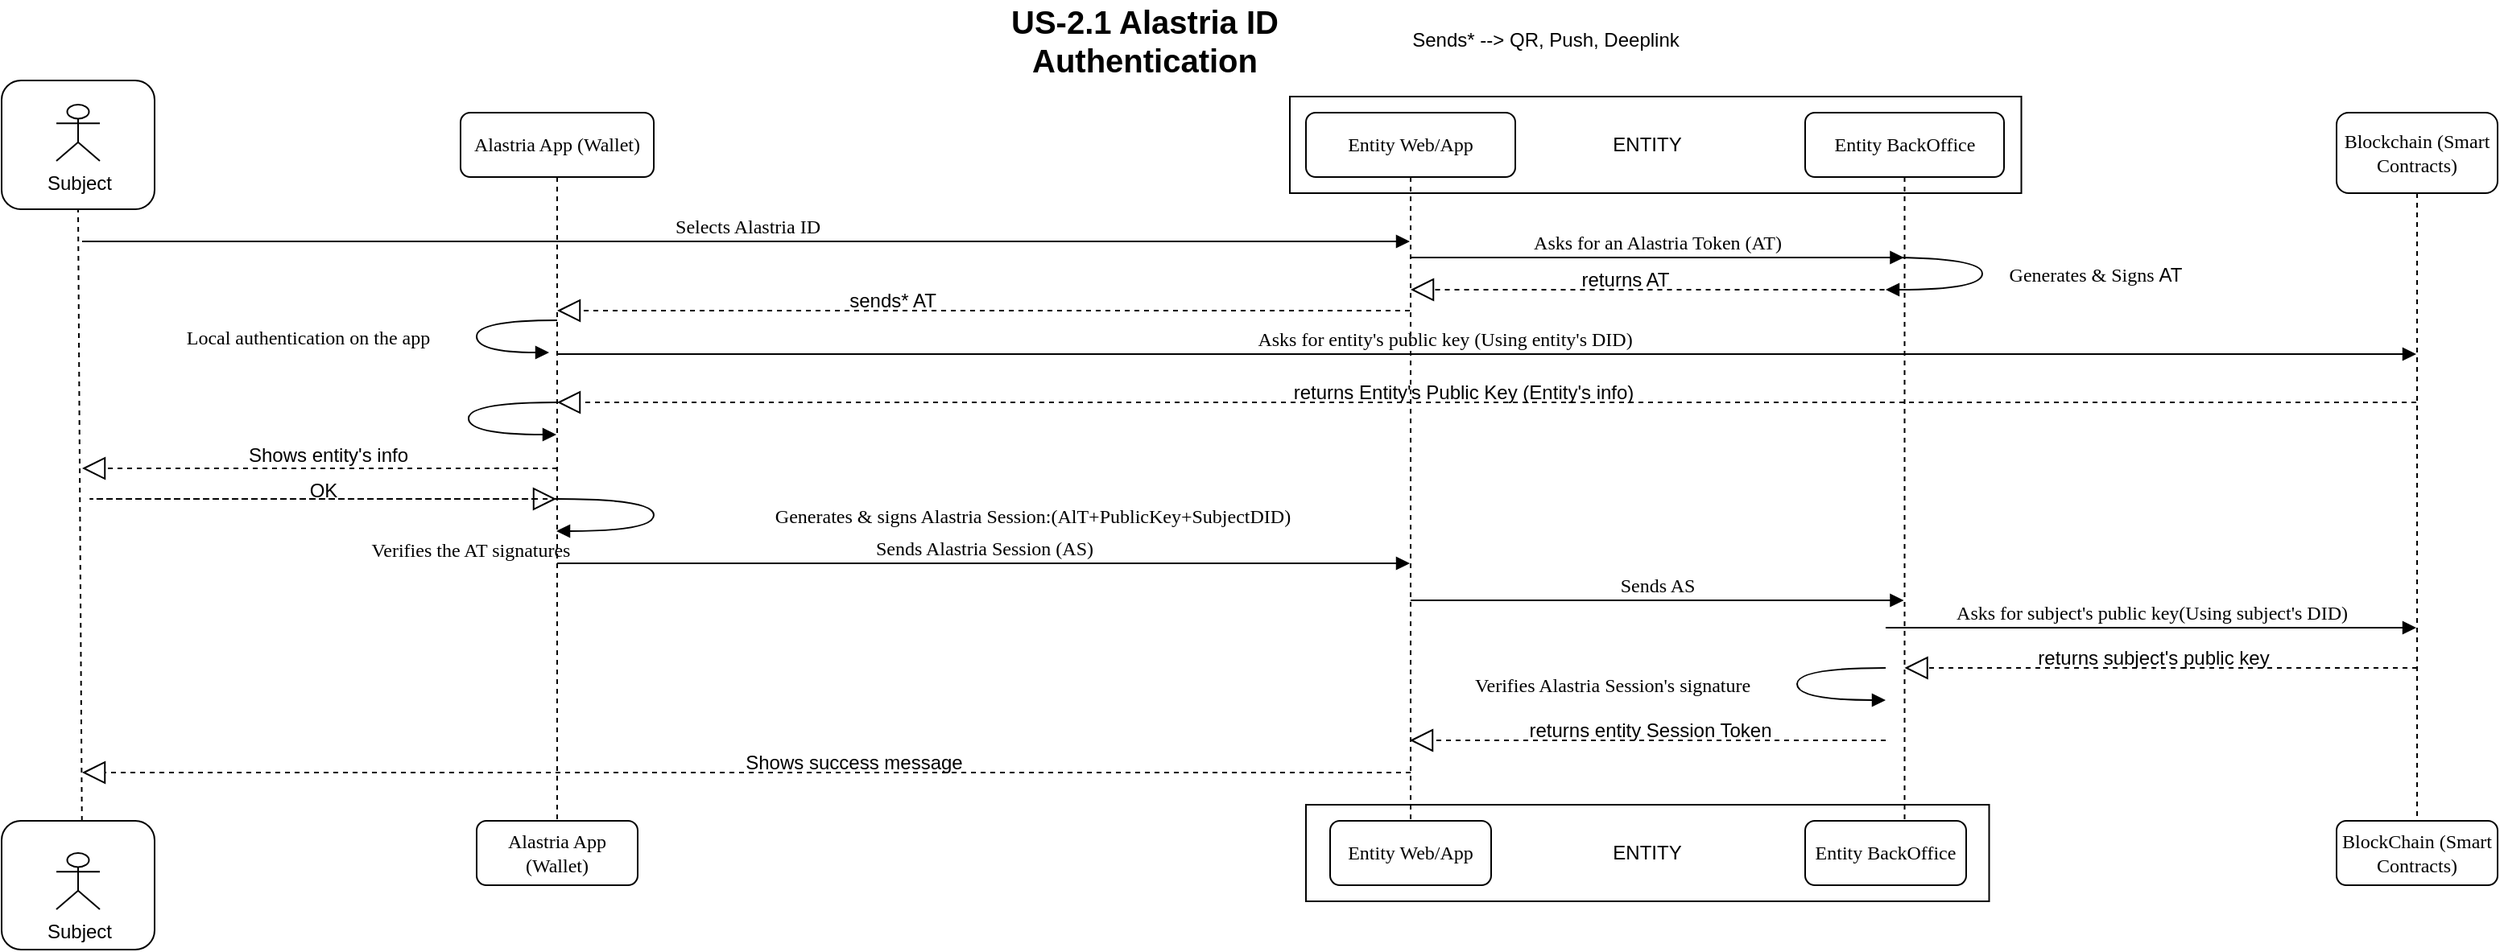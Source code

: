 <mxfile version="14.2.9" type="device" pages="12"><diagram name="US-2.1 Alastria ID Authentication" id="13e1069c-82ec-6db2-03f1-153e76fe0fe0"><mxGraphModel dx="2062" dy="1154" grid="1" gridSize="10" guides="1" tooltips="1" connect="1" arrows="1" fold="1" page="1" pageScale="1" pageWidth="1100" pageHeight="850" background="#ffffff" math="0" shadow="0"><root><mxCell id="0"/><mxCell id="1" parent="0"/><mxCell id="mxuEl9Kdq7h7hqXE7kzG-3" value="" style="rounded=0;whiteSpace=wrap;html=1;" parent="1" vertex="1"><mxGeometry x="910" y="510" width="424.25" height="60" as="geometry"/></mxCell><mxCell id="mxuEl9Kdq7h7hqXE7kzG-2" value="" style="rounded=0;whiteSpace=wrap;html=1;" parent="1" vertex="1"><mxGeometry x="900" y="70" width="454.25" height="60" as="geometry"/></mxCell><mxCell id="7baba1c4bc27f4b0-23" value="Asks for entity's public key (Using entity's DID)" style="html=1;verticalAlign=bottom;endArrow=block;labelBackgroundColor=none;fontFamily=Verdana;fontSize=12;" parent="1" source="7baba1c4bc27f4b0-2" target="eTmq1bHh71iV_q4jaD_C-1" edge="1"><mxGeometry x="-0.046" relative="1" as="geometry"><mxPoint x="441" y="430.96" as="sourcePoint"/><mxPoint x="870" y="409.5" as="targetPoint"/><Array as="points"><mxPoint x="550" y="230"/></Array><mxPoint as="offset"/></mxGeometry></mxCell><mxCell id="RL0Ny1xytY4YR4Ew9jv3-2" value="&lt;span style=&quot;font-family: &amp;#34;verdana&amp;#34;&quot;&gt;Alastria App (Wallet)&lt;/span&gt;" style="rounded=1;whiteSpace=wrap;html=1;" parent="1" vertex="1"><mxGeometry x="395" y="520" width="100" height="40" as="geometry"/></mxCell><mxCell id="RL0Ny1xytY4YR4Ew9jv3-3" value="&lt;span style=&quot;font-family: &amp;#34;verdana&amp;#34;&quot;&gt;Entity Web/App&lt;/span&gt;" style="rounded=1;whiteSpace=wrap;html=1;" parent="1" vertex="1"><mxGeometry x="925" y="520" width="100" height="40" as="geometry"/></mxCell><mxCell id="RL0Ny1xytY4YR4Ew9jv3-4" value="&lt;span style=&quot;font-family: &amp;#34;verdana&amp;#34;&quot;&gt;Entity BackOffice&lt;/span&gt;" style="rounded=1;whiteSpace=wrap;html=1;" parent="1" vertex="1"><mxGeometry x="1220" y="520" width="100" height="40" as="geometry"/></mxCell><mxCell id="RL0Ny1xytY4YR4Ew9jv3-5" value="Selects Alastria ID" style="html=1;verticalAlign=bottom;endArrow=block;labelBackgroundColor=none;fontFamily=Verdana;fontSize=12;edgeStyle=elbowEdgeStyle;elbow=vertical;" parent="1" target="7baba1c4bc27f4b0-3" edge="1"><mxGeometry relative="1" as="geometry"><mxPoint x="150" y="160" as="sourcePoint"/><mxPoint x="290" y="140" as="targetPoint"/><Array as="points"><mxPoint x="200" y="160"/><mxPoint x="220" y="140"/></Array></mxGeometry></mxCell><mxCell id="RL0Ny1xytY4YR4Ew9jv3-8" value="Local authentication on the app" style="html=1;verticalAlign=bottom;endArrow=block;labelBackgroundColor=none;fontFamily=Verdana;fontSize=12;elbow=vertical;edgeStyle=orthogonalEdgeStyle;curved=1;" parent="1" edge="1"><mxGeometry x="0.217" y="-105" relative="1" as="geometry"><mxPoint x="445" y="209" as="sourcePoint"/><mxPoint x="440" y="229" as="targetPoint"/><Array as="points"><mxPoint x="395" y="209"/><mxPoint x="395" y="229"/></Array><mxPoint x="-105" y="-105" as="offset"/></mxGeometry></mxCell><mxCell id="RL0Ny1xytY4YR4Ew9jv3-9" value="Verifies the AT signatures" style="html=1;verticalAlign=bottom;endArrow=block;labelBackgroundColor=none;fontFamily=Verdana;fontSize=12;elbow=vertical;edgeStyle=orthogonalEdgeStyle;curved=1;exitX=0.495;exitY=0.241;exitDx=0;exitDy=0;exitPerimeter=0;" parent="1" edge="1"><mxGeometry x="0.154" y="91" relative="1" as="geometry"><mxPoint x="445" y="260" as="sourcePoint"/><mxPoint x="444.5" y="280" as="targetPoint"/><Array as="points"><mxPoint x="390" y="260"/><mxPoint x="390" y="280"/></Array><mxPoint x="-90" y="81" as="offset"/></mxGeometry></mxCell><mxCell id="RL0Ny1xytY4YR4Ew9jv3-10" value="Generates &amp;amp; signs Alastria Session:(AlT+PublicKey+SubjectDID)" style="html=1;verticalAlign=bottom;endArrow=block;labelBackgroundColor=none;fontFamily=Verdana;fontSize=12;elbow=vertical;edgeStyle=orthogonalEdgeStyle;curved=1;exitX=0.495;exitY=0.241;exitDx=0;exitDy=0;exitPerimeter=0;" parent="1" edge="1"><mxGeometry x="0.143" y="-235" relative="1" as="geometry"><mxPoint x="445" y="320" as="sourcePoint"/><mxPoint x="444.5" y="340" as="targetPoint"/><Array as="points"><mxPoint x="505" y="320"/><mxPoint x="505" y="340"/></Array><mxPoint x="235" y="235" as="offset"/></mxGeometry></mxCell><mxCell id="7baba1c4bc27f4b0-4" value="Entity BackOffice" style="shape=umlLifeline;perimeter=lifelinePerimeter;whiteSpace=wrap;html=1;container=1;collapsible=0;recursiveResize=0;outlineConnect=0;rounded=1;shadow=0;comic=0;labelBackgroundColor=none;strokeColor=#000000;strokeWidth=1;fillColor=#FFFFFF;fontFamily=Verdana;fontSize=12;fontColor=#000000;align=center;" parent="1" vertex="1"><mxGeometry x="1220" y="80" width="123.5" height="440" as="geometry"/></mxCell><mxCell id="7baba1c4bc27f4b0-2" value="Alastria App (Wallet)" style="shape=umlLifeline;perimeter=lifelinePerimeter;whiteSpace=wrap;html=1;container=1;collapsible=0;recursiveResize=0;outlineConnect=0;rounded=1;shadow=0;comic=0;labelBackgroundColor=none;strokeColor=#000000;strokeWidth=1;fillColor=#FFFFFF;fontFamily=Verdana;fontSize=12;fontColor=#000000;align=center;" parent="1" vertex="1"><mxGeometry x="385" y="80" width="120" height="440" as="geometry"/></mxCell><mxCell id="7baba1c4bc27f4b0-3" value="Entity Web/App" style="shape=umlLifeline;perimeter=lifelinePerimeter;whiteSpace=wrap;html=1;container=1;collapsible=0;recursiveResize=0;outlineConnect=0;rounded=1;shadow=0;comic=0;labelBackgroundColor=none;strokeColor=#000000;strokeWidth=1;fillColor=#FFFFFF;fontFamily=Verdana;fontSize=12;fontColor=#000000;align=center;" parent="1" vertex="1"><mxGeometry x="910" y="80" width="130" height="440" as="geometry"/></mxCell><mxCell id="eTmq1bHh71iV_q4jaD_C-1" value="Blockchain (Smart Contracts)" style="shape=umlLifeline;perimeter=lifelinePerimeter;whiteSpace=wrap;html=1;container=1;collapsible=0;recursiveResize=0;outlineConnect=0;rounded=1;shadow=0;comic=0;labelBackgroundColor=none;strokeColor=#000000;strokeWidth=1;fillColor=#FFFFFF;fontFamily=Verdana;fontSize=12;fontColor=#000000;align=center;size=50;" parent="1" vertex="1"><mxGeometry x="1550" y="80" width="100" height="440" as="geometry"/></mxCell><mxCell id="eTmq1bHh71iV_q4jaD_C-2" value="Asks for an Alastria Token (AT)" style="html=1;verticalAlign=bottom;endArrow=block;labelBackgroundColor=none;fontFamily=Verdana;fontSize=12;" parent="1" source="7baba1c4bc27f4b0-3" target="7baba1c4bc27f4b0-4" edge="1"><mxGeometry relative="1" as="geometry"><mxPoint x="854.5" y="200" as="sourcePoint"/><mxPoint x="150" y="200" as="targetPoint"/><Array as="points"><mxPoint x="1000" y="170"/></Array></mxGeometry></mxCell><mxCell id="eTmq1bHh71iV_q4jaD_C-4" value="Generates &amp;amp; Signs&amp;nbsp;&lt;span style=&quot;font-family: &amp;#34;helvetica&amp;#34;&quot;&gt;AT&lt;/span&gt;" style="html=1;verticalAlign=bottom;endArrow=block;labelBackgroundColor=none;fontFamily=Verdana;fontSize=12;elbow=vertical;edgeStyle=orthogonalEdgeStyle;curved=1;exitX=0.495;exitY=0.241;exitDx=0;exitDy=0;exitPerimeter=0;" parent="1" edge="1"><mxGeometry x="0.143" y="-70" relative="1" as="geometry"><mxPoint x="1270" y="170" as="sourcePoint"/><mxPoint x="1270" y="190" as="targetPoint"/><Array as="points"><mxPoint x="1330" y="170"/><mxPoint x="1330" y="190"/></Array><mxPoint x="70" y="70" as="offset"/></mxGeometry></mxCell><mxCell id="eTmq1bHh71iV_q4jaD_C-5" value="&lt;span style=&quot;font-family: &amp;#34;verdana&amp;#34;&quot;&gt;BlockChain (Smart Contracts)&lt;/span&gt;" style="rounded=1;whiteSpace=wrap;html=1;" parent="1" vertex="1"><mxGeometry x="1550" y="520" width="100" height="40" as="geometry"/></mxCell><mxCell id="eTmq1bHh71iV_q4jaD_C-12" value="" style="group" parent="1" vertex="1" connectable="0"><mxGeometry x="604" y="183" width="89.5" height="26" as="geometry"/></mxCell><mxCell id="eTmq1bHh71iV_q4jaD_C-14" value="sends* AT" style="text;align=center;fontStyle=0;verticalAlign=middle;spacingLeft=3;spacingRight=3;strokeColor=none;rotatable=0;points=[[0,0.5],[1,0.5]];portConstraint=eastwest;" parent="eTmq1bHh71iV_q4jaD_C-12" vertex="1"><mxGeometry x="9.5" width="80" height="26" as="geometry"/></mxCell><mxCell id="eTmq1bHh71iV_q4jaD_C-13" value="" style="endArrow=block;dashed=1;endFill=0;endSize=12;html=1;" parent="1" source="7baba1c4bc27f4b0-3" target="7baba1c4bc27f4b0-2" edge="1"><mxGeometry width="160" relative="1" as="geometry"><mxPoint x="819.5" y="203" as="sourcePoint"/><mxPoint x="534.5" y="203" as="targetPoint"/><Array as="points"><mxPoint x="640" y="203"/></Array></mxGeometry></mxCell><mxCell id="eTmq1bHh71iV_q4jaD_C-17" value="" style="endArrow=block;dashed=1;endFill=0;endSize=12;html=1;" parent="1" source="eTmq1bHh71iV_q4jaD_C-1" target="7baba1c4bc27f4b0-2" edge="1"><mxGeometry width="160" relative="1" as="geometry"><mxPoint x="1460" y="360" as="sourcePoint"/><mxPoint x="1050" y="360" as="targetPoint"/><Array as="points"><mxPoint x="1530" y="260"/><mxPoint x="1440" y="260"/><mxPoint x="1220" y="260"/></Array></mxGeometry></mxCell><mxCell id="eTmq1bHh71iV_q4jaD_C-25" value="returns Entity's Public Key (Entity's info)" style="text;align=center;fontStyle=0;verticalAlign=middle;spacingLeft=3;spacingRight=3;strokeColor=none;rotatable=0;points=[[0,0.5],[1,0.5]];portConstraint=eastwest;" parent="1" vertex="1"><mxGeometry x="968" y="240" width="80" height="26" as="geometry"/></mxCell><mxCell id="eTmq1bHh71iV_q4jaD_C-27" value="" style="endArrow=block;dashed=1;endFill=0;endSize=12;html=1;" parent="1" target="7baba1c4bc27f4b0-2" edge="1"><mxGeometry width="160" relative="1" as="geometry"><mxPoint x="445" y="320" as="sourcePoint"/><mxPoint x="150" y="450" as="targetPoint"/><Array as="points"><mxPoint x="150" y="320"/></Array></mxGeometry></mxCell><mxCell id="eTmq1bHh71iV_q4jaD_C-28" value="OK" style="text;align=center;fontStyle=0;verticalAlign=middle;spacingLeft=3;spacingRight=3;strokeColor=none;rotatable=0;points=[[0,0.5],[1,0.5]];portConstraint=eastwest;" parent="1" vertex="1"><mxGeometry x="260" y="301" width="80" height="26" as="geometry"/></mxCell><mxCell id="eTmq1bHh71iV_q4jaD_C-10" value="" style="group" parent="1" vertex="1" connectable="0"><mxGeometry x="1059" y="170" width="89.5" height="26" as="geometry"/></mxCell><mxCell id="eTmq1bHh71iV_q4jaD_C-9" value="returns AT" style="text;align=center;fontStyle=0;verticalAlign=middle;spacingLeft=3;spacingRight=3;strokeColor=none;rotatable=0;points=[[0,0.5],[1,0.5]];portConstraint=eastwest;" parent="eTmq1bHh71iV_q4jaD_C-10" vertex="1"><mxGeometry x="9.5" width="80" height="26" as="geometry"/></mxCell><mxCell id="eTmq1bHh71iV_q4jaD_C-6" value="" style="endArrow=block;dashed=1;endFill=0;endSize=12;html=1;" parent="1" source="7baba1c4bc27f4b0-4" target="7baba1c4bc27f4b0-3" edge="1"><mxGeometry width="160" relative="1" as="geometry"><mxPoint x="1209" y="190" as="sourcePoint"/><mxPoint x="953.5" y="190" as="targetPoint"/><Array as="points"><mxPoint x="1059" y="190"/></Array></mxGeometry></mxCell><mxCell id="eTmq1bHh71iV_q4jaD_C-30" value="Sends Alastria Session (AS)" style="html=1;verticalAlign=bottom;endArrow=block;labelBackgroundColor=none;fontFamily=Verdana;fontSize=12;" parent="1" target="7baba1c4bc27f4b0-3" edge="1"><mxGeometry relative="1" as="geometry"><mxPoint x="445" y="360" as="sourcePoint"/><mxPoint x="710" y="360" as="targetPoint"/><Array as="points"><mxPoint x="470.5" y="360"/></Array></mxGeometry></mxCell><mxCell id="eTmq1bHh71iV_q4jaD_C-31" value="Sends AS" style="html=1;verticalAlign=bottom;endArrow=block;labelBackgroundColor=none;fontFamily=Verdana;fontSize=12;" parent="1" target="7baba1c4bc27f4b0-4" edge="1"><mxGeometry relative="1" as="geometry"><mxPoint x="975" y="383" as="sourcePoint"/><mxPoint x="1239.5" y="383" as="targetPoint"/><Array as="points"><mxPoint x="1000.5" y="383"/></Array></mxGeometry></mxCell><mxCell id="eTmq1bHh71iV_q4jaD_C-32" value="&lt;b&gt;&lt;font style=&quot;font-size: 20px&quot;&gt;US-2.1 Alastria ID Authentication&lt;/font&gt;&lt;/b&gt;" style="text;html=1;strokeColor=none;fillColor=none;align=center;verticalAlign=middle;whiteSpace=wrap;rounded=0;" parent="1" vertex="1"><mxGeometry x="660" y="10" width="300" height="50" as="geometry"/></mxCell><mxCell id="eTmq1bHh71iV_q4jaD_C-34" value="Asks for subject's public key(Using subject's DID)" style="html=1;verticalAlign=bottom;endArrow=block;labelBackgroundColor=none;fontFamily=Verdana;fontSize=12;" parent="1" target="eTmq1bHh71iV_q4jaD_C-1" edge="1"><mxGeometry relative="1" as="geometry"><mxPoint x="1270" y="400" as="sourcePoint"/><mxPoint x="1504.5" y="400" as="targetPoint"/><Array as="points"/></mxGeometry></mxCell><mxCell id="eTmq1bHh71iV_q4jaD_C-35" value="" style="endArrow=block;dashed=1;endFill=0;endSize=12;html=1;" parent="1" target="7baba1c4bc27f4b0-4" edge="1"><mxGeometry width="160" relative="1" as="geometry"><mxPoint x="1600" y="425" as="sourcePoint"/><mxPoint x="1340" y="425" as="targetPoint"/><Array as="points"><mxPoint x="1424.5" y="425"/></Array></mxGeometry></mxCell><mxCell id="eTmq1bHh71iV_q4jaD_C-36" value="" style="group" parent="1" vertex="1" connectable="0"><mxGeometry x="1387" y="405" width="89.5" height="26" as="geometry"/></mxCell><mxCell id="eTmq1bHh71iV_q4jaD_C-37" value="returns subject's public key" style="text;align=center;fontStyle=0;verticalAlign=middle;spacingLeft=3;spacingRight=3;strokeColor=none;rotatable=0;points=[[0,0.5],[1,0.5]];portConstraint=eastwest;" parent="eTmq1bHh71iV_q4jaD_C-36" vertex="1"><mxGeometry x="9.5" width="80" height="26" as="geometry"/></mxCell><mxCell id="eTmq1bHh71iV_q4jaD_C-38" value="Verifies Alastria Session's signature" style="html=1;verticalAlign=bottom;endArrow=block;labelBackgroundColor=none;fontFamily=Verdana;fontSize=12;elbow=vertical;edgeStyle=orthogonalEdgeStyle;curved=1;exitX=0.495;exitY=0.241;exitDx=0;exitDy=0;exitPerimeter=0;" parent="1" edge="1"><mxGeometry x="0.154" y="-115" relative="1" as="geometry"><mxPoint x="1270" y="425" as="sourcePoint"/><mxPoint x="1270" y="445" as="targetPoint"/><Array as="points"><mxPoint x="1215" y="425"/><mxPoint x="1215" y="445"/></Array><mxPoint x="-115" y="-115" as="offset"/></mxGeometry></mxCell><mxCell id="eTmq1bHh71iV_q4jaD_C-40" value="Sends* --&amp;gt; QR, Push, Deeplink" style="text;html=1;strokeColor=none;fillColor=none;align=center;verticalAlign=middle;whiteSpace=wrap;rounded=0;" parent="1" vertex="1"><mxGeometry x="954" y="25" width="210" height="20" as="geometry"/></mxCell><mxCell id="1IZUl3v7P4Pz4Kr2W-LA-7" value="" style="rounded=1;whiteSpace=wrap;html=1;" parent="1" vertex="1"><mxGeometry x="100" y="60" width="95" height="80" as="geometry"/></mxCell><mxCell id="1IZUl3v7P4Pz4Kr2W-LA-8" value="Subject" style="shape=umlActor;verticalLabelPosition=bottom;labelBackgroundColor=#ffffff;verticalAlign=top;html=1;outlineConnect=0;" parent="1" vertex="1"><mxGeometry x="134" y="75" width="27" height="35" as="geometry"/></mxCell><mxCell id="1IZUl3v7P4Pz4Kr2W-LA-9" value="" style="endArrow=none;dashed=1;html=1;entryX=0.5;entryY=1;entryDx=0;entryDy=0;" parent="1" target="1IZUl3v7P4Pz4Kr2W-LA-7" edge="1"><mxGeometry width="50" height="50" relative="1" as="geometry"><mxPoint x="149.875" y="520" as="sourcePoint"/><mxPoint x="150" y="580" as="targetPoint"/></mxGeometry></mxCell><mxCell id="1IZUl3v7P4Pz4Kr2W-LA-10" value="" style="rounded=1;whiteSpace=wrap;html=1;" parent="1" vertex="1"><mxGeometry x="100" y="520" width="95" height="80" as="geometry"/></mxCell><mxCell id="1IZUl3v7P4Pz4Kr2W-LA-11" value="Subject" style="shape=umlActor;verticalLabelPosition=bottom;labelBackgroundColor=#ffffff;verticalAlign=top;html=1;outlineConnect=0;" parent="1" vertex="1"><mxGeometry x="134" y="540" width="27" height="35" as="geometry"/></mxCell><mxCell id="qMUYO_GW-GMyDpkMmvG--1" value="" style="endArrow=block;dashed=1;endFill=0;endSize=12;html=1;" parent="1" edge="1"><mxGeometry width="160" relative="1" as="geometry"><mxPoint x="975" y="490" as="sourcePoint"/><mxPoint x="150" y="490" as="targetPoint"/><Array as="points"><mxPoint x="799.5" y="490"/></Array></mxGeometry></mxCell><mxCell id="qMUYO_GW-GMyDpkMmvG--2" value="" style="group" parent="1" vertex="1" connectable="0"><mxGeometry x="580" y="470" width="89.5" height="26" as="geometry"/></mxCell><mxCell id="qMUYO_GW-GMyDpkMmvG--3" value="Shows success message" style="text;align=center;fontStyle=0;verticalAlign=middle;spacingLeft=3;spacingRight=3;strokeColor=none;rotatable=0;points=[[0,0.5],[1,0.5]];portConstraint=eastwest;" parent="qMUYO_GW-GMyDpkMmvG--2" vertex="1"><mxGeometry x="9.5" width="80" height="26" as="geometry"/></mxCell><mxCell id="qMUYO_GW-GMyDpkMmvG--7" value="" style="endArrow=block;dashed=1;endFill=0;endSize=12;html=1;" parent="1" edge="1"><mxGeometry width="160" relative="1" as="geometry"><mxPoint x="1270" y="470" as="sourcePoint"/><mxPoint x="974.5" y="470" as="targetPoint"/><Array as="points"><mxPoint x="1094.5" y="470"/></Array></mxGeometry></mxCell><mxCell id="qMUYO_GW-GMyDpkMmvG--9" value="" style="group" parent="1" vertex="1" connectable="0"><mxGeometry x="1074.5" y="450" width="89.5" height="26" as="geometry"/></mxCell><mxCell id="qMUYO_GW-GMyDpkMmvG--10" value="returns entity Session Token" style="text;align=center;fontStyle=0;verticalAlign=middle;spacingLeft=3;spacingRight=3;strokeColor=none;rotatable=0;points=[[0,0.5],[1,0.5]];portConstraint=eastwest;" parent="qMUYO_GW-GMyDpkMmvG--9" vertex="1"><mxGeometry x="9.5" width="80" height="26" as="geometry"/></mxCell><mxCell id="qMUYO_GW-GMyDpkMmvG--11" value="" style="endArrow=block;dashed=1;endFill=0;endSize=12;html=1;" parent="1" edge="1"><mxGeometry width="160" relative="1" as="geometry"><mxPoint x="445" y="301" as="sourcePoint"/><mxPoint x="150" y="301" as="targetPoint"/><Array as="points"><mxPoint x="269.5" y="301"/></Array></mxGeometry></mxCell><mxCell id="qMUYO_GW-GMyDpkMmvG--12" value="" style="group" parent="1" vertex="1" connectable="0"><mxGeometry x="253.5" y="279" width="89.5" height="26" as="geometry"/></mxCell><mxCell id="qMUYO_GW-GMyDpkMmvG--13" value="Shows entity's info" style="text;align=center;fontStyle=0;verticalAlign=middle;spacingLeft=3;spacingRight=3;strokeColor=none;rotatable=0;points=[[0,0.5],[1,0.5]];portConstraint=eastwest;" parent="qMUYO_GW-GMyDpkMmvG--12" vertex="1"><mxGeometry x="9.5" width="80" height="26" as="geometry"/></mxCell><mxCell id="aRiHN7u_pO4-SeBlCWAq-1" value="ENTITY" style="text;html=1;strokeColor=none;fillColor=none;align=center;verticalAlign=middle;whiteSpace=wrap;rounded=0;" parent="1" vertex="1"><mxGeometry x="1102.13" y="90" width="40" height="20" as="geometry"/></mxCell><mxCell id="aRiHN7u_pO4-SeBlCWAq-2" value="ENTITY" style="text;html=1;strokeColor=none;fillColor=none;align=center;verticalAlign=middle;whiteSpace=wrap;rounded=0;" parent="1" vertex="1"><mxGeometry x="1102.13" y="530" width="40" height="20" as="geometry"/></mxCell></root></mxGraphModel></diagram><diagram id="QtC-qhkj8hBgBsLBScyJ" name="US-1.4 Alastria ID &amp; Legact ID Linking"><mxGraphModel dx="2062" dy="1154" grid="1" gridSize="10" guides="1" tooltips="1" connect="1" arrows="1" fold="1" page="1" pageScale="1" pageWidth="827" pageHeight="1169" math="0" shadow="0"><root><mxCell id="vVeXSQtpKNkf98RyiDeK-0"/><mxCell id="vVeXSQtpKNkf98RyiDeK-1" parent="vVeXSQtpKNkf98RyiDeK-0"/><mxCell id="B5U5f5ikf4bs_bx6SjW5-1" value="" style="rounded=0;whiteSpace=wrap;html=1;" parent="vVeXSQtpKNkf98RyiDeK-1" vertex="1"><mxGeometry x="690" y="350" width="474.25" height="60" as="geometry"/></mxCell><mxCell id="B5U5f5ikf4bs_bx6SjW5-0" value="" style="rounded=0;whiteSpace=wrap;html=1;" parent="vVeXSQtpKNkf98RyiDeK-1" vertex="1"><mxGeometry x="683" y="71" width="474.25" height="60" as="geometry"/></mxCell><mxCell id="BH5X-6IFxeCM_79mvLkR-0" value="Alastria App (Wallet)" style="shape=umlLifeline;perimeter=lifelinePerimeter;whiteSpace=wrap;html=1;container=1;collapsible=0;recursiveResize=0;outlineConnect=0;rounded=1;shadow=0;comic=0;labelBackgroundColor=none;strokeColor=#000000;strokeWidth=1;fillColor=#FFFFFF;fontFamily=Verdana;fontSize=12;fontColor=#000000;align=center;" parent="vVeXSQtpKNkf98RyiDeK-1" vertex="1"><mxGeometry x="385" y="80" width="120" height="280" as="geometry"/></mxCell><mxCell id="6IRpJ3hS2qFT2oYswlaE-0" value="Entity Web/App" style="shape=umlLifeline;perimeter=lifelinePerimeter;whiteSpace=wrap;html=1;container=1;collapsible=0;recursiveResize=0;outlineConnect=0;rounded=1;shadow=0;comic=0;labelBackgroundColor=none;strokeColor=#000000;strokeWidth=1;fillColor=#FFFFFF;fontFamily=Verdana;fontSize=12;fontColor=#000000;align=center;" parent="vVeXSQtpKNkf98RyiDeK-1" vertex="1"><mxGeometry x="690" y="80" width="130" height="280" as="geometry"/></mxCell><mxCell id="awIdofmuh6InG5GCu0Xu-0" value="Entity BackOffice" style="shape=umlLifeline;perimeter=lifelinePerimeter;whiteSpace=wrap;html=1;container=1;collapsible=0;recursiveResize=0;outlineConnect=0;rounded=1;shadow=0;comic=0;labelBackgroundColor=none;strokeColor=#000000;strokeWidth=1;fillColor=#FFFFFF;fontFamily=Verdana;fontSize=12;fontColor=#000000;align=center;" parent="vVeXSQtpKNkf98RyiDeK-1" vertex="1"><mxGeometry x="1050" y="80" width="100" height="280" as="geometry"/></mxCell><mxCell id="Z1nrs7QWLN6HmsQ31ULw-0" value="Blockchain (Smart Contracts)" style="shape=umlLifeline;perimeter=lifelinePerimeter;whiteSpace=wrap;html=1;container=1;collapsible=0;recursiveResize=0;outlineConnect=0;rounded=1;shadow=0;comic=0;labelBackgroundColor=none;strokeColor=#000000;strokeWidth=1;fillColor=#FFFFFF;fontFamily=Verdana;fontSize=12;fontColor=#000000;align=center;size=50;" parent="vVeXSQtpKNkf98RyiDeK-1" vertex="1"><mxGeometry x="1390" y="80" width="100" height="280" as="geometry"/></mxCell><mxCell id="Rpu59JphtnPdb1KY6Kl8-1" value="&lt;span style=&quot;font-family: &amp;#34;verdana&amp;#34;&quot;&gt;Alastria App (Wallet)&lt;/span&gt;" style="rounded=1;whiteSpace=wrap;html=1;" parent="vVeXSQtpKNkf98RyiDeK-1" vertex="1"><mxGeometry x="395" y="360" width="100" height="40" as="geometry"/></mxCell><mxCell id="Rpu59JphtnPdb1KY6Kl8-2" value="&lt;span style=&quot;font-family: &amp;#34;verdana&amp;#34;&quot;&gt;Entity Web/App&lt;/span&gt;" style="rounded=1;whiteSpace=wrap;html=1;" parent="vVeXSQtpKNkf98RyiDeK-1" vertex="1"><mxGeometry x="705" y="360" width="100" height="40" as="geometry"/></mxCell><mxCell id="Rpu59JphtnPdb1KY6Kl8-3" value="&lt;span style=&quot;font-family: &amp;#34;verdana&amp;#34;&quot;&gt;Entity BackOffice&lt;/span&gt;" style="rounded=1;whiteSpace=wrap;html=1;" parent="vVeXSQtpKNkf98RyiDeK-1" vertex="1"><mxGeometry x="1050" y="360" width="100" height="40" as="geometry"/></mxCell><mxCell id="Rpu59JphtnPdb1KY6Kl8-4" value="&lt;span style=&quot;font-family: &amp;#34;verdana&amp;#34;&quot;&gt;BlockChain (Smart Contracts)&lt;/span&gt;" style="rounded=1;whiteSpace=wrap;html=1;" parent="vVeXSQtpKNkf98RyiDeK-1" vertex="1"><mxGeometry x="1390" y="360" width="100" height="40" as="geometry"/></mxCell><mxCell id="KGPZ6Xihl6ZC6ui1yXya-0" value="" style="endArrow=none;dashed=1;html=1;" parent="vVeXSQtpKNkf98RyiDeK-1" edge="1"><mxGeometry width="50" height="50" relative="1" as="geometry"><mxPoint x="130" y="151" as="sourcePoint"/><mxPoint x="1480" y="151" as="targetPoint"/><Array as="points"><mxPoint x="150" y="151"/></Array></mxGeometry></mxCell><mxCell id="KGPZ6Xihl6ZC6ui1yXya-2" value="Starts with Alastria ID Authentication" style="text;html=1;strokeColor=none;fillColor=none;align=center;verticalAlign=middle;whiteSpace=wrap;rounded=0;" parent="vVeXSQtpKNkf98RyiDeK-1" vertex="1"><mxGeometry x="20" y="130" width="110" height="60" as="geometry"/></mxCell><mxCell id="Nj9XkisCLsGIzgNq0mIJ-0" value="Asks legacy authentication" style="html=1;verticalAlign=bottom;endArrow=block;labelBackgroundColor=none;fontFamily=Verdana;fontSize=12;" parent="vVeXSQtpKNkf98RyiDeK-1" edge="1"><mxGeometry x="0.246" relative="1" as="geometry"><mxPoint x="685" y="190" as="sourcePoint"/><mxPoint x="149.5" y="190" as="targetPoint"/><Array as="points"><mxPoint x="700.5" y="190"/><mxPoint x="760" y="190"/></Array><mxPoint as="offset"/></mxGeometry></mxCell><mxCell id="8dF12W5kUOQrfeXexA55-0" value="" style="endArrow=block;dashed=1;endFill=0;endSize=12;html=1;" parent="vVeXSQtpKNkf98RyiDeK-1" target="6IRpJ3hS2qFT2oYswlaE-0" edge="1"><mxGeometry width="160" relative="1" as="geometry"><mxPoint x="445" y="220" as="sourcePoint"/><mxPoint x="444.5" y="220" as="targetPoint"/><Array as="points"><mxPoint x="150" y="220"/></Array></mxGeometry></mxCell><mxCell id="F0OmifuOQkKzHIGWrToR-0" value="Legacy authentication(user, pass)" style="text;align=center;fontStyle=0;verticalAlign=middle;spacingLeft=3;spacingRight=3;strokeColor=none;rotatable=0;points=[[0,0.5],[1,0.5]];portConstraint=eastwest;" parent="vVeXSQtpKNkf98RyiDeK-1" vertex="1"><mxGeometry x="385" y="200" width="80" height="26" as="geometry"/></mxCell><mxCell id="F0OmifuOQkKzHIGWrToR-2" value="" style="endArrow=block;dashed=1;endFill=0;endSize=12;html=1;" parent="vVeXSQtpKNkf98RyiDeK-1" target="awIdofmuh6InG5GCu0Xu-0" edge="1"><mxGeometry width="160" relative="1" as="geometry"><mxPoint x="1050" y="240" as="sourcePoint"/><mxPoint x="1040" y="240" as="targetPoint"/><Array as="points"><mxPoint x="755" y="240"/></Array></mxGeometry></mxCell><mxCell id="F0OmifuOQkKzHIGWrToR-3" value="OK" style="text;align=center;fontStyle=0;verticalAlign=middle;spacingLeft=3;spacingRight=3;strokeColor=none;rotatable=0;points=[[0,0.5],[1,0.5]];portConstraint=eastwest;" parent="vVeXSQtpKNkf98RyiDeK-1" vertex="1"><mxGeometry x="895" y="219" width="80" height="26" as="geometry"/></mxCell><mxCell id="C1DhW_aMhWsxMkaP-a_b-0" value="Links Alastria ID with legacy ID" style="html=1;verticalAlign=bottom;endArrow=block;labelBackgroundColor=none;fontFamily=Verdana;fontSize=12;elbow=vertical;edgeStyle=orthogonalEdgeStyle;curved=1;exitX=0.495;exitY=0.241;exitDx=0;exitDy=0;exitPerimeter=0;" parent="vVeXSQtpKNkf98RyiDeK-1" edge="1"><mxGeometry x="0.143" y="-110" relative="1" as="geometry"><mxPoint x="1100" y="245" as="sourcePoint"/><mxPoint x="1100" y="265" as="targetPoint"/><Array as="points"><mxPoint x="1160" y="245"/><mxPoint x="1160" y="265"/></Array><mxPoint x="110" y="110" as="offset"/></mxGeometry></mxCell><mxCell id="C1DhW_aMhWsxMkaP-a_b-1" value="" style="endArrow=block;dashed=1;endFill=0;endSize=12;html=1;" parent="vVeXSQtpKNkf98RyiDeK-1" edge="1"><mxGeometry width="160" relative="1" as="geometry"><mxPoint x="1100" y="265" as="sourcePoint"/><mxPoint x="754.5" y="265" as="targetPoint"/><Array as="points"><mxPoint x="1100" y="265"/><mxPoint x="1070" y="265"/><mxPoint x="1030" y="265"/></Array></mxGeometry></mxCell><mxCell id="C1DhW_aMhWsxMkaP-a_b-2" value="OK" style="text;align=center;fontStyle=0;verticalAlign=middle;spacingLeft=3;spacingRight=3;strokeColor=none;rotatable=0;points=[[0,0.5],[1,0.5]];portConstraint=eastwest;" parent="vVeXSQtpKNkf98RyiDeK-1" vertex="1"><mxGeometry x="895" y="247" width="80" height="26" as="geometry"/></mxCell><mxCell id="C1DhW_aMhWsxMkaP-a_b-3" value="" style="endArrow=block;dashed=1;endFill=0;endSize=12;html=1;" parent="vVeXSQtpKNkf98RyiDeK-1" source="6IRpJ3hS2qFT2oYswlaE-0" edge="1"><mxGeometry width="160" relative="1" as="geometry"><mxPoint x="930" y="290" as="sourcePoint"/><mxPoint x="149.5" y="290" as="targetPoint"/><Array as="points"><mxPoint x="690" y="290"/></Array></mxGeometry></mxCell><mxCell id="C1DhW_aMhWsxMkaP-a_b-4" value="Shows success message" style="text;align=center;fontStyle=0;verticalAlign=middle;spacingLeft=3;spacingRight=3;strokeColor=none;rotatable=0;points=[[0,0.5],[1,0.5]];portConstraint=eastwest;" parent="vVeXSQtpKNkf98RyiDeK-1" vertex="1"><mxGeometry x="373" y="270" width="80" height="26" as="geometry"/></mxCell><mxCell id="l8zV9Xv8mYL0UmuQCHoy-0" value="&lt;b&gt;&lt;font style=&quot;font-size: 20px&quot;&gt;US-1.4 Alastria ID &amp;amp; Legact ID Linking&lt;/font&gt;&lt;/b&gt;" style="text;html=1;strokeColor=none;fillColor=none;align=center;verticalAlign=middle;whiteSpace=wrap;rounded=0;" parent="vVeXSQtpKNkf98RyiDeK-1" vertex="1"><mxGeometry x="580" y="10" width="320" height="50" as="geometry"/></mxCell><mxCell id="dxVmt4vIS7wACfRu7-Mx-0" value="" style="rounded=1;whiteSpace=wrap;html=1;" parent="vVeXSQtpKNkf98RyiDeK-1" vertex="1"><mxGeometry x="100" y="60" width="95" height="80" as="geometry"/></mxCell><mxCell id="dxVmt4vIS7wACfRu7-Mx-1" value="subject" style="shape=umlActor;verticalLabelPosition=bottom;labelBackgroundColor=#ffffff;verticalAlign=top;html=1;outlineConnect=0;" parent="vVeXSQtpKNkf98RyiDeK-1" vertex="1"><mxGeometry x="134" y="75" width="27" height="35" as="geometry"/></mxCell><mxCell id="dxVmt4vIS7wACfRu7-Mx-2" value="" style="endArrow=none;dashed=1;html=1;entryX=0.5;entryY=1;entryDx=0;entryDy=0;" parent="vVeXSQtpKNkf98RyiDeK-1" target="dxVmt4vIS7wACfRu7-Mx-0" edge="1"><mxGeometry width="50" height="50" relative="1" as="geometry"><mxPoint x="148" y="340" as="sourcePoint"/><mxPoint x="150" y="580" as="targetPoint"/></mxGeometry></mxCell><mxCell id="dxVmt4vIS7wACfRu7-Mx-3" value="" style="rounded=1;whiteSpace=wrap;html=1;" parent="vVeXSQtpKNkf98RyiDeK-1" vertex="1"><mxGeometry x="100" y="340" width="95" height="80" as="geometry"/></mxCell><mxCell id="dxVmt4vIS7wACfRu7-Mx-4" value="Subject" style="shape=umlActor;verticalLabelPosition=bottom;labelBackgroundColor=#ffffff;verticalAlign=top;html=1;outlineConnect=0;" parent="vVeXSQtpKNkf98RyiDeK-1" vertex="1"><mxGeometry x="134" y="352.5" width="27" height="35" as="geometry"/></mxCell><mxCell id="41O8fYdGGazGfma-gwHD-0" value="ENTITY" style="text;html=1;strokeColor=none;fillColor=none;align=center;verticalAlign=middle;whiteSpace=wrap;rounded=0;" parent="vVeXSQtpKNkf98RyiDeK-1" vertex="1"><mxGeometry x="920.0" y="90" width="40" height="20" as="geometry"/></mxCell><mxCell id="41O8fYdGGazGfma-gwHD-1" value="ENTITY" style="text;html=1;strokeColor=none;fillColor=none;align=center;verticalAlign=middle;whiteSpace=wrap;rounded=0;" parent="vVeXSQtpKNkf98RyiDeK-1" vertex="1"><mxGeometry x="915.0" y="370" width="40" height="20" as="geometry"/></mxCell></root></mxGraphModel></diagram><diagram id="mlWCPf5v1kchnvjFn2H4" name="US-2.2 Alastria ID Credential Issuance"><mxGraphModel dx="2062" dy="1154" grid="1" gridSize="10" guides="1" tooltips="1" connect="1" arrows="1" fold="1" page="1" pageScale="1" pageWidth="827" pageHeight="1169" math="0" shadow="0"><root><mxCell id="5X_Y6bJ8ZpFaaGlNh3Nu-0"/><mxCell id="5X_Y6bJ8ZpFaaGlNh3Nu-1" parent="5X_Y6bJ8ZpFaaGlNh3Nu-0"/><mxCell id="1COyx2Qvro-VTZFbEJ1l-1" value="" style="rounded=0;whiteSpace=wrap;html=1;" parent="5X_Y6bJ8ZpFaaGlNh3Nu-1" vertex="1"><mxGeometry x="759" y="421" width="400" height="60" as="geometry"/></mxCell><mxCell id="1COyx2Qvro-VTZFbEJ1l-0" value="" style="rounded=0;whiteSpace=wrap;html=1;" parent="5X_Y6bJ8ZpFaaGlNh3Nu-1" vertex="1"><mxGeometry x="748" y="70" width="410" height="60" as="geometry"/></mxCell><mxCell id="5X_Y6bJ8ZpFaaGlNh3Nu-3" value="Alastria App (Wallet)" style="shape=umlLifeline;perimeter=lifelinePerimeter;whiteSpace=wrap;html=1;container=1;collapsible=0;recursiveResize=0;outlineConnect=0;rounded=1;shadow=0;comic=0;labelBackgroundColor=none;strokeColor=#000000;strokeWidth=1;fillColor=#FFFFFF;fontFamily=Verdana;fontSize=12;fontColor=#000000;align=center;" parent="5X_Y6bJ8ZpFaaGlNh3Nu-1" vertex="1"><mxGeometry x="385" y="80" width="120" height="350" as="geometry"/></mxCell><mxCell id="5X_Y6bJ8ZpFaaGlNh3Nu-4" value="Entity Web/App" style="shape=umlLifeline;perimeter=lifelinePerimeter;whiteSpace=wrap;html=1;container=1;collapsible=0;recursiveResize=0;outlineConnect=0;rounded=1;shadow=0;comic=0;labelBackgroundColor=none;strokeColor=#000000;strokeWidth=1;fillColor=#FFFFFF;fontFamily=Verdana;fontSize=12;fontColor=#000000;align=center;" parent="5X_Y6bJ8ZpFaaGlNh3Nu-1" vertex="1"><mxGeometry x="755" y="80" width="130" height="350" as="geometry"/></mxCell><mxCell id="5X_Y6bJ8ZpFaaGlNh3Nu-5" value="Entity BackOffice" style="shape=umlLifeline;perimeter=lifelinePerimeter;whiteSpace=wrap;html=1;container=1;collapsible=0;recursiveResize=0;outlineConnect=0;rounded=1;shadow=0;comic=0;labelBackgroundColor=none;strokeColor=#000000;strokeWidth=1;fillColor=#FFFFFF;fontFamily=Verdana;fontSize=12;fontColor=#000000;align=center;" parent="5X_Y6bJ8ZpFaaGlNh3Nu-1" vertex="1"><mxGeometry x="1050" y="80" width="100" height="350" as="geometry"/></mxCell><mxCell id="5X_Y6bJ8ZpFaaGlNh3Nu-6" value="Blockchain (Smart Contracts)" style="shape=umlLifeline;perimeter=lifelinePerimeter;whiteSpace=wrap;html=1;container=1;collapsible=0;recursiveResize=0;outlineConnect=0;rounded=1;shadow=0;comic=0;labelBackgroundColor=none;strokeColor=#000000;strokeWidth=1;fillColor=#FFFFFF;fontFamily=Verdana;fontSize=12;fontColor=#000000;align=center;size=50;" parent="5X_Y6bJ8ZpFaaGlNh3Nu-1" vertex="1"><mxGeometry x="1390" y="80" width="100" height="350" as="geometry"/></mxCell><mxCell id="5X_Y6bJ8ZpFaaGlNh3Nu-8" value="&lt;span style=&quot;font-family: &amp;#34;verdana&amp;#34;&quot;&gt;Alastria App (Wallet)&lt;/span&gt;" style="rounded=1;whiteSpace=wrap;html=1;" parent="5X_Y6bJ8ZpFaaGlNh3Nu-1" vertex="1"><mxGeometry x="395" y="430" width="100" height="40" as="geometry"/></mxCell><mxCell id="5X_Y6bJ8ZpFaaGlNh3Nu-9" value="&lt;span style=&quot;font-family: &amp;#34;verdana&amp;#34;&quot;&gt;Entity Web/App&lt;/span&gt;" style="rounded=1;whiteSpace=wrap;html=1;" parent="5X_Y6bJ8ZpFaaGlNh3Nu-1" vertex="1"><mxGeometry x="768" y="430" width="100" height="40" as="geometry"/></mxCell><mxCell id="5X_Y6bJ8ZpFaaGlNh3Nu-10" value="&lt;span style=&quot;font-family: &amp;#34;verdana&amp;#34;&quot;&gt;Entity BackOffice&lt;/span&gt;" style="rounded=1;whiteSpace=wrap;html=1;" parent="5X_Y6bJ8ZpFaaGlNh3Nu-1" vertex="1"><mxGeometry x="1050" y="430" width="100" height="40" as="geometry"/></mxCell><mxCell id="5X_Y6bJ8ZpFaaGlNh3Nu-11" value="&lt;span style=&quot;font-family: &amp;#34;verdana&amp;#34;&quot;&gt;BlockChain (Smart Contracts)&lt;/span&gt;" style="rounded=1;whiteSpace=wrap;html=1;" parent="5X_Y6bJ8ZpFaaGlNh3Nu-1" vertex="1"><mxGeometry x="1390" y="430" width="100" height="40" as="geometry"/></mxCell><mxCell id="5X_Y6bJ8ZpFaaGlNh3Nu-12" value="" style="endArrow=none;dashed=1;html=1;" parent="5X_Y6bJ8ZpFaaGlNh3Nu-1" edge="1"><mxGeometry width="50" height="50" relative="1" as="geometry"><mxPoint x="130" y="151" as="sourcePoint"/><mxPoint x="1480" y="151" as="targetPoint"/><Array as="points"><mxPoint x="150" y="151"/></Array></mxGeometry></mxCell><mxCell id="5X_Y6bJ8ZpFaaGlNh3Nu-13" value="Starts with Alastria ID Authentication" style="text;html=1;strokeColor=none;fillColor=none;align=center;verticalAlign=middle;whiteSpace=wrap;rounded=0;" parent="5X_Y6bJ8ZpFaaGlNh3Nu-1" vertex="1"><mxGeometry x="20" y="120" width="110" height="60" as="geometry"/></mxCell><mxCell id="wFrzmZd1qwa1gYxgu2Q0-0" value="Asks/Selects credentials" style="html=1;verticalAlign=bottom;endArrow=block;labelBackgroundColor=none;fontFamily=Verdana;fontSize=12;" parent="5X_Y6bJ8ZpFaaGlNh3Nu-1" edge="1"><mxGeometry x="0.805" y="-240" relative="1" as="geometry"><mxPoint x="149.5" y="190" as="sourcePoint"/><mxPoint x="820" y="190" as="targetPoint"/><Array as="points"><mxPoint x="700.5" y="190"/><mxPoint x="760" y="190"/><mxPoint x="820" y="190"/></Array><mxPoint x="-240" y="-240" as="offset"/></mxGeometry></mxCell><mxCell id="wFrzmZd1qwa1gYxgu2Q0-1" value="Requires credentials" style="html=1;verticalAlign=bottom;endArrow=block;labelBackgroundColor=none;fontFamily=Verdana;fontSize=12;" parent="5X_Y6bJ8ZpFaaGlNh3Nu-1" source="5X_Y6bJ8ZpFaaGlNh3Nu-4" edge="1"><mxGeometry x="0.016" relative="1" as="geometry"><mxPoint x="1100" y="200" as="sourcePoint"/><mxPoint x="1100" y="200" as="targetPoint"/><Array as="points"/><mxPoint x="1" as="offset"/></mxGeometry></mxCell><mxCell id="GTFjAEkZ4jlvZDXs8Pxg-0" value="Generates and signs credentials" style="html=1;verticalAlign=bottom;endArrow=block;labelBackgroundColor=none;fontFamily=Verdana;fontSize=12;elbow=vertical;edgeStyle=orthogonalEdgeStyle;curved=1;exitX=0.495;exitY=0.241;exitDx=0;exitDy=0;exitPerimeter=0;" parent="5X_Y6bJ8ZpFaaGlNh3Nu-1" edge="1"><mxGeometry x="0.143" y="-110" relative="1" as="geometry"><mxPoint x="1100" y="200" as="sourcePoint"/><mxPoint x="1100" y="220" as="targetPoint"/><Array as="points"><mxPoint x="1160" y="200"/><mxPoint x="1160" y="220"/></Array><mxPoint x="110" y="110" as="offset"/></mxGeometry></mxCell><mxCell id="b-HrDnfZtuip6G9udJH3-0" value="" style="endArrow=block;dashed=1;endFill=0;endSize=12;html=1;" parent="5X_Y6bJ8ZpFaaGlNh3Nu-1" edge="1"><mxGeometry width="160" relative="1" as="geometry"><mxPoint x="1100.5" y="219" as="sourcePoint"/><mxPoint x="820" y="219" as="targetPoint"/><Array as="points"><mxPoint x="1100.5" y="219"/></Array></mxGeometry></mxCell><mxCell id="3g9mTh9kPXjL8hTsIHOG-0" value="Sends credentials" style="text;align=center;fontStyle=0;verticalAlign=middle;spacingLeft=3;spacingRight=3;strokeColor=none;rotatable=0;points=[[0,0.5],[1,0.5]];portConstraint=eastwest;" parent="5X_Y6bJ8ZpFaaGlNh3Nu-1" vertex="1"><mxGeometry x="924" y="201" width="80" height="26" as="geometry"/></mxCell><mxCell id="3g9mTh9kPXjL8hTsIHOG-1" value="" style="endArrow=block;dashed=1;endFill=0;endSize=12;html=1;" parent="5X_Y6bJ8ZpFaaGlNh3Nu-1" source="5X_Y6bJ8ZpFaaGlNh3Nu-4" edge="1"><mxGeometry width="160" relative="1" as="geometry"><mxPoint x="754" y="231" as="sourcePoint"/><mxPoint x="444" y="231" as="targetPoint"/><Array as="points"/></mxGeometry></mxCell><mxCell id="3g9mTh9kPXjL8hTsIHOG-2" value="Sends* verified credentials" style="text;align=center;fontStyle=0;verticalAlign=middle;spacingLeft=3;spacingRight=3;strokeColor=none;rotatable=0;points=[[0,0.5],[1,0.5]];portConstraint=eastwest;" parent="5X_Y6bJ8ZpFaaGlNh3Nu-1" vertex="1"><mxGeometry x="557.5" y="211" width="80" height="26" as="geometry"/></mxCell><mxCell id="Y7NWA_On15rlUQzZAODj-0" value="Sends* --&amp;gt; QR, Push, Deeplink" style="text;html=1;strokeColor=none;fillColor=none;align=center;verticalAlign=middle;whiteSpace=wrap;rounded=0;" parent="5X_Y6bJ8ZpFaaGlNh3Nu-1" vertex="1"><mxGeometry x="954" y="25" width="210" height="20" as="geometry"/></mxCell><mxCell id="5Iihvu06NCjre45vNW_2-0" value="&lt;b&gt;&lt;font style=&quot;font-size: 20px&quot;&gt;US-2.2 Alastria ID Credential Issuance&lt;/font&gt;&lt;/b&gt;" style="text;html=1;strokeColor=none;fillColor=none;align=center;verticalAlign=middle;whiteSpace=wrap;rounded=0;" parent="5X_Y6bJ8ZpFaaGlNh3Nu-1" vertex="1"><mxGeometry x="660" y="10" width="216" height="50" as="geometry"/></mxCell><mxCell id="U_9kw5xea6bjSotp1wA5-1" value="Presents received verified credentials" style="text;align=center;fontStyle=0;verticalAlign=middle;spacingLeft=3;spacingRight=3;strokeColor=none;rotatable=0;points=[[0,0.5],[1,0.5]];portConstraint=eastwest;fontSize=12;" parent="5X_Y6bJ8ZpFaaGlNh3Nu-1" vertex="1"><mxGeometry x="252.5" y="235" width="80" height="26" as="geometry"/></mxCell><mxCell id="U_9kw5xea6bjSotp1wA5-2" value="&lt;font style=&quot;font-size: 12px&quot;&gt;Selects credentials&lt;/font&gt;" style="html=1;verticalAlign=bottom;endArrow=block;labelBackgroundColor=none;fontFamily=Verdana;fontSize=12;" parent="5X_Y6bJ8ZpFaaGlNh3Nu-1" edge="1"><mxGeometry x="0.013" relative="1" as="geometry"><mxPoint x="150" y="275" as="sourcePoint"/><mxPoint x="446" y="275" as="targetPoint"/><Array as="points"/><mxPoint as="offset"/></mxGeometry></mxCell><mxCell id="U_9kw5xea6bjSotp1wA5-4" value="Stores selected credential on personal repository" style="html=1;verticalAlign=bottom;endArrow=block;labelBackgroundColor=none;fontFamily=Verdana;fontSize=12;elbow=vertical;edgeStyle=orthogonalEdgeStyle;curved=1;exitX=0.495;exitY=0.241;exitDx=0;exitDy=0;exitPerimeter=0;" parent="5X_Y6bJ8ZpFaaGlNh3Nu-1" edge="1"><mxGeometry x="0.143" y="-155" relative="1" as="geometry"><mxPoint x="445" y="276" as="sourcePoint"/><mxPoint x="445" y="296" as="targetPoint"/><Array as="points"><mxPoint x="505" y="276"/><mxPoint x="505" y="296"/></Array><mxPoint x="155" y="155" as="offset"/></mxGeometry></mxCell><mxCell id="U_9kw5xea6bjSotp1wA5-5" value="Registered credentials" style="html=1;verticalAlign=bottom;endArrow=block;labelBackgroundColor=none;fontFamily=Verdana;fontSize=12;" parent="5X_Y6bJ8ZpFaaGlNh3Nu-1" edge="1"><mxGeometry x="0.107" y="-46" relative="1" as="geometry"><mxPoint x="445" y="310" as="sourcePoint"/><mxPoint x="1440" y="310" as="targetPoint"/><Array as="points"><mxPoint x="996" y="310"/><mxPoint x="1055.5" y="310"/><mxPoint x="1440" y="310"/></Array><mxPoint x="-46" y="-46" as="offset"/></mxGeometry></mxCell><mxCell id="U_9kw5xea6bjSotp1wA5-6" value="" style="endArrow=block;dashed=1;endFill=0;endSize=12;html=1;" parent="5X_Y6bJ8ZpFaaGlNh3Nu-1" target="5X_Y6bJ8ZpFaaGlNh3Nu-3" edge="1"><mxGeometry width="160" relative="1" as="geometry"><mxPoint x="1440" y="330" as="sourcePoint"/><mxPoint x="1064.5" y="330" as="targetPoint"/><Array as="points"/></mxGeometry></mxCell><mxCell id="U_9kw5xea6bjSotp1wA5-7" value="OK" style="text;align=center;fontStyle=0;verticalAlign=middle;spacingLeft=3;spacingRight=3;strokeColor=none;rotatable=0;points=[[0,0.5],[1,0.5]];portConstraint=eastwest;" parent="5X_Y6bJ8ZpFaaGlNh3Nu-1" vertex="1"><mxGeometry x="900" y="310" width="80" height="26" as="geometry"/></mxCell><mxCell id="U_9kw5xea6bjSotp1wA5-8" value="Asks for credential status" style="html=1;verticalAlign=bottom;endArrow=block;labelBackgroundColor=none;fontFamily=Verdana;fontSize=12;" parent="5X_Y6bJ8ZpFaaGlNh3Nu-1" edge="1"><mxGeometry x="0.107" y="-46" relative="1" as="geometry"><mxPoint x="447" y="352" as="sourcePoint"/><mxPoint x="1442" y="352" as="targetPoint"/><Array as="points"><mxPoint x="998" y="352"/><mxPoint x="1057.5" y="352"/><mxPoint x="1442" y="352"/></Array><mxPoint x="-46" y="-46" as="offset"/></mxGeometry></mxCell><mxCell id="U_9kw5xea6bjSotp1wA5-9" value="" style="endArrow=block;dashed=1;endFill=0;endSize=12;html=1;" parent="5X_Y6bJ8ZpFaaGlNh3Nu-1" edge="1"><mxGeometry width="160" relative="1" as="geometry"><mxPoint x="1440" y="373" as="sourcePoint"/><mxPoint x="444.5" y="373" as="targetPoint"/><Array as="points"/></mxGeometry></mxCell><mxCell id="U_9kw5xea6bjSotp1wA5-10" value="returns credential status" style="text;align=center;fontStyle=0;verticalAlign=middle;spacingLeft=3;spacingRight=3;strokeColor=none;rotatable=0;points=[[0,0.5],[1,0.5]];portConstraint=eastwest;" parent="5X_Y6bJ8ZpFaaGlNh3Nu-1" vertex="1"><mxGeometry x="899" y="351" width="80" height="26" as="geometry"/></mxCell><mxCell id="dOBMV6bYmReHGAu4JAhq-2" value="" style="endArrow=block;dashed=1;endFill=0;endSize=12;html=1;" parent="5X_Y6bJ8ZpFaaGlNh3Nu-1" edge="1"><mxGeometry width="160" relative="1" as="geometry"><mxPoint x="445" y="255" as="sourcePoint"/><mxPoint x="149.5" y="255" as="targetPoint"/><Array as="points"><mxPoint x="445" y="255"/></Array></mxGeometry></mxCell><mxCell id="dOBMV6bYmReHGAu4JAhq-3" value="" style="endArrow=block;dashed=1;endFill=0;endSize=12;html=1;" parent="5X_Y6bJ8ZpFaaGlNh3Nu-1" edge="1"><mxGeometry width="160" relative="1" as="geometry"><mxPoint x="445" y="400" as="sourcePoint"/><mxPoint x="149.5" y="400" as="targetPoint"/><Array as="points"><mxPoint x="445" y="400"/></Array></mxGeometry></mxCell><mxCell id="dOBMV6bYmReHGAu4JAhq-4" value="Shows success message" style="text;align=center;fontStyle=0;verticalAlign=middle;spacingLeft=3;spacingRight=3;strokeColor=none;rotatable=0;points=[[0,0.5],[1,0.5]];portConstraint=eastwest;" parent="5X_Y6bJ8ZpFaaGlNh3Nu-1" vertex="1"><mxGeometry x="252.5" y="380" width="80" height="26" as="geometry"/></mxCell><mxCell id="2M0MSQn3Vz5UxqoyqPKZ-0" value="" style="rounded=1;whiteSpace=wrap;html=1;" parent="5X_Y6bJ8ZpFaaGlNh3Nu-1" vertex="1"><mxGeometry x="100" y="45" width="95" height="80" as="geometry"/></mxCell><mxCell id="2M0MSQn3Vz5UxqoyqPKZ-1" value="subject" style="shape=umlActor;verticalLabelPosition=bottom;labelBackgroundColor=#ffffff;verticalAlign=top;html=1;outlineConnect=0;" parent="5X_Y6bJ8ZpFaaGlNh3Nu-1" vertex="1"><mxGeometry x="135" y="60" width="27" height="35" as="geometry"/></mxCell><mxCell id="2M0MSQn3Vz5UxqoyqPKZ-2" value="" style="endArrow=none;dashed=1;html=1;entryX=0.5;entryY=1;entryDx=0;entryDy=0;exitX=0.5;exitY=0;exitDx=0;exitDy=0;" parent="5X_Y6bJ8ZpFaaGlNh3Nu-1" source="2M0MSQn3Vz5UxqoyqPKZ-3" target="2M0MSQn3Vz5UxqoyqPKZ-0" edge="1"><mxGeometry width="50" height="50" relative="1" as="geometry"><mxPoint x="148" y="346" as="sourcePoint"/><mxPoint x="150" y="586" as="targetPoint"/></mxGeometry></mxCell><mxCell id="2M0MSQn3Vz5UxqoyqPKZ-3" value="" style="rounded=1;whiteSpace=wrap;html=1;" parent="5X_Y6bJ8ZpFaaGlNh3Nu-1" vertex="1"><mxGeometry x="100" y="430" width="95" height="80" as="geometry"/></mxCell><mxCell id="2M0MSQn3Vz5UxqoyqPKZ-4" value="Subject" style="shape=umlActor;verticalLabelPosition=bottom;labelBackgroundColor=#ffffff;verticalAlign=top;html=1;outlineConnect=0;" parent="5X_Y6bJ8ZpFaaGlNh3Nu-1" vertex="1"><mxGeometry x="134" y="430" width="27" height="35" as="geometry"/></mxCell><mxCell id="zrU1iNO0CZ_N68rfce8k-0" value="ENTITY" style="text;html=1;strokeColor=none;fillColor=none;align=center;verticalAlign=middle;whiteSpace=wrap;rounded=0;" parent="5X_Y6bJ8ZpFaaGlNh3Nu-1" vertex="1"><mxGeometry x="944.0" y="90" width="40" height="20" as="geometry"/></mxCell><mxCell id="zrU1iNO0CZ_N68rfce8k-1" value="ENTITY" style="text;html=1;strokeColor=none;fillColor=none;align=center;verticalAlign=middle;whiteSpace=wrap;rounded=0;" parent="5X_Y6bJ8ZpFaaGlNh3Nu-1" vertex="1"><mxGeometry x="939.0" y="437.5" width="40" height="20" as="geometry"/></mxCell></root></mxGraphModel></diagram><diagram id="pRm6vHHUFciUunSKZzIL" name="US-2.4 Alastria ID Present Presentation"><mxGraphModel dx="2062" dy="1154" grid="1" gridSize="10" guides="1" tooltips="1" connect="1" arrows="1" fold="1" page="1" pageScale="1" pageWidth="827" pageHeight="1169" math="0" shadow="0"><root><mxCell id="oqdclaxFQUUeigPgFjQH-0"/><mxCell id="oqdclaxFQUUeigPgFjQH-1" parent="oqdclaxFQUUeigPgFjQH-0"/><mxCell id="nknzKucxT_jH_xeueqya-1" value="" style="rounded=0;whiteSpace=wrap;html=1;" parent="oqdclaxFQUUeigPgFjQH-1" vertex="1"><mxGeometry x="760" y="460" width="400" height="60" as="geometry"/></mxCell><mxCell id="nknzKucxT_jH_xeueqya-0" value="" style="rounded=0;whiteSpace=wrap;html=1;" parent="oqdclaxFQUUeigPgFjQH-1" vertex="1"><mxGeometry x="740" y="70" width="420" height="60" as="geometry"/></mxCell><mxCell id="yE3RZkWgoH7WJhzDS--I-1" value="Alastria App (Wallet)" style="shape=umlLifeline;perimeter=lifelinePerimeter;whiteSpace=wrap;html=1;container=1;collapsible=0;recursiveResize=0;outlineConnect=0;rounded=1;shadow=0;comic=0;labelBackgroundColor=none;strokeColor=#000000;strokeWidth=1;fillColor=#FFFFFF;fontFamily=Verdana;fontSize=12;fontColor=#000000;align=center;" parent="oqdclaxFQUUeigPgFjQH-1" vertex="1"><mxGeometry x="385" y="80" width="120" height="390" as="geometry"/></mxCell><mxCell id="yE3RZkWgoH7WJhzDS--I-2" value="Entity Web/App" style="shape=umlLifeline;perimeter=lifelinePerimeter;whiteSpace=wrap;html=1;container=1;collapsible=0;recursiveResize=0;outlineConnect=0;rounded=1;shadow=0;comic=0;labelBackgroundColor=none;strokeColor=#000000;strokeWidth=1;fillColor=#FFFFFF;fontFamily=Verdana;fontSize=12;fontColor=#000000;align=center;" parent="oqdclaxFQUUeigPgFjQH-1" vertex="1"><mxGeometry x="755" y="80" width="130" height="390" as="geometry"/></mxCell><mxCell id="yE3RZkWgoH7WJhzDS--I-3" value="Entity BackOffice" style="shape=umlLifeline;perimeter=lifelinePerimeter;whiteSpace=wrap;html=1;container=1;collapsible=0;recursiveResize=0;outlineConnect=0;rounded=1;shadow=0;comic=0;labelBackgroundColor=none;strokeColor=#000000;strokeWidth=1;fillColor=#FFFFFF;fontFamily=Verdana;fontSize=12;fontColor=#000000;align=center;" parent="oqdclaxFQUUeigPgFjQH-1" vertex="1"><mxGeometry x="1050" y="80" width="100" height="390" as="geometry"/></mxCell><mxCell id="yE3RZkWgoH7WJhzDS--I-4" value="Blockchain (Smart Contracts)" style="shape=umlLifeline;perimeter=lifelinePerimeter;whiteSpace=wrap;html=1;container=1;collapsible=0;recursiveResize=0;outlineConnect=0;rounded=1;shadow=0;comic=0;labelBackgroundColor=none;strokeColor=#000000;strokeWidth=1;fillColor=#FFFFFF;fontFamily=Verdana;fontSize=12;fontColor=#000000;align=center;size=50;" parent="oqdclaxFQUUeigPgFjQH-1" vertex="1"><mxGeometry x="1390" y="80" width="100" height="390" as="geometry"/></mxCell><mxCell id="yE3RZkWgoH7WJhzDS--I-6" value="&lt;span style=&quot;font-family: &amp;#34;verdana&amp;#34;&quot;&gt;Alastria App (Wallet)&lt;/span&gt;" style="rounded=1;whiteSpace=wrap;html=1;" parent="oqdclaxFQUUeigPgFjQH-1" vertex="1"><mxGeometry x="395" y="470" width="100" height="40" as="geometry"/></mxCell><mxCell id="yE3RZkWgoH7WJhzDS--I-7" value="&lt;span style=&quot;font-family: &amp;#34;verdana&amp;#34;&quot;&gt;Entity Web/App&lt;/span&gt;" style="rounded=1;whiteSpace=wrap;html=1;" parent="oqdclaxFQUUeigPgFjQH-1" vertex="1"><mxGeometry x="770" y="470" width="100" height="40" as="geometry"/></mxCell><mxCell id="yE3RZkWgoH7WJhzDS--I-8" value="&lt;span style=&quot;font-family: &amp;#34;verdana&amp;#34;&quot;&gt;Entity BackOffice&lt;/span&gt;" style="rounded=1;whiteSpace=wrap;html=1;" parent="oqdclaxFQUUeigPgFjQH-1" vertex="1"><mxGeometry x="1050" y="470" width="100" height="40" as="geometry"/></mxCell><mxCell id="yE3RZkWgoH7WJhzDS--I-9" value="&lt;span style=&quot;font-family: &amp;#34;verdana&amp;#34;&quot;&gt;BlockChain (Smart Contracts)&lt;/span&gt;" style="rounded=1;whiteSpace=wrap;html=1;" parent="oqdclaxFQUUeigPgFjQH-1" vertex="1"><mxGeometry x="1390" y="470" width="100" height="40" as="geometry"/></mxCell><mxCell id="yE3RZkWgoH7WJhzDS--I-10" value="" style="endArrow=none;dashed=1;html=1;" parent="oqdclaxFQUUeigPgFjQH-1" edge="1"><mxGeometry width="50" height="50" relative="1" as="geometry"><mxPoint x="130" y="151" as="sourcePoint"/><mxPoint x="1480" y="151" as="targetPoint"/><Array as="points"><mxPoint x="150" y="151"/></Array></mxGeometry></mxCell><mxCell id="yE3RZkWgoH7WJhzDS--I-11" value="Starts with Alastria ID Authentication" style="text;html=1;strokeColor=none;fillColor=none;align=center;verticalAlign=middle;whiteSpace=wrap;rounded=0;" parent="oqdclaxFQUUeigPgFjQH-1" vertex="1"><mxGeometry x="20" y="126" width="110" height="60" as="geometry"/></mxCell><mxCell id="yE3RZkWgoH7WJhzDS--I-12" value="Sends* --&amp;gt; QR, Push, Deeplink" style="text;html=1;strokeColor=none;fillColor=none;align=center;verticalAlign=middle;whiteSpace=wrap;rounded=0;" parent="oqdclaxFQUUeigPgFjQH-1" vertex="1"><mxGeometry x="954" y="25" width="210" height="20" as="geometry"/></mxCell><mxCell id="yE3RZkWgoH7WJhzDS--I-13" value="&lt;b&gt;&lt;font style=&quot;font-size: 20px&quot;&gt;US-2.4 Alastria ID Present Presentation&lt;/font&gt;&lt;/b&gt;" style="text;html=1;strokeColor=none;fillColor=none;align=center;verticalAlign=middle;whiteSpace=wrap;rounded=0;" parent="oqdclaxFQUUeigPgFjQH-1" vertex="1"><mxGeometry x="660" y="10" width="216" height="50" as="geometry"/></mxCell><mxCell id="a5FDEMhG_YmFZcl0qHUQ-0" value="Asks for a service" style="html=1;verticalAlign=bottom;endArrow=block;labelBackgroundColor=none;fontFamily=Verdana;fontSize=12;" parent="oqdclaxFQUUeigPgFjQH-1" edge="1"><mxGeometry x="0.643" y="-200" relative="1" as="geometry"><mxPoint x="149.5" y="174" as="sourcePoint"/><mxPoint x="820" y="174" as="targetPoint"/><Array as="points"><mxPoint x="700.5" y="174"/><mxPoint x="760" y="174"/><mxPoint x="820" y="174"/></Array><mxPoint x="-200" y="-200" as="offset"/></mxGeometry></mxCell><mxCell id="a5FDEMhG_YmFZcl0qHUQ-1" value="Requires data" style="html=1;verticalAlign=bottom;endArrow=block;labelBackgroundColor=none;fontFamily=Verdana;fontSize=12;" parent="oqdclaxFQUUeigPgFjQH-1" edge="1"><mxGeometry x="0.007" relative="1" as="geometry"><mxPoint x="819" y="190" as="sourcePoint"/><mxPoint x="1101" y="190" as="targetPoint"/><Array as="points"/><mxPoint as="offset"/></mxGeometry></mxCell><mxCell id="4-xHzNpuor_2XWtgYaQO-0" value="Generates &amp;amp; signs presentation request" style="html=1;verticalAlign=bottom;endArrow=block;labelBackgroundColor=none;fontFamily=Verdana;fontSize=12;elbow=vertical;edgeStyle=orthogonalEdgeStyle;curved=1;exitX=0.495;exitY=0.241;exitDx=0;exitDy=0;exitPerimeter=0;" parent="oqdclaxFQUUeigPgFjQH-1" edge="1"><mxGeometry x="0.143" y="-120" relative="1" as="geometry"><mxPoint x="1100" y="191" as="sourcePoint"/><mxPoint x="1100" y="211" as="targetPoint"/><Array as="points"><mxPoint x="1160" y="191"/><mxPoint x="1160" y="211"/></Array><mxPoint x="120" y="120" as="offset"/></mxGeometry></mxCell><mxCell id="4T-EAwVPi1AKfixKozzc-0" value="" style="endArrow=block;dashed=1;endFill=0;endSize=12;html=1;" parent="oqdclaxFQUUeigPgFjQH-1" edge="1"><mxGeometry width="160" relative="1" as="geometry"><mxPoint x="1100.5" y="211" as="sourcePoint"/><mxPoint x="820" y="211" as="targetPoint"/><Array as="points"><mxPoint x="1100.5" y="211"/></Array></mxGeometry></mxCell><mxCell id="QHndTO-A4WQhuxGzK0n6-0" value="Presentation request" style="text;align=center;fontStyle=0;verticalAlign=middle;spacingLeft=3;spacingRight=3;strokeColor=none;rotatable=0;points=[[0,0.5],[1,0.5]];portConstraint=eastwest;" parent="oqdclaxFQUUeigPgFjQH-1" vertex="1"><mxGeometry x="914" y="192" width="80" height="26" as="geometry"/></mxCell><mxCell id="QHndTO-A4WQhuxGzK0n6-1" value="Sends* presentation request" style="html=1;verticalAlign=bottom;endArrow=block;labelBackgroundColor=none;fontFamily=Verdana;fontSize=12;" parent="oqdclaxFQUUeigPgFjQH-1" edge="1"><mxGeometry x="0.007" relative="1" as="geometry"><mxPoint x="819.5" y="226" as="sourcePoint"/><mxPoint x="444.5" y="226" as="targetPoint"/><Array as="points"/><mxPoint as="offset"/></mxGeometry></mxCell><mxCell id="QHndTO-A4WQhuxGzK0n6-2" value="Preselects credentials" style="html=1;verticalAlign=bottom;endArrow=block;labelBackgroundColor=none;fontFamily=Verdana;fontSize=12;elbow=vertical;edgeStyle=orthogonalEdgeStyle;curved=1;exitX=0.495;exitY=0.241;exitDx=0;exitDy=0;exitPerimeter=0;" parent="oqdclaxFQUUeigPgFjQH-1" edge="1"><mxGeometry x="0.154" y="-80" relative="1" as="geometry"><mxPoint x="445" y="226" as="sourcePoint"/><mxPoint x="445" y="246" as="targetPoint"/><Array as="points"><mxPoint x="390" y="226"/><mxPoint x="390" y="246"/></Array><mxPoint x="-80" y="-80" as="offset"/></mxGeometry></mxCell><mxCell id="QAGBIDlyUC44HNt-JwrW-0" value="Presentation selection credentials" style="html=1;verticalAlign=bottom;endArrow=block;labelBackgroundColor=none;fontFamily=Verdana;fontSize=12;" parent="oqdclaxFQUUeigPgFjQH-1" edge="1"><mxGeometry x="0.007" relative="1" as="geometry"><mxPoint x="445" y="263" as="sourcePoint"/><mxPoint x="150" y="263" as="targetPoint"/><Array as="points"/><mxPoint as="offset"/></mxGeometry></mxCell><mxCell id="uoZFrBjp5ZJRVAlZCWqH-0" value="" style="endArrow=block;dashed=1;endFill=0;endSize=12;html=1;" parent="oqdclaxFQUUeigPgFjQH-1" edge="1"><mxGeometry width="160" relative="1" as="geometry"><mxPoint x="445" y="282" as="sourcePoint"/><mxPoint x="444.5" y="282" as="targetPoint"/><Array as="points"><mxPoint x="150" y="282"/></Array></mxGeometry></mxCell><mxCell id="uoZFrBjp5ZJRVAlZCWqH-1" value="Selects credentials" style="text;align=center;fontStyle=0;verticalAlign=middle;spacingLeft=3;spacingRight=3;strokeColor=none;rotatable=0;points=[[0,0.5],[1,0.5]];portConstraint=eastwest;" parent="oqdclaxFQUUeigPgFjQH-1" vertex="1"><mxGeometry x="250" y="262" width="80" height="26" as="geometry"/></mxCell><mxCell id="uoZFrBjp5ZJRVAlZCWqH-2" value="Generates signed presentation" style="html=1;verticalAlign=bottom;endArrow=block;labelBackgroundColor=none;fontFamily=Verdana;fontSize=12;elbow=vertical;edgeStyle=orthogonalEdgeStyle;curved=1;exitX=0.495;exitY=0.241;exitDx=0;exitDy=0;exitPerimeter=0;" parent="oqdclaxFQUUeigPgFjQH-1" edge="1"><mxGeometry x="0.143" y="-85" relative="1" as="geometry"><mxPoint x="445" y="283" as="sourcePoint"/><mxPoint x="445" y="303" as="targetPoint"/><Array as="points"><mxPoint x="505" y="283"/><mxPoint x="505" y="303"/></Array><mxPoint x="85" y="82" as="offset"/></mxGeometry></mxCell><mxCell id="uoZFrBjp5ZJRVAlZCWqH-3" value="Sends presentation(indicated in the presentation request)" style="html=1;verticalAlign=bottom;endArrow=block;labelBackgroundColor=none;fontFamily=Verdana;fontSize=12;" parent="oqdclaxFQUUeigPgFjQH-1" edge="1"><mxGeometry x="0.007" relative="1" as="geometry"><mxPoint x="445" y="316" as="sourcePoint"/><mxPoint x="1099.5" y="316" as="targetPoint"/><Array as="points"/><mxPoint as="offset"/></mxGeometry></mxCell><mxCell id="uoZFrBjp5ZJRVAlZCWqH-4" value="Registered presentation" style="html=1;verticalAlign=bottom;endArrow=block;labelBackgroundColor=none;fontFamily=Verdana;fontSize=12;" parent="oqdclaxFQUUeigPgFjQH-1" edge="1"><mxGeometry x="0.007" relative="1" as="geometry"><mxPoint x="445.5" y="334" as="sourcePoint"/><mxPoint x="1099.5" y="334" as="targetPoint"/><Array as="points"/><mxPoint as="offset"/></mxGeometry></mxCell><mxCell id="nS79IwV2InQGnkvQTAFv-0" value="" style="endArrow=block;dashed=1;endFill=0;endSize=12;html=1;" parent="oqdclaxFQUUeigPgFjQH-1" edge="1"><mxGeometry width="160" relative="1" as="geometry"><mxPoint x="1440" y="357" as="sourcePoint"/><mxPoint x="1100" y="357" as="targetPoint"/><Array as="points"/></mxGeometry></mxCell><mxCell id="nS79IwV2InQGnkvQTAFv-1" value="OK" style="text;align=center;fontStyle=0;verticalAlign=middle;spacingLeft=3;spacingRight=3;strokeColor=none;rotatable=0;points=[[0,0.5],[1,0.5]];portConstraint=eastwest;" parent="oqdclaxFQUUeigPgFjQH-1" vertex="1"><mxGeometry x="1242" y="338" width="80" height="26" as="geometry"/></mxCell><mxCell id="nS79IwV2InQGnkvQTAFv-2" value="Accepts presentation" style="html=1;verticalAlign=bottom;endArrow=block;labelBackgroundColor=none;fontFamily=Verdana;fontSize=12;" parent="oqdclaxFQUUeigPgFjQH-1" edge="1"><mxGeometry x="0.007" relative="1" as="geometry"><mxPoint x="1099" y="384" as="sourcePoint"/><mxPoint x="1439.5" y="384" as="targetPoint"/><Array as="points"/><mxPoint as="offset"/></mxGeometry></mxCell><mxCell id="nS79IwV2InQGnkvQTAFv-3" value="" style="endArrow=block;dashed=1;endFill=0;endSize=12;html=1;" parent="oqdclaxFQUUeigPgFjQH-1" edge="1"><mxGeometry width="160" relative="1" as="geometry"><mxPoint x="1440" y="401" as="sourcePoint"/><mxPoint x="1099.5" y="401" as="targetPoint"/><Array as="points"><mxPoint x="1440" y="401"/></Array></mxGeometry></mxCell><mxCell id="nS79IwV2InQGnkvQTAFv-4" value="OK" style="text;align=center;fontStyle=0;verticalAlign=middle;spacingLeft=3;spacingRight=3;strokeColor=none;rotatable=0;points=[[0,0.5],[1,0.5]];portConstraint=eastwest;" parent="oqdclaxFQUUeigPgFjQH-1" vertex="1"><mxGeometry x="1230" y="382" width="80" height="26" as="geometry"/></mxCell><mxCell id="nS79IwV2InQGnkvQTAFv-5" value="Accepted presentation" style="html=1;verticalAlign=bottom;endArrow=block;labelBackgroundColor=none;fontFamily=Verdana;fontSize=12;" parent="oqdclaxFQUUeigPgFjQH-1" edge="1"><mxGeometry x="0.007" relative="1" as="geometry"><mxPoint x="1101.5" y="410" as="sourcePoint"/><mxPoint x="820" y="410" as="targetPoint"/><Array as="points"/><mxPoint as="offset"/></mxGeometry></mxCell><mxCell id="46zRhkh41h3aHPz8xDP1-0" value="Asks for presentation status" style="html=1;verticalAlign=bottom;endArrow=block;labelBackgroundColor=none;fontFamily=Verdana;fontSize=12;" parent="oqdclaxFQUUeigPgFjQH-1" edge="1"><mxGeometry x="0.107" y="-46" relative="1" as="geometry"><mxPoint x="447" y="431" as="sourcePoint"/><mxPoint x="1442" y="431" as="targetPoint"/><Array as="points"><mxPoint x="998" y="431"/><mxPoint x="1057.5" y="431"/><mxPoint x="1442" y="431"/></Array><mxPoint x="-46" y="-46" as="offset"/></mxGeometry></mxCell><mxCell id="46zRhkh41h3aHPz8xDP1-1" value="" style="endArrow=block;dashed=1;endFill=0;endSize=12;html=1;" parent="oqdclaxFQUUeigPgFjQH-1" edge="1"><mxGeometry width="160" relative="1" as="geometry"><mxPoint x="1440" y="452" as="sourcePoint"/><mxPoint x="444.5" y="452" as="targetPoint"/><Array as="points"/></mxGeometry></mxCell><mxCell id="46zRhkh41h3aHPz8xDP1-2" value="Presentation status" style="text;align=center;fontStyle=0;verticalAlign=middle;spacingLeft=3;spacingRight=3;strokeColor=none;rotatable=0;points=[[0,0.5],[1,0.5]];portConstraint=eastwest;" parent="oqdclaxFQUUeigPgFjQH-1" vertex="1"><mxGeometry x="899" y="430" width="80" height="26" as="geometry"/></mxCell><mxCell id="Zv1vYupFuIwix2VmM1u--0" value="" style="rounded=1;whiteSpace=wrap;html=1;" parent="oqdclaxFQUUeigPgFjQH-1" vertex="1"><mxGeometry x="100" y="60" width="95" height="80" as="geometry"/></mxCell><mxCell id="Zv1vYupFuIwix2VmM1u--1" value="subject" style="shape=umlActor;verticalLabelPosition=bottom;labelBackgroundColor=#ffffff;verticalAlign=top;html=1;outlineConnect=0;" parent="oqdclaxFQUUeigPgFjQH-1" vertex="1"><mxGeometry x="134" y="75" width="27" height="35" as="geometry"/></mxCell><mxCell id="Zv1vYupFuIwix2VmM1u--2" value="" style="endArrow=none;dashed=1;html=1;entryX=0.5;entryY=1;entryDx=0;entryDy=0;exitX=0.621;exitY=0.016;exitDx=0;exitDy=0;exitPerimeter=0;" parent="oqdclaxFQUUeigPgFjQH-1" source="Zv1vYupFuIwix2VmM1u--3" target="Zv1vYupFuIwix2VmM1u--0" edge="1"><mxGeometry width="50" height="50" relative="1" as="geometry"><mxPoint x="148" y="340" as="sourcePoint"/><mxPoint x="150" y="580" as="targetPoint"/></mxGeometry></mxCell><mxCell id="Zv1vYupFuIwix2VmM1u--3" value="" style="rounded=1;whiteSpace=wrap;html=1;" parent="oqdclaxFQUUeigPgFjQH-1" vertex="1"><mxGeometry x="90" y="470" width="95" height="80" as="geometry"/></mxCell><mxCell id="Zv1vYupFuIwix2VmM1u--4" value="Subject" style="shape=umlActor;verticalLabelPosition=bottom;labelBackgroundColor=#ffffff;verticalAlign=top;html=1;outlineConnect=0;" parent="oqdclaxFQUUeigPgFjQH-1" vertex="1"><mxGeometry x="124" y="482.5" width="27" height="35" as="geometry"/></mxCell><mxCell id="SgP13LRk6OXRBuwmioAh-0" value="" style="endArrow=block;dashed=1;endFill=0;endSize=12;html=1;" parent="oqdclaxFQUUeigPgFjQH-1" edge="1"><mxGeometry width="160" relative="1" as="geometry"><mxPoint x="445" y="462" as="sourcePoint"/><mxPoint x="149.5" y="462" as="targetPoint"/><Array as="points"><mxPoint x="445" y="462"/></Array></mxGeometry></mxCell><mxCell id="SgP13LRk6OXRBuwmioAh-1" value="Shows success message" style="text;align=center;fontStyle=0;verticalAlign=middle;spacingLeft=3;spacingRight=3;strokeColor=none;rotatable=0;points=[[0,0.5],[1,0.5]];portConstraint=eastwest;" parent="oqdclaxFQUUeigPgFjQH-1" vertex="1"><mxGeometry x="252.5" y="442" width="80" height="26" as="geometry"/></mxCell><mxCell id="LXdmaNAj5r8iGcjdkC_M-0" value="Registers presentation" style="html=1;verticalAlign=bottom;endArrow=block;labelBackgroundColor=none;fontFamily=Verdana;fontSize=12;" parent="oqdclaxFQUUeigPgFjQH-1" edge="1"><mxGeometry x="0.007" relative="1" as="geometry"><mxPoint x="1100" y="340" as="sourcePoint"/><mxPoint x="1440.5" y="340" as="targetPoint"/><Array as="points"/><mxPoint as="offset"/></mxGeometry></mxCell><mxCell id="LXdmaNAj5r8iGcjdkC_M-1" value="" style="endArrow=block;dashed=1;endFill=0;endSize=12;html=1;" parent="oqdclaxFQUUeigPgFjQH-1" edge="1"><mxGeometry width="160" relative="1" as="geometry"><mxPoint x="1100" y="366.5" as="sourcePoint"/><mxPoint x="444.5" y="366.5" as="targetPoint"/><Array as="points"/></mxGeometry></mxCell><mxCell id="LXdmaNAj5r8iGcjdkC_M-2" value="OK" style="text;align=center;fontStyle=0;verticalAlign=middle;spacingLeft=3;spacingRight=3;strokeColor=none;rotatable=0;points=[[0,0.5],[1,0.5]];portConstraint=eastwest;" parent="oqdclaxFQUUeigPgFjQH-1" vertex="1"><mxGeometry x="755" y="348" width="80" height="26" as="geometry"/></mxCell><mxCell id="FKiFKCPJwO2uVol8uE16-0" value="ENTITY" style="text;html=1;strokeColor=none;fillColor=none;align=center;verticalAlign=middle;whiteSpace=wrap;rounded=0;" parent="oqdclaxFQUUeigPgFjQH-1" vertex="1"><mxGeometry x="940.0" y="90" width="40" height="20" as="geometry"/></mxCell><mxCell id="FKiFKCPJwO2uVol8uE16-1" value="ENTITY" style="text;html=1;strokeColor=none;fillColor=none;align=center;verticalAlign=middle;whiteSpace=wrap;rounded=0;" parent="oqdclaxFQUUeigPgFjQH-1" vertex="1"><mxGeometry x="934.0" y="480" width="40" height="20" as="geometry"/></mxCell></root></mxGraphModel></diagram><diagram id="CaFInwbHc0qEcrOz6Wh_" name="US-1.2 Alastria ID Creation"><mxGraphModel dx="3437" dy="3092" grid="1" gridSize="10" guides="1" tooltips="1" connect="1" arrows="1" fold="1" page="1" pageScale="1" pageWidth="827" pageHeight="1169" math="0" shadow="0"><root><mxCell id="h1ZZMwZ9oauCh113-4El-0"/><mxCell id="h1ZZMwZ9oauCh113-4El-1" parent="h1ZZMwZ9oauCh113-4El-0"/><mxCell id="uxju5cio0j3vRhIjl8CB-1" value="" style="rounded=0;whiteSpace=wrap;html=1;" parent="h1ZZMwZ9oauCh113-4El-1" vertex="1"><mxGeometry x="850" y="-430" width="760" height="60" as="geometry"/></mxCell><mxCell id="uxju5cio0j3vRhIjl8CB-0" value="" style="rounded=0;whiteSpace=wrap;html=1;" parent="h1ZZMwZ9oauCh113-4El-1" vertex="1"><mxGeometry x="844" y="-1060" width="760" height="60" as="geometry"/></mxCell><mxCell id="wwa0qHYUb5cR6i3EDEYH-4" value="&lt;span style=&quot;font-family: &amp;#34;verdana&amp;#34;&quot;&gt;Alastria App (Wallet)&lt;/span&gt;" style="rounded=1;whiteSpace=wrap;html=1;" parent="h1ZZMwZ9oauCh113-4El-1" vertex="1"><mxGeometry x="336" y="-424" width="100" height="40" as="geometry"/></mxCell><mxCell id="wwa0qHYUb5cR6i3EDEYH-5" value="&lt;span style=&quot;font-family: &amp;#34;verdana&amp;#34;&quot;&gt;Entity Web/App&lt;/span&gt;" style="rounded=1;whiteSpace=wrap;html=1;" parent="h1ZZMwZ9oauCh113-4El-1" vertex="1"><mxGeometry x="866" y="-420" width="100" height="40" as="geometry"/></mxCell><mxCell id="wwa0qHYUb5cR6i3EDEYH-6" value="&lt;span style=&quot;font-family: &amp;#34;verdana&amp;#34;&quot;&gt;Entity BackOffice&lt;/span&gt;" style="rounded=1;whiteSpace=wrap;html=1;" parent="h1ZZMwZ9oauCh113-4El-1" vertex="1"><mxGeometry x="1161" y="-420" width="100" height="40" as="geometry"/></mxCell><mxCell id="wwa0qHYUb5cR6i3EDEYH-7" value="Legacy authentication" style="html=1;verticalAlign=bottom;endArrow=block;labelBackgroundColor=none;fontFamily=Verdana;fontSize=12;edgeStyle=elbowEdgeStyle;elbow=vertical;" parent="h1ZZMwZ9oauCh113-4El-1" target="wwa0qHYUb5cR6i3EDEYH-10" edge="1"><mxGeometry relative="1" as="geometry"><mxPoint x="91" y="-970" as="sourcePoint"/><mxPoint x="231" y="-990" as="targetPoint"/><Array as="points"><mxPoint x="141" y="-970"/><mxPoint x="161" y="-990"/></Array></mxGeometry></mxCell><mxCell id="wwa0qHYUb5cR6i3EDEYH-8" value="Entity BackOffice" style="shape=umlLifeline;perimeter=lifelinePerimeter;whiteSpace=wrap;html=1;container=1;collapsible=0;recursiveResize=0;outlineConnect=0;rounded=1;shadow=0;comic=0;labelBackgroundColor=none;strokeColor=#000000;strokeWidth=1;fillColor=#FFFFFF;fontFamily=Verdana;fontSize=12;fontColor=#000000;align=center;" parent="h1ZZMwZ9oauCh113-4El-1" vertex="1"><mxGeometry x="1161" y="-1050" width="100" height="630" as="geometry"/></mxCell><mxCell id="wwa0qHYUb5cR6i3EDEYH-9" value="Alastria App (Wallet)" style="shape=umlLifeline;perimeter=lifelinePerimeter;whiteSpace=wrap;html=1;container=1;collapsible=0;recursiveResize=0;outlineConnect=0;rounded=1;shadow=0;comic=0;labelBackgroundColor=none;strokeColor=#000000;strokeWidth=1;fillColor=#FFFFFF;fontFamily=Verdana;fontSize=12;fontColor=#000000;align=center;" parent="h1ZZMwZ9oauCh113-4El-1" vertex="1"><mxGeometry x="326" y="-1050" width="120" height="630" as="geometry"/></mxCell><mxCell id="wwa0qHYUb5cR6i3EDEYH-10" value="Entity Web/App" style="shape=umlLifeline;perimeter=lifelinePerimeter;whiteSpace=wrap;html=1;container=1;collapsible=0;recursiveResize=0;outlineConnect=0;rounded=1;shadow=0;comic=0;labelBackgroundColor=none;strokeColor=#000000;strokeWidth=1;fillColor=#FFFFFF;fontFamily=Verdana;fontSize=12;fontColor=#000000;align=center;" parent="h1ZZMwZ9oauCh113-4El-1" vertex="1"><mxGeometry x="851" y="-1050" width="130" height="630" as="geometry"/></mxCell><mxCell id="wwa0qHYUb5cR6i3EDEYH-12" value="" style="html=1;verticalAlign=bottom;endArrow=block;labelBackgroundColor=none;fontFamily=Verdana;fontSize=12;" parent="h1ZZMwZ9oauCh113-4El-1" source="wwa0qHYUb5cR6i3EDEYH-10" target="wwa0qHYUb5cR6i3EDEYH-8" edge="1"><mxGeometry x="0.19" y="10" relative="1" as="geometry"><mxPoint x="795.5" y="-930" as="sourcePoint"/><mxPoint x="91" y="-930" as="targetPoint"/><Array as="points"><mxPoint x="941" y="-960"/></Array><mxPoint x="1" as="offset"/></mxGeometry></mxCell><mxCell id="wwa0qHYUb5cR6i3EDEYH-13" value="&lt;span style=&quot;font-family: &amp;#34;verdana&amp;#34;&quot;&gt;BlockChain (Smart Contracts)&lt;/span&gt;" style="rounded=1;whiteSpace=wrap;html=1;" parent="h1ZZMwZ9oauCh113-4El-1" vertex="1"><mxGeometry x="1751" y="-424" width="100" height="40" as="geometry"/></mxCell><mxCell id="wwa0qHYUb5cR6i3EDEYH-14" value="" style="group" parent="h1ZZMwZ9oauCh113-4El-1" vertex="1" connectable="0"><mxGeometry x="447" y="-912" width="89.5" height="26" as="geometry"/></mxCell><mxCell id="wwa0qHYUb5cR6i3EDEYH-15" value="Presents QR download + QR create identity(AT)" style="text;align=center;fontStyle=0;verticalAlign=middle;spacingLeft=3;spacingRight=3;strokeColor=none;rotatable=0;points=[[0,0.5],[1,0.5]];portConstraint=eastwest;" parent="wwa0qHYUb5cR6i3EDEYH-14" vertex="1"><mxGeometry x="9.5" width="80" height="26" as="geometry"/></mxCell><mxCell id="wwa0qHYUb5cR6i3EDEYH-16" value="" style="group" parent="h1ZZMwZ9oauCh113-4El-1" vertex="1" connectable="0"><mxGeometry x="1000" y="-960" width="89.5" height="26" as="geometry"/></mxCell><mxCell id="wwa0qHYUb5cR6i3EDEYH-17" value="Entity's Session +  AT" style="text;align=center;fontStyle=0;verticalAlign=middle;spacingLeft=3;spacingRight=3;strokeColor=none;rotatable=0;points=[[0,0.5],[1,0.5]];portConstraint=eastwest;" parent="wwa0qHYUb5cR6i3EDEYH-16" vertex="1"><mxGeometry x="9.5" y="21" width="80" height="26" as="geometry"/></mxCell><mxCell id="wwa0qHYUb5cR6i3EDEYH-18" value="" style="endArrow=block;dashed=1;endFill=0;endSize=12;html=1;" parent="wwa0qHYUb5cR6i3EDEYH-16" edge="1"><mxGeometry width="160" relative="1" as="geometry"><mxPoint x="211" y="41" as="sourcePoint"/><mxPoint x="-84.5" y="41" as="targetPoint"/><Array as="points"><mxPoint x="211" y="41"/></Array></mxGeometry></mxCell><mxCell id="wwa0qHYUb5cR6i3EDEYH-19" value="&lt;b&gt;&lt;font style=&quot;font-size: 20px&quot;&gt;US-1.2 Alastria ID Creation&lt;/font&gt;&lt;/b&gt;" style="text;html=1;strokeColor=none;fillColor=none;align=center;verticalAlign=middle;whiteSpace=wrap;rounded=0;" parent="h1ZZMwZ9oauCh113-4El-1" vertex="1"><mxGeometry x="826.5" y="-1130" width="340" height="50" as="geometry"/></mxCell><mxCell id="wwa0qHYUb5cR6i3EDEYH-20" value="" style="endArrow=none;endFill=0;endSize=12;html=1;startArrow=block;startFill=1;" parent="h1ZZMwZ9oauCh113-4El-1" edge="1"><mxGeometry width="160" relative="1" as="geometry"><mxPoint x="915.5" y="-864" as="sourcePoint"/><mxPoint x="90.5" y="-864" as="targetPoint"/><Array as="points"><mxPoint x="591" y="-864"/></Array></mxGeometry></mxCell><mxCell id="wwa0qHYUb5cR6i3EDEYH-21" value="" style="group" parent="h1ZZMwZ9oauCh113-4El-1" vertex="1" connectable="0"><mxGeometry x="426" y="-885" width="89.5" height="26" as="geometry"/></mxCell><mxCell id="wwa0qHYUb5cR6i3EDEYH-22" value="Selects QR download" style="text;align=center;fontStyle=0;verticalAlign=middle;spacingLeft=3;spacingRight=3;strokeColor=none;rotatable=0;points=[[0,0.5],[1,0.5]];portConstraint=eastwest;" parent="wwa0qHYUb5cR6i3EDEYH-21" vertex="1"><mxGeometry x="9.5" width="80" height="26" as="geometry"/></mxCell><mxCell id="wwa0qHYUb5cR6i3EDEYH-23" value="" style="endArrow=none;endFill=0;endSize=12;html=1;startArrow=block;startFill=1;" parent="h1ZZMwZ9oauCh113-4El-1" edge="1"><mxGeometry width="160" relative="1" as="geometry"><mxPoint x="385.5" y="-838" as="sourcePoint"/><mxPoint x="90.5" y="-838" as="targetPoint"/><Array as="points"><mxPoint x="341" y="-838"/></Array></mxGeometry></mxCell><mxCell id="wwa0qHYUb5cR6i3EDEYH-24" value="" style="group" parent="h1ZZMwZ9oauCh113-4El-1" vertex="1" connectable="0"><mxGeometry x="180.5" y="-862" width="89.5" height="26" as="geometry"/></mxCell><mxCell id="wwa0qHYUb5cR6i3EDEYH-25" value="Download APP" style="text;align=center;fontStyle=0;verticalAlign=middle;spacingLeft=3;spacingRight=3;strokeColor=none;rotatable=0;points=[[0,0.5],[1,0.5]];portConstraint=eastwest;" parent="wwa0qHYUb5cR6i3EDEYH-24" vertex="1"><mxGeometry x="9.5" width="80" height="26" as="geometry"/></mxCell><mxCell id="wwa0qHYUb5cR6i3EDEYH-26" value="Entity's Session&lt;br&gt;AlastriaToken" style="html=1;verticalAlign=bottom;endArrow=block;labelBackgroundColor=none;fontFamily=Verdana;fontSize=12;elbow=vertical;edgeStyle=orthogonalEdgeStyle;curved=1;exitX=0.495;exitY=0.241;exitDx=0;exitDy=0;exitPerimeter=0;" parent="h1ZZMwZ9oauCh113-4El-1" edge="1"><mxGeometry x="0.143" y="-50" relative="1" as="geometry"><mxPoint x="1211" y="-940" as="sourcePoint"/><mxPoint x="1211" y="-920" as="targetPoint"/><Array as="points"><mxPoint x="1271" y="-940"/><mxPoint x="1271" y="-920"/></Array><mxPoint x="50" y="50" as="offset"/></mxGeometry></mxCell><mxCell id="wwa0qHYUb5cR6i3EDEYH-27" value="Generates&lt;br&gt;&amp;nbsp;key pair" style="html=1;verticalAlign=bottom;endArrow=block;labelBackgroundColor=none;fontFamily=Verdana;fontSize=12;elbow=vertical;edgeStyle=orthogonalEdgeStyle;curved=1;exitX=0.495;exitY=0.241;exitDx=0;exitDy=0;exitPerimeter=0;" parent="h1ZZMwZ9oauCh113-4El-1" edge="1"><mxGeometry x="0.143" y="36" relative="1" as="geometry"><mxPoint x="386" y="-838" as="sourcePoint"/><mxPoint x="386" y="-818" as="targetPoint"/><Array as="points"><mxPoint x="446" y="-838"/><mxPoint x="446" y="-818"/></Array><mxPoint x="35" y="-28" as="offset"/></mxGeometry></mxCell><mxCell id="wwa0qHYUb5cR6i3EDEYH-28" value="" style="endArrow=none;endFill=0;endSize=12;html=1;startArrow=block;startFill=1;" parent="h1ZZMwZ9oauCh113-4El-1" edge="1"><mxGeometry width="160" relative="1" as="geometry"><mxPoint x="918.5" y="-802" as="sourcePoint"/><mxPoint x="389" y="-802" as="targetPoint"/><Array as="points"><mxPoint x="639.5" y="-802"/></Array></mxGeometry></mxCell><mxCell id="wwa0qHYUb5cR6i3EDEYH-29" value="" style="group" parent="h1ZZMwZ9oauCh113-4El-1" vertex="1" connectable="0"><mxGeometry x="604" y="-832" width="89.5" height="26" as="geometry"/></mxCell><mxCell id="wwa0qHYUb5cR6i3EDEYH-30" value="Selects QR Create identity (SCAN, NAVIGATE)" style="text;align=center;fontStyle=0;verticalAlign=middle;spacingLeft=3;spacingRight=3;strokeColor=none;rotatable=0;points=[[0,0.5],[1,0.5]];portConstraint=eastwest;" parent="wwa0qHYUb5cR6i3EDEYH-29" vertex="1"><mxGeometry x="9.5" width="80" height="26" as="geometry"/></mxCell><mxCell id="wwa0qHYUb5cR6i3EDEYH-31" value="" style="group" parent="h1ZZMwZ9oauCh113-4El-1" vertex="1" connectable="0"><mxGeometry x="609" y="-737" width="89.5" height="26" as="geometry"/></mxCell><mxCell id="wwa0qHYUb5cR6i3EDEYH-32" value="AT" style="text;align=center;fontStyle=0;verticalAlign=middle;spacingLeft=3;spacingRight=3;strokeColor=none;rotatable=0;points=[[0,0.5],[1,0.5]];portConstraint=eastwest;" parent="wwa0qHYUb5cR6i3EDEYH-31" vertex="1"><mxGeometry x="9.5" width="80" height="26" as="geometry"/></mxCell><mxCell id="wwa0qHYUb5cR6i3EDEYH-33" value="" style="endArrow=none;endFill=0;endSize=12;html=1;startArrow=block;startFill=1;" parent="h1ZZMwZ9oauCh113-4El-1" edge="1"><mxGeometry width="160" relative="1" as="geometry"><mxPoint x="916" y="-658" as="sourcePoint"/><mxPoint x="386.5" y="-658" as="targetPoint"/><Array as="points"><mxPoint x="637" y="-658"/></Array></mxGeometry></mxCell><mxCell id="wwa0qHYUb5cR6i3EDEYH-34" value="" style="group" parent="h1ZZMwZ9oauCh113-4El-1" vertex="1" connectable="0"><mxGeometry x="601" y="-682" width="89.5" height="26" as="geometry"/></mxCell><mxCell id="wwa0qHYUb5cR6i3EDEYH-35" value="Signed AIC(AT + PK + Signed create AlastriaIDTx)" style="text;align=center;fontStyle=0;verticalAlign=middle;spacingLeft=3;spacingRight=3;strokeColor=none;rotatable=0;points=[[0,0.5],[1,0.5]];portConstraint=eastwest;" parent="wwa0qHYUb5cR6i3EDEYH-34" vertex="1"><mxGeometry x="9.5" width="80" height="26" as="geometry"/></mxCell><mxCell id="wwa0qHYUb5cR6i3EDEYH-36" value="" style="html=1;verticalAlign=bottom;endArrow=block;labelBackgroundColor=none;fontFamily=Verdana;fontSize=12;" parent="h1ZZMwZ9oauCh113-4El-1" edge="1"><mxGeometry x="0.19" y="10" relative="1" as="geometry"><mxPoint x="916" y="-646" as="sourcePoint"/><mxPoint x="1211" y="-646" as="targetPoint"/><Array as="points"><mxPoint x="941.5" y="-646"/></Array><mxPoint x="1" as="offset"/></mxGeometry></mxCell><mxCell id="wwa0qHYUb5cR6i3EDEYH-37" value="" style="group" parent="h1ZZMwZ9oauCh113-4El-1" vertex="1" connectable="0"><mxGeometry x="1009.5" y="-667" width="96.5" height="47" as="geometry"/></mxCell><mxCell id="wwa0qHYUb5cR6i3EDEYH-38" value="Entity's Session + AT" style="text;align=center;fontStyle=0;verticalAlign=middle;spacingLeft=3;spacingRight=3;strokeColor=none;rotatable=0;points=[[0,0.5],[1,0.5]];portConstraint=eastwest;" parent="wwa0qHYUb5cR6i3EDEYH-37" vertex="1"><mxGeometry x="9.5" width="80" height="26" as="geometry"/></mxCell><mxCell id="wwa0qHYUb5cR6i3EDEYH-39" value="" style="group" parent="wwa0qHYUb5cR6i3EDEYH-37" vertex="1" connectable="0"><mxGeometry x="3.5" y="21" width="89.5" height="26" as="geometry"/></mxCell><mxCell id="wwa0qHYUb5cR6i3EDEYH-40" value="http header{MFA resolution}" style="text;align=center;fontStyle=0;verticalAlign=middle;spacingLeft=3;spacingRight=3;strokeColor=none;rotatable=0;points=[[0,0.5],[1,0.5]];portConstraint=eastwest;" parent="wwa0qHYUb5cR6i3EDEYH-39" vertex="1"><mxGeometry x="9.5" width="80" height="26" as="geometry"/></mxCell><mxCell id="wwa0qHYUb5cR6i3EDEYH-41" value="" style="html=1;verticalAlign=bottom;endArrow=block;labelBackgroundColor=none;fontFamily=Verdana;fontSize=12;" parent="h1ZZMwZ9oauCh113-4El-1" target="wwa0qHYUb5cR6i3EDEYH-64" edge="1"><mxGeometry x="0.19" y="10" relative="1" as="geometry"><mxPoint x="1211" y="-574" as="sourcePoint"/><mxPoint x="1540.5" y="-574" as="targetPoint"/><Array as="points"><mxPoint x="1230.5" y="-574"/></Array><mxPoint x="1" as="offset"/></mxGeometry></mxCell><mxCell id="wwa0qHYUb5cR6i3EDEYH-42" value="" style="group" parent="h1ZZMwZ9oauCh113-4El-1" vertex="1" connectable="0"><mxGeometry x="1331.5" y="-594" width="89.5" height="26" as="geometry"/></mxCell><mxCell id="wwa0qHYUb5cR6i3EDEYH-43" value="Execute  prepare Alastria identity" style="text;align=center;fontStyle=0;verticalAlign=middle;spacingLeft=3;spacingRight=3;strokeColor=none;rotatable=0;points=[[0,0.5],[1,0.5]];portConstraint=eastwest;" parent="wwa0qHYUb5cR6i3EDEYH-42" vertex="1"><mxGeometry x="9.5" width="80" height="26" as="geometry"/></mxCell><mxCell id="wwa0qHYUb5cR6i3EDEYH-44" value="" style="html=1;verticalAlign=bottom;endArrow=block;labelBackgroundColor=none;fontFamily=Verdana;fontSize=12;" parent="h1ZZMwZ9oauCh113-4El-1" target="wwa0qHYUb5cR6i3EDEYH-64" edge="1"><mxGeometry x="0.19" y="10" relative="1" as="geometry"><mxPoint x="1211" y="-534" as="sourcePoint"/><mxPoint x="1540.5" y="-534" as="targetPoint"/><Array as="points"><mxPoint x="1230.5" y="-534"/></Array><mxPoint x="1" as="offset"/></mxGeometry></mxCell><mxCell id="wwa0qHYUb5cR6i3EDEYH-45" value="" style="group" parent="h1ZZMwZ9oauCh113-4El-1" vertex="1" connectable="0"><mxGeometry x="1331.5" y="-554" width="89.5" height="26" as="geometry"/></mxCell><mxCell id="wwa0qHYUb5cR6i3EDEYH-46" value="SendTx CreateAlastriaIdentityTx" style="text;align=center;fontStyle=0;verticalAlign=middle;spacingLeft=3;spacingRight=3;strokeColor=none;rotatable=0;points=[[0,0.5],[1,0.5]];portConstraint=eastwest;" parent="wwa0qHYUb5cR6i3EDEYH-45" vertex="1"><mxGeometry x="9.5" width="80" height="26" as="geometry"/></mxCell><mxCell id="wwa0qHYUb5cR6i3EDEYH-47" value="" style="group" parent="h1ZZMwZ9oauCh113-4El-1" vertex="1" connectable="0"><mxGeometry x="1331.5" y="-519" width="89.5" height="26" as="geometry"/></mxCell><mxCell id="wwa0qHYUb5cR6i3EDEYH-48" value="AlatriaID (Proxy Address)" style="text;align=center;fontStyle=0;verticalAlign=middle;spacingLeft=3;spacingRight=3;strokeColor=none;rotatable=0;points=[[0,0.5],[1,0.5]];portConstraint=eastwest;" parent="wwa0qHYUb5cR6i3EDEYH-47" vertex="1"><mxGeometry x="9.5" width="80" height="26" as="geometry"/></mxCell><mxCell id="wwa0qHYUb5cR6i3EDEYH-49" value="" style="endArrow=block;dashed=1;endFill=0;endSize=12;html=1;" parent="wwa0qHYUb5cR6i3EDEYH-47" target="wwa0qHYUb5cR6i3EDEYH-8" edge="1"><mxGeometry width="160" relative="1" as="geometry"><mxPoint x="209.5" y="26" as="sourcePoint"/><mxPoint x="-86" y="26" as="targetPoint"/><Array as="points"><mxPoint x="468.5" y="26"/></Array></mxGeometry></mxCell><mxCell id="wwa0qHYUb5cR6i3EDEYH-50" value="AlastriaID + AOA address" style="text;html=1;" parent="h1ZZMwZ9oauCh113-4El-1" vertex="1"><mxGeometry x="737" y="-486" width="160" height="30" as="geometry"/></mxCell><mxCell id="wwa0qHYUb5cR6i3EDEYH-51" value="" style="rounded=1;whiteSpace=wrap;html=1;" parent="h1ZZMwZ9oauCh113-4El-1" vertex="1"><mxGeometry x="40" y="-1076" width="95" height="80" as="geometry"/></mxCell><mxCell id="wwa0qHYUb5cR6i3EDEYH-52" value="subject" style="shape=umlActor;verticalLabelPosition=bottom;labelBackgroundColor=#ffffff;verticalAlign=top;html=1;outlineConnect=0;" parent="h1ZZMwZ9oauCh113-4El-1" vertex="1"><mxGeometry x="74" y="-1061" width="27" height="35" as="geometry"/></mxCell><mxCell id="wwa0qHYUb5cR6i3EDEYH-53" value="" style="endArrow=none;dashed=1;html=1;entryX=0.5;entryY=1;entryDx=0;entryDy=0;exitX=0.5;exitY=0;exitDx=0;exitDy=0;" parent="h1ZZMwZ9oauCh113-4El-1" source="wwa0qHYUb5cR6i3EDEYH-54" target="wwa0qHYUb5cR6i3EDEYH-51" edge="1"><mxGeometry width="50" height="50" relative="1" as="geometry"><mxPoint x="88" y="-796" as="sourcePoint"/><mxPoint x="90" y="-556" as="targetPoint"/></mxGeometry></mxCell><mxCell id="wwa0qHYUb5cR6i3EDEYH-54" value="" style="rounded=1;whiteSpace=wrap;html=1;" parent="h1ZZMwZ9oauCh113-4El-1" vertex="1"><mxGeometry x="41" y="-444" width="95" height="80" as="geometry"/></mxCell><mxCell id="wwa0qHYUb5cR6i3EDEYH-55" value="Subject" style="shape=umlActor;verticalLabelPosition=bottom;labelBackgroundColor=#ffffff;verticalAlign=top;html=1;outlineConnect=0;" parent="h1ZZMwZ9oauCh113-4El-1" vertex="1"><mxGeometry x="75" y="-427.5" width="27" height="35" as="geometry"/></mxCell><mxCell id="wwa0qHYUb5cR6i3EDEYH-56" value="" style="endArrow=block;dashed=1;endFill=0;endSize=12;html=1;" parent="h1ZZMwZ9oauCh113-4El-1" edge="1"><mxGeometry width="160" relative="1" as="geometry"><mxPoint x="384.0" y="-453" as="sourcePoint"/><mxPoint x="88.5" y="-453" as="targetPoint"/><Array as="points"><mxPoint x="384" y="-453"/></Array></mxGeometry></mxCell><mxCell id="wwa0qHYUb5cR6i3EDEYH-57" value="Shows success message" style="text;align=center;fontStyle=0;verticalAlign=middle;spacingLeft=3;spacingRight=3;strokeColor=none;rotatable=0;points=[[0,0.5],[1,0.5]];portConstraint=eastwest;" parent="h1ZZMwZ9oauCh113-4El-1" vertex="1"><mxGeometry x="191.5" y="-473" width="80" height="26" as="geometry"/></mxCell><mxCell id="wwa0qHYUb5cR6i3EDEYH-58" value="" style="endArrow=block;dashed=1;endFill=0;endSize=12;html=1;" parent="h1ZZMwZ9oauCh113-4El-1" edge="1"><mxGeometry width="160" relative="1" as="geometry"><mxPoint x="916" y="-716" as="sourcePoint"/><mxPoint x="385.5" y="-716" as="targetPoint"/><Array as="points"><mxPoint x="916" y="-716"/></Array></mxGeometry></mxCell><mxCell id="wwa0qHYUb5cR6i3EDEYH-59" value="" style="endArrow=block;dashed=1;endFill=0;endSize=12;html=1;" parent="h1ZZMwZ9oauCh113-4El-1" edge="1"><mxGeometry width="160" relative="1" as="geometry"><mxPoint x="916" y="-890" as="sourcePoint"/><mxPoint x="91" y="-890" as="targetPoint"/><Array as="points"><mxPoint x="916" y="-890"/></Array></mxGeometry></mxCell><mxCell id="wwa0qHYUb5cR6i3EDEYH-60" value="" style="endArrow=block;dashed=1;endFill=0;endSize=12;html=1;" parent="h1ZZMwZ9oauCh113-4El-1" edge="1"><mxGeometry width="160" relative="1" as="geometry"><mxPoint x="1207" y="-464.5" as="sourcePoint"/><mxPoint x="385.5" y="-464.5" as="targetPoint"/><Array as="points"><mxPoint x="1207" y="-464.5"/></Array></mxGeometry></mxCell><mxCell id="wwa0qHYUb5cR6i3EDEYH-61" value="Asks for entity's session +&amp;nbsp;&lt;span style=&quot;white-space: nowrap&quot;&gt;AlastriaToken (&lt;/span&gt;AT)" style="text;html=1;strokeColor=none;fillColor=none;align=center;verticalAlign=middle;whiteSpace=wrap;rounded=0;" parent="h1ZZMwZ9oauCh113-4El-1" vertex="1"><mxGeometry x="871" y="-970" width="380" as="geometry"/></mxCell><mxCell id="wwa0qHYUb5cR6i3EDEYH-62" value="Entity MFA Server" style="shape=umlLifeline;perimeter=lifelinePerimeter;whiteSpace=wrap;html=1;container=1;collapsible=0;recursiveResize=0;outlineConnect=0;rounded=1;shadow=0;comic=0;labelBackgroundColor=none;strokeColor=#000000;strokeWidth=1;fillColor=#FFFFFF;fontFamily=Verdana;fontSize=12;fontColor=#000000;align=center;size=40;" parent="h1ZZMwZ9oauCh113-4El-1" vertex="1"><mxGeometry x="1490.75" y="-1050" width="100" height="630" as="geometry"/></mxCell><mxCell id="wwa0qHYUb5cR6i3EDEYH-63" value="&lt;span style=&quot;font-family: &amp;#34;verdana&amp;#34;&quot;&gt;Entity MFA Server&lt;/span&gt;" style="rounded=1;whiteSpace=wrap;html=1;" parent="h1ZZMwZ9oauCh113-4El-1" vertex="1"><mxGeometry x="1491" y="-420" width="100" height="40" as="geometry"/></mxCell><mxCell id="wwa0qHYUb5cR6i3EDEYH-64" value="Blockchain (Smart Contracts)" style="shape=umlLifeline;perimeter=lifelinePerimeter;whiteSpace=wrap;html=1;container=1;collapsible=0;recursiveResize=0;outlineConnect=0;rounded=1;shadow=0;comic=0;labelBackgroundColor=none;strokeColor=#000000;strokeWidth=1;fillColor=#FFFFFF;fontFamily=Verdana;fontSize=12;fontColor=#000000;align=center;size=60;" parent="h1ZZMwZ9oauCh113-4El-1" vertex="1"><mxGeometry x="1751" y="-1050" width="100" height="630" as="geometry"/></mxCell><mxCell id="wwa0qHYUb5cR6i3EDEYH-68" value="" style="endArrow=block;dashed=1;endFill=0;endSize=12;html=1;" parent="h1ZZMwZ9oauCh113-4El-1" edge="1"><mxGeometry width="160" relative="1" as="geometry"><mxPoint x="1540" y="-754" as="sourcePoint"/><mxPoint x="89.87" y="-754.5" as="targetPoint"/><Array as="points"><mxPoint x="1540" y="-754"/></Array></mxGeometry></mxCell><mxCell id="wwa0qHYUb5cR6i3EDEYH-69" value="Send MFA message&amp;nbsp;" style="text;html=1;strokeColor=none;fillColor=none;align=center;verticalAlign=middle;whiteSpace=wrap;rounded=0;" parent="h1ZZMwZ9oauCh113-4El-1" vertex="1"><mxGeometry x="919.87" y="-773" width="290" height="20" as="geometry"/></mxCell><mxCell id="wwa0qHYUb5cR6i3EDEYH-70" value="" style="endArrow=block;dashed=1;endFill=0;endSize=12;html=1;" parent="h1ZZMwZ9oauCh113-4El-1" edge="1"><mxGeometry width="160" relative="1" as="geometry"><mxPoint x="86.5" y="-675" as="sourcePoint"/><mxPoint x="385.5" y="-675" as="targetPoint"/><Array as="points"><mxPoint x="86.5" y="-675"/></Array></mxGeometry></mxCell><mxCell id="wwa0qHYUb5cR6i3EDEYH-71" value="&lt;font face=&quot;verdana&quot;&gt;MFA resolution&lt;/font&gt;" style="text;html=1;strokeColor=none;fillColor=none;align=center;verticalAlign=middle;whiteSpace=wrap;rounded=0;" parent="h1ZZMwZ9oauCh113-4El-1" vertex="1"><mxGeometry x="131.5" y="-695" width="200" height="20" as="geometry"/></mxCell><mxCell id="wwa0qHYUb5cR6i3EDEYH-72" value="" style="endArrow=none;endFill=0;endSize=12;html=1;startArrow=block;startFill=1;" parent="h1ZZMwZ9oauCh113-4El-1" edge="1"><mxGeometry width="160" relative="1" as="geometry"><mxPoint x="91" y="-713" as="sourcePoint"/><mxPoint x="385.5" y="-713" as="targetPoint"/><Array as="points"/></mxGeometry></mxCell><mxCell id="wwa0qHYUb5cR6i3EDEYH-73" value="&lt;font face=&quot;verdana&quot;&gt;Notify/Request MFA&lt;/font&gt;" style="text;html=1;strokeColor=none;fillColor=none;align=center;verticalAlign=middle;whiteSpace=wrap;rounded=0;" parent="h1ZZMwZ9oauCh113-4El-1" vertex="1"><mxGeometry x="136" y="-734" width="200" height="20" as="geometry"/></mxCell><mxCell id="wwa0qHYUb5cR6i3EDEYH-74" value="" style="endArrow=none;endFill=0;endSize=12;html=1;startArrow=block;startFill=1;" parent="h1ZZMwZ9oauCh113-4El-1" edge="1"><mxGeometry width="160" relative="1" as="geometry"><mxPoint x="1540" y="-630" as="sourcePoint"/><mxPoint x="1211" y="-630" as="targetPoint"/><Array as="points"><mxPoint x="1231.5" y="-630"/></Array></mxGeometry></mxCell><mxCell id="wwa0qHYUb5cR6i3EDEYH-75" value="" style="group" parent="h1ZZMwZ9oauCh113-4El-1" vertex="1" connectable="0"><mxGeometry x="1320" y="-656" width="89.5" height="26" as="geometry"/></mxCell><mxCell id="wwa0qHYUb5cR6i3EDEYH-76" value="Verify MFA resolution" style="text;align=center;fontStyle=0;verticalAlign=middle;spacingLeft=3;spacingRight=3;strokeColor=none;rotatable=0;points=[[0,0.5],[1,0.5]];portConstraint=eastwest;" parent="wwa0qHYUb5cR6i3EDEYH-75" vertex="1"><mxGeometry x="9.5" width="80" height="26" as="geometry"/></mxCell><mxCell id="wwa0qHYUb5cR6i3EDEYH-77" value="" style="group" parent="h1ZZMwZ9oauCh113-4El-1" vertex="1" connectable="0"><mxGeometry x="604" y="-656" width="89.5" height="26" as="geometry"/></mxCell><mxCell id="wwa0qHYUb5cR6i3EDEYH-78" value="http header{MFA resolution}" style="text;align=center;fontStyle=0;verticalAlign=middle;spacingLeft=3;spacingRight=3;strokeColor=none;rotatable=0;points=[[0,0.5],[1,0.5]];portConstraint=eastwest;" parent="wwa0qHYUb5cR6i3EDEYH-77" vertex="1"><mxGeometry x="9.5" width="80" height="26" as="geometry"/></mxCell><mxCell id="wwa0qHYUb5cR6i3EDEYH-79" value="" style="endArrow=block;dashed=1;endFill=0;endSize=12;html=1;" parent="h1ZZMwZ9oauCh113-4El-1" edge="1"><mxGeometry width="160" relative="1" as="geometry"><mxPoint x="1540" y="-603" as="sourcePoint"/><mxPoint x="1210.324" y="-603" as="targetPoint"/><Array as="points"/></mxGeometry></mxCell><mxCell id="wwa0qHYUb5cR6i3EDEYH-80" value="" style="group" parent="h1ZZMwZ9oauCh113-4El-1" vertex="1" connectable="0"><mxGeometry x="1324.75" y="-630" width="89.5" height="26" as="geometry"/></mxCell><mxCell id="wwa0qHYUb5cR6i3EDEYH-81" value="OK" style="text;align=center;fontStyle=0;verticalAlign=middle;spacingLeft=3;spacingRight=3;strokeColor=none;rotatable=0;points=[[0,0.5],[1,0.5]];portConstraint=eastwest;" parent="wwa0qHYUb5cR6i3EDEYH-80" vertex="1"><mxGeometry x="9.5" width="80" height="26" as="geometry"/></mxCell><mxCell id="wwa0qHYUb5cR6i3EDEYH-85" value="" style="endArrow=none;endFill=0;endSize=12;html=1;startArrow=block;startFill=1;" parent="h1ZZMwZ9oauCh113-4El-1" target="wwa0qHYUb5cR6i3EDEYH-9" edge="1"><mxGeometry width="160" relative="1" as="geometry"><mxPoint x="1540" y="-783" as="sourcePoint"/><mxPoint x="915" y="-783" as="targetPoint"/><Array as="points"><mxPoint x="1165.5" y="-783"/></Array></mxGeometry></mxCell><mxCell id="wwa0qHYUb5cR6i3EDEYH-86" value="" style="group" parent="h1ZZMwZ9oauCh113-4El-1" vertex="1" connectable="0"><mxGeometry x="1005.5" y="-790" width="89.5" height="10" as="geometry"/></mxCell><mxCell id="wwa0qHYUb5cR6i3EDEYH-87" value="***MFA authentication request" style="text;align=center;fontStyle=0;verticalAlign=middle;spacingLeft=3;spacingRight=3;strokeColor=none;rotatable=0;points=[[0,0.5],[1,0.5]];portConstraint=eastwest;fontColor=#FF0000;" parent="wwa0qHYUb5cR6i3EDEYH-86" vertex="1"><mxGeometry x="9.5" y="-6.538" width="80" height="10" as="geometry"/></mxCell><mxCell id="l0unvpEkyb69rdreJg8S-0" value="&lt;font color=&quot;#ff0000&quot;&gt;Selects create AlastriaID option&lt;/font&gt;" style="text;html=1;strokeColor=none;fillColor=none;align=center;verticalAlign=middle;whiteSpace=wrap;rounded=0;" parent="h1ZZMwZ9oauCh113-4El-1" vertex="1"><mxGeometry x="970" y="-1000" width="190" height="20" as="geometry"/></mxCell><mxCell id="uxju5cio0j3vRhIjl8CB-2" value="ENTITY" style="text;html=1;strokeColor=none;fillColor=none;align=center;verticalAlign=middle;whiteSpace=wrap;rounded=0;" parent="h1ZZMwZ9oauCh113-4El-1" vertex="1"><mxGeometry x="1045" y="-1046" width="40" height="20" as="geometry"/></mxCell><mxCell id="uxju5cio0j3vRhIjl8CB-3" value="ENTITY" style="text;html=1;strokeColor=none;fillColor=none;align=center;verticalAlign=middle;whiteSpace=wrap;rounded=0;" parent="h1ZZMwZ9oauCh113-4El-1" vertex="1"><mxGeometry x="1047.75" y="-404" width="40" height="20" as="geometry"/></mxCell></root></mxGraphModel></diagram><diagram id="vg5sFDY8EwqTV-wzDI_d" name="US-1.3 Legacy Onboarding with Alastria ID"><mxGraphModel dx="1662" dy="976" grid="1" gridSize="10" guides="1" tooltips="1" connect="1" arrows="1" fold="1" page="1" pageScale="1" pageWidth="827" pageHeight="1169" math="0" shadow="0"><root><mxCell id="Gsk6MpLc2Jevte9Mx6a2-0"/><mxCell id="Gsk6MpLc2Jevte9Mx6a2-1" parent="Gsk6MpLc2Jevte9Mx6a2-0"/><mxCell id="HqFYDE8PIco6Bw5iO411-1" value="" style="rounded=0;whiteSpace=wrap;html=1;" vertex="1" parent="Gsk6MpLc2Jevte9Mx6a2-1"><mxGeometry x="698" y="350.5" width="460" height="60" as="geometry"/></mxCell><mxCell id="HqFYDE8PIco6Bw5iO411-0" value="" style="rounded=0;whiteSpace=wrap;html=1;" vertex="1" parent="Gsk6MpLc2Jevte9Mx6a2-1"><mxGeometry x="680" y="70" width="480" height="60" as="geometry"/></mxCell><mxCell id="i0lv9gCAjTGcXs1DKqEN-0" value="Alastria App (Wallet)" style="shape=umlLifeline;perimeter=lifelinePerimeter;whiteSpace=wrap;html=1;container=1;collapsible=0;recursiveResize=0;outlineConnect=0;rounded=1;shadow=0;comic=0;labelBackgroundColor=none;strokeColor=#000000;strokeWidth=1;fillColor=#FFFFFF;fontFamily=Verdana;fontSize=12;fontColor=#000000;align=center;" parent="Gsk6MpLc2Jevte9Mx6a2-1" vertex="1"><mxGeometry x="385" y="80" width="120" height="280" as="geometry"/></mxCell><mxCell id="i0lv9gCAjTGcXs1DKqEN-1" value="Entity Web/App" style="shape=umlLifeline;perimeter=lifelinePerimeter;whiteSpace=wrap;html=1;container=1;collapsible=0;recursiveResize=0;outlineConnect=0;rounded=1;shadow=0;comic=0;labelBackgroundColor=none;strokeColor=#000000;strokeWidth=1;fillColor=#FFFFFF;fontFamily=Verdana;fontSize=12;fontColor=#000000;align=center;" parent="Gsk6MpLc2Jevte9Mx6a2-1" vertex="1"><mxGeometry x="690" y="80" width="130" height="280" as="geometry"/></mxCell><mxCell id="i0lv9gCAjTGcXs1DKqEN-2" value="Entity BackOffice" style="shape=umlLifeline;perimeter=lifelinePerimeter;whiteSpace=wrap;html=1;container=1;collapsible=0;recursiveResize=0;outlineConnect=0;rounded=1;shadow=0;comic=0;labelBackgroundColor=none;strokeColor=#000000;strokeWidth=1;fillColor=#FFFFFF;fontFamily=Verdana;fontSize=12;fontColor=#000000;align=center;" parent="Gsk6MpLc2Jevte9Mx6a2-1" vertex="1"><mxGeometry x="1050" y="80" width="100" height="280" as="geometry"/></mxCell><mxCell id="i0lv9gCAjTGcXs1DKqEN-3" value="Blockchain (Smart Contracts)" style="shape=umlLifeline;perimeter=lifelinePerimeter;whiteSpace=wrap;html=1;container=1;collapsible=0;recursiveResize=0;outlineConnect=0;rounded=1;shadow=0;comic=0;labelBackgroundColor=none;strokeColor=#000000;strokeWidth=1;fillColor=#FFFFFF;fontFamily=Verdana;fontSize=12;fontColor=#000000;align=center;size=50;" parent="Gsk6MpLc2Jevte9Mx6a2-1" vertex="1"><mxGeometry x="1390" y="80" width="100" height="280" as="geometry"/></mxCell><mxCell id="i0lv9gCAjTGcXs1DKqEN-4" value="&lt;span style=&quot;font-family: &amp;#34;verdana&amp;#34;&quot;&gt;Alastria App (Wallet)&lt;/span&gt;" style="rounded=1;whiteSpace=wrap;html=1;" parent="Gsk6MpLc2Jevte9Mx6a2-1" vertex="1"><mxGeometry x="395" y="360" width="100" height="40" as="geometry"/></mxCell><mxCell id="i0lv9gCAjTGcXs1DKqEN-5" value="&lt;span style=&quot;font-family: &amp;#34;verdana&amp;#34;&quot;&gt;Entity Web/App&lt;/span&gt;" style="rounded=1;whiteSpace=wrap;html=1;" parent="Gsk6MpLc2Jevte9Mx6a2-1" vertex="1"><mxGeometry x="705" y="360" width="100" height="40" as="geometry"/></mxCell><mxCell id="i0lv9gCAjTGcXs1DKqEN-6" value="&lt;span style=&quot;font-family: &amp;#34;verdana&amp;#34;&quot;&gt;Entity BackOffice&lt;/span&gt;" style="rounded=1;whiteSpace=wrap;html=1;" parent="Gsk6MpLc2Jevte9Mx6a2-1" vertex="1"><mxGeometry x="1050" y="360" width="100" height="40" as="geometry"/></mxCell><mxCell id="i0lv9gCAjTGcXs1DKqEN-7" value="&lt;span style=&quot;font-family: &amp;#34;verdana&amp;#34;&quot;&gt;BlockChain (Smart Contracts)&lt;/span&gt;" style="rounded=1;whiteSpace=wrap;html=1;" parent="Gsk6MpLc2Jevte9Mx6a2-1" vertex="1"><mxGeometry x="1390" y="360" width="100" height="40" as="geometry"/></mxCell><mxCell id="i0lv9gCAjTGcXs1DKqEN-8" value="" style="endArrow=none;dashed=1;html=1;" parent="Gsk6MpLc2Jevte9Mx6a2-1" edge="1"><mxGeometry width="50" height="50" relative="1" as="geometry"><mxPoint x="130" y="151" as="sourcePoint"/><mxPoint x="1480" y="151" as="targetPoint"/><Array as="points"><mxPoint x="150" y="151"/></Array></mxGeometry></mxCell><mxCell id="i0lv9gCAjTGcXs1DKqEN-9" value="Starts with Alastria ID Present Presentation (Asks for creates legacy ID service)" style="text;html=1;strokeColor=none;fillColor=none;align=center;verticalAlign=middle;whiteSpace=wrap;rounded=0;" parent="Gsk6MpLc2Jevte9Mx6a2-1" vertex="1"><mxGeometry x="15" y="143" width="110" height="60" as="geometry"/></mxCell><mxCell id="i0lv9gCAjTGcXs1DKqEN-10" value="" style="rounded=1;whiteSpace=wrap;html=1;" parent="Gsk6MpLc2Jevte9Mx6a2-1" vertex="1"><mxGeometry x="100" y="60" width="95" height="80" as="geometry"/></mxCell><mxCell id="i0lv9gCAjTGcXs1DKqEN-11" value="subject" style="shape=umlActor;verticalLabelPosition=bottom;labelBackgroundColor=#ffffff;verticalAlign=top;html=1;outlineConnect=0;" parent="Gsk6MpLc2Jevte9Mx6a2-1" vertex="1"><mxGeometry x="134" y="75" width="27" height="35" as="geometry"/></mxCell><mxCell id="i0lv9gCAjTGcXs1DKqEN-12" value="" style="endArrow=none;dashed=1;html=1;entryX=0.5;entryY=1;entryDx=0;entryDy=0;" parent="Gsk6MpLc2Jevte9Mx6a2-1" target="i0lv9gCAjTGcXs1DKqEN-10" edge="1"><mxGeometry width="50" height="50" relative="1" as="geometry"><mxPoint x="148" y="340" as="sourcePoint"/><mxPoint x="150" y="580" as="targetPoint"/></mxGeometry></mxCell><mxCell id="i0lv9gCAjTGcXs1DKqEN-13" value="" style="rounded=1;whiteSpace=wrap;html=1;" parent="Gsk6MpLc2Jevte9Mx6a2-1" vertex="1"><mxGeometry x="100" y="340" width="95" height="80" as="geometry"/></mxCell><mxCell id="i0lv9gCAjTGcXs1DKqEN-14" value="Subject" style="shape=umlActor;verticalLabelPosition=bottom;labelBackgroundColor=#ffffff;verticalAlign=top;html=1;outlineConnect=0;" parent="Gsk6MpLc2Jevte9Mx6a2-1" vertex="1"><mxGeometry x="134" y="352.5" width="27" height="35" as="geometry"/></mxCell><mxCell id="ZIYxyLlIoXJ4eYn73LuX-0" value="Asks for missing&amp;nbsp;attributes" style="html=1;verticalAlign=bottom;endArrow=block;labelBackgroundColor=none;fontFamily=Verdana;fontSize=12;" parent="Gsk6MpLc2Jevte9Mx6a2-1" edge="1"><mxGeometry x="0.246" relative="1" as="geometry"><mxPoint x="1101" y="190" as="sourcePoint"/><mxPoint x="751" y="190" as="targetPoint"/><Array as="points"/><mxPoint as="offset"/></mxGeometry></mxCell><mxCell id="ZIYxyLlIoXJ4eYn73LuX-1" value="Asks for missing&amp;nbsp;attributes" style="html=1;verticalAlign=bottom;endArrow=block;labelBackgroundColor=none;fontFamily=Verdana;fontSize=12;" parent="Gsk6MpLc2Jevte9Mx6a2-1" edge="1"><mxGeometry x="-0.021" relative="1" as="geometry"><mxPoint x="756" y="202.5" as="sourcePoint"/><mxPoint x="151" y="203" as="targetPoint"/><Array as="points"/><mxPoint as="offset"/></mxGeometry></mxCell><mxCell id="xGfVAguXNs0Q3_VgDq-6-0" value="" style="endArrow=block;dashed=1;endFill=0;endSize=12;html=1;" parent="Gsk6MpLc2Jevte9Mx6a2-1" edge="1"><mxGeometry width="160" relative="1" as="geometry"><mxPoint x="678.5" y="228" as="sourcePoint"/><mxPoint x="754.5" y="228" as="targetPoint"/><Array as="points"><mxPoint x="150" y="228"/><mxPoint x="678.5" y="228"/></Array></mxGeometry></mxCell><mxCell id="iPX7I4d_vYnSlzZwUeQo-0" value="" style="group" parent="Gsk6MpLc2Jevte9Mx6a2-1" vertex="1" connectable="0"><mxGeometry x="395" y="207" width="89.5" height="26" as="geometry"/></mxCell><mxCell id="iPX7I4d_vYnSlzZwUeQo-1" value="Sends missing attributes" style="text;align=center;fontStyle=0;verticalAlign=middle;spacingLeft=3;spacingRight=3;strokeColor=none;rotatable=0;points=[[0,0.5],[1,0.5]];portConstraint=eastwest;" parent="iPX7I4d_vYnSlzZwUeQo-0" vertex="1"><mxGeometry x="9.5" width="80" height="26" as="geometry"/></mxCell><mxCell id="iPX7I4d_vYnSlzZwUeQo-2" value="" style="endArrow=block;dashed=1;endFill=0;endSize=12;html=1;" parent="Gsk6MpLc2Jevte9Mx6a2-1" edge="1"><mxGeometry width="160" relative="1" as="geometry"><mxPoint x="1100" y="250" as="sourcePoint"/><mxPoint x="1100" y="250" as="targetPoint"/><Array as="points"><mxPoint x="755" y="250"/></Array></mxGeometry></mxCell><mxCell id="iPX7I4d_vYnSlzZwUeQo-3" value="Sends missing attributes" style="text;align=center;fontStyle=0;verticalAlign=middle;spacingLeft=3;spacingRight=3;strokeColor=none;rotatable=0;points=[[0,0.5],[1,0.5]];portConstraint=eastwest;" parent="Gsk6MpLc2Jevte9Mx6a2-1" vertex="1"><mxGeometry x="900" y="230" width="80" height="26" as="geometry"/></mxCell><mxCell id="tXjMUDECBJjjBSRU2MqA-0" value="Process missing attributes" style="html=1;verticalAlign=bottom;endArrow=block;labelBackgroundColor=none;fontFamily=Verdana;fontSize=12;elbow=vertical;edgeStyle=orthogonalEdgeStyle;curved=1;exitX=0.495;exitY=0.241;exitDx=0;exitDy=0;exitPerimeter=0;" parent="Gsk6MpLc2Jevte9Mx6a2-1" edge="1"><mxGeometry x="0.143" y="-100" relative="1" as="geometry"><mxPoint x="1100" y="251" as="sourcePoint"/><mxPoint x="1100" y="271" as="targetPoint"/><Array as="points"><mxPoint x="1160" y="251"/><mxPoint x="1160" y="271"/></Array><mxPoint x="100" y="100" as="offset"/></mxGeometry></mxCell><mxCell id="V0GEPe-QDqRm9K8Wybix-0" value="Links Alastria ID with legacy ID" style="html=1;verticalAlign=bottom;endArrow=block;labelBackgroundColor=none;fontFamily=Verdana;fontSize=12;elbow=vertical;edgeStyle=orthogonalEdgeStyle;curved=1;exitX=0.495;exitY=0.241;exitDx=0;exitDy=0;exitPerimeter=0;" parent="Gsk6MpLc2Jevte9Mx6a2-1" edge="1"><mxGeometry x="0.143" y="-110" relative="1" as="geometry"><mxPoint x="1100" y="282" as="sourcePoint"/><mxPoint x="1100" y="302" as="targetPoint"/><Array as="points"><mxPoint x="1160" y="282"/><mxPoint x="1160" y="302"/></Array><mxPoint x="110" y="110" as="offset"/></mxGeometry></mxCell><mxCell id="zwm8Yjtx6EXr_J6YQXLd-0" value="" style="endArrow=block;dashed=1;endFill=0;endSize=12;html=1;" parent="Gsk6MpLc2Jevte9Mx6a2-1" target="i0lv9gCAjTGcXs1DKqEN-1" edge="1"><mxGeometry width="160" relative="1" as="geometry"><mxPoint x="1100" y="320" as="sourcePoint"/><mxPoint x="769.5" y="320" as="targetPoint"/><Array as="points"><mxPoint x="1100" y="320"/></Array></mxGeometry></mxCell><mxCell id="r6djDe6ey-TjmCYos41a-0" value="" style="endArrow=block;dashed=1;endFill=0;endSize=12;html=1;" parent="Gsk6MpLc2Jevte9Mx6a2-1" source="i0lv9gCAjTGcXs1DKqEN-1" edge="1"><mxGeometry width="160" relative="1" as="geometry"><mxPoint x="755" y="339.5" as="sourcePoint"/><mxPoint x="150" y="330" as="targetPoint"/><Array as="points"/></mxGeometry></mxCell><mxCell id="r6djDe6ey-TjmCYos41a-1" value="OK" style="text;align=center;fontStyle=0;verticalAlign=middle;spacingLeft=3;spacingRight=3;strokeColor=none;rotatable=0;points=[[0,0.5],[1,0.5]];portConstraint=eastwest;" parent="Gsk6MpLc2Jevte9Mx6a2-1" vertex="1"><mxGeometry x="910" y="300" width="80" height="26" as="geometry"/></mxCell><mxCell id="r6djDe6ey-TjmCYos41a-3" value="OK" style="text;align=center;fontStyle=0;verticalAlign=middle;spacingLeft=3;spacingRight=3;strokeColor=none;rotatable=0;points=[[0,0.5],[1,0.5]];portConstraint=eastwest;" parent="Gsk6MpLc2Jevte9Mx6a2-1" vertex="1"><mxGeometry x="402.5" y="310" width="80" height="26" as="geometry"/></mxCell><mxCell id="ik2zs74GTIOCkbIDN0RX-0" value="&lt;b&gt;&lt;font style=&quot;font-size: 20px&quot;&gt;US-1.3 Legacy Onboarding with Alastria ID&lt;/font&gt;&lt;/b&gt;" style="text;html=1;strokeColor=none;fillColor=none;align=center;verticalAlign=middle;whiteSpace=wrap;rounded=0;" parent="Gsk6MpLc2Jevte9Mx6a2-1" vertex="1"><mxGeometry x="670" y="10" width="270" height="50" as="geometry"/></mxCell><mxCell id="iGn1sRvSVQRZpgaDI3U_-0" value="ENTITY" style="text;html=1;strokeColor=none;fillColor=none;align=center;verticalAlign=middle;whiteSpace=wrap;rounded=0;" vertex="1" parent="Gsk6MpLc2Jevte9Mx6a2-1"><mxGeometry x="920.0" y="90" width="40" height="20" as="geometry"/></mxCell><mxCell id="iGn1sRvSVQRZpgaDI3U_-1" value="ENTITY" style="text;html=1;strokeColor=none;fillColor=none;align=center;verticalAlign=middle;whiteSpace=wrap;rounded=0;" vertex="1" parent="Gsk6MpLc2Jevte9Mx6a2-1"><mxGeometry x="908.0" y="370" width="40" height="20" as="geometry"/></mxCell></root></mxGraphModel></diagram><diagram id="0PETCi4s8Acp3OCvWN12" name="US-2.3Alastria ID Credential Revocation&#9;"><mxGraphModel dx="1955" dy="1148" grid="1" gridSize="10" guides="1" tooltips="1" connect="1" arrows="1" fold="1" page="1" pageScale="1" pageWidth="827" pageHeight="1169" math="0" shadow="0"><root><mxCell id="Mi81QeR8wizkXb0W3xMZ-0"/><mxCell id="Mi81QeR8wizkXb0W3xMZ-1" parent="Mi81QeR8wizkXb0W3xMZ-0"/><mxCell id="-rlFBty23L8Xufi1wdVG-1" value="" style="rounded=0;whiteSpace=wrap;html=1;" vertex="1" parent="Mi81QeR8wizkXb0W3xMZ-1"><mxGeometry x="680" y="350" width="480" height="60" as="geometry"/></mxCell><mxCell id="-rlFBty23L8Xufi1wdVG-0" value="" style="rounded=0;whiteSpace=wrap;html=1;" vertex="1" parent="Mi81QeR8wizkXb0W3xMZ-1"><mxGeometry x="680" y="70" width="480" height="60" as="geometry"/></mxCell><mxCell id="Mi81QeR8wizkXb0W3xMZ-2" value="Alastria App (Wallet)" style="shape=umlLifeline;perimeter=lifelinePerimeter;whiteSpace=wrap;html=1;container=1;collapsible=0;recursiveResize=0;outlineConnect=0;rounded=1;shadow=0;comic=0;labelBackgroundColor=none;strokeColor=#000000;strokeWidth=1;fillColor=#FFFFFF;fontFamily=Verdana;fontSize=12;fontColor=#000000;align=center;" parent="Mi81QeR8wizkXb0W3xMZ-1" vertex="1"><mxGeometry x="385" y="80" width="120" height="280" as="geometry"/></mxCell><mxCell id="Mi81QeR8wizkXb0W3xMZ-3" value="Entity Web/App" style="shape=umlLifeline;perimeter=lifelinePerimeter;whiteSpace=wrap;html=1;container=1;collapsible=0;recursiveResize=0;outlineConnect=0;rounded=1;shadow=0;comic=0;labelBackgroundColor=none;strokeColor=#000000;strokeWidth=1;fillColor=#FFFFFF;fontFamily=Verdana;fontSize=12;fontColor=#000000;align=center;" parent="Mi81QeR8wizkXb0W3xMZ-1" vertex="1"><mxGeometry x="690" y="80" width="130" height="280" as="geometry"/></mxCell><mxCell id="Mi81QeR8wizkXb0W3xMZ-4" value="Entity BackOffice (2)" style="shape=umlLifeline;perimeter=lifelinePerimeter;whiteSpace=wrap;html=1;container=1;collapsible=0;recursiveResize=0;outlineConnect=0;rounded=1;shadow=0;comic=0;labelBackgroundColor=none;strokeColor=#000000;strokeWidth=1;fillColor=#FFFFFF;fontFamily=Verdana;fontSize=12;fontColor=#000000;align=center;" parent="Mi81QeR8wizkXb0W3xMZ-1" vertex="1"><mxGeometry x="1050" y="80" width="100" height="280" as="geometry"/></mxCell><mxCell id="Mi81QeR8wizkXb0W3xMZ-5" value="&lt;span style=&quot;font-family: &amp;#34;verdana&amp;#34;&quot;&gt;BlockChain (Smart Contracts)&lt;/span&gt;" style="shape=umlLifeline;perimeter=lifelinePerimeter;whiteSpace=wrap;html=1;container=1;collapsible=0;recursiveResize=0;outlineConnect=0;rounded=1;shadow=0;comic=0;labelBackgroundColor=none;strokeColor=#000000;strokeWidth=1;fillColor=#FFFFFF;fontFamily=Verdana;fontSize=12;fontColor=#000000;align=center;size=70;" parent="Mi81QeR8wizkXb0W3xMZ-1" vertex="1"><mxGeometry x="1390" y="60" width="100" height="300" as="geometry"/></mxCell><mxCell id="Mi81QeR8wizkXb0W3xMZ-6" value="&lt;span style=&quot;font-family: &amp;#34;verdana&amp;#34;&quot;&gt;Alastria App (Wallet)&lt;/span&gt;" style="rounded=1;whiteSpace=wrap;html=1;" parent="Mi81QeR8wizkXb0W3xMZ-1" vertex="1"><mxGeometry x="395" y="360" width="100" height="40" as="geometry"/></mxCell><mxCell id="Mi81QeR8wizkXb0W3xMZ-7" value="&lt;span style=&quot;font-family: &amp;#34;verdana&amp;#34;&quot;&gt;Entity Web/App&lt;/span&gt;" style="rounded=1;whiteSpace=wrap;html=1;" parent="Mi81QeR8wizkXb0W3xMZ-1" vertex="1"><mxGeometry x="705" y="360" width="100" height="40" as="geometry"/></mxCell><mxCell id="Mi81QeR8wizkXb0W3xMZ-8" value="&lt;span style=&quot;font-family: &amp;#34;verdana&amp;#34;&quot;&gt;Entity BackOffice (2)&lt;/span&gt;" style="rounded=1;whiteSpace=wrap;html=1;" parent="Mi81QeR8wizkXb0W3xMZ-1" vertex="1"><mxGeometry x="1050" y="360" width="100" height="40" as="geometry"/></mxCell><mxCell id="Mi81QeR8wizkXb0W3xMZ-9" value="&lt;span style=&quot;font-family: &amp;#34;verdana&amp;#34;&quot;&gt;BlockChain (Smart Contracts)&lt;/span&gt;" style="rounded=1;whiteSpace=wrap;html=1;" parent="Mi81QeR8wizkXb0W3xMZ-1" vertex="1"><mxGeometry x="1390" y="330" width="100" height="70" as="geometry"/></mxCell><mxCell id="Mi81QeR8wizkXb0W3xMZ-10" value="" style="endArrow=none;dashed=1;html=1;" parent="Mi81QeR8wizkXb0W3xMZ-1" edge="1"><mxGeometry width="50" height="50" relative="1" as="geometry"><mxPoint x="130" y="151" as="sourcePoint"/><mxPoint x="1850" y="151" as="targetPoint"/><Array as="points"><mxPoint x="150" y="151"/></Array></mxGeometry></mxCell><mxCell id="Mi81QeR8wizkXb0W3xMZ-11" value="Starts with Alastria ID Authentication" style="text;html=1;strokeColor=none;fillColor=none;align=center;verticalAlign=middle;whiteSpace=wrap;rounded=0;" parent="Mi81QeR8wizkXb0W3xMZ-1" vertex="1"><mxGeometry x="15" y="143" width="110" height="60" as="geometry"/></mxCell><mxCell id="Mi81QeR8wizkXb0W3xMZ-12" value="" style="rounded=1;whiteSpace=wrap;html=1;" parent="Mi81QeR8wizkXb0W3xMZ-1" vertex="1"><mxGeometry x="100" y="60" width="95" height="80" as="geometry"/></mxCell><mxCell id="Mi81QeR8wizkXb0W3xMZ-13" value="subject" style="shape=umlActor;verticalLabelPosition=bottom;labelBackgroundColor=#ffffff;verticalAlign=top;html=1;outlineConnect=0;" parent="Mi81QeR8wizkXb0W3xMZ-1" vertex="1"><mxGeometry x="134" y="75" width="27" height="35" as="geometry"/></mxCell><mxCell id="Mi81QeR8wizkXb0W3xMZ-14" value="" style="endArrow=none;dashed=1;html=1;entryX=0.5;entryY=1;entryDx=0;entryDy=0;" parent="Mi81QeR8wizkXb0W3xMZ-1" target="Mi81QeR8wizkXb0W3xMZ-12" edge="1"><mxGeometry width="50" height="50" relative="1" as="geometry"><mxPoint x="148" y="340" as="sourcePoint"/><mxPoint x="150" y="580" as="targetPoint"/></mxGeometry></mxCell><mxCell id="Mi81QeR8wizkXb0W3xMZ-15" value="" style="rounded=1;whiteSpace=wrap;html=1;" parent="Mi81QeR8wizkXb0W3xMZ-1" vertex="1"><mxGeometry x="100" y="340" width="95" height="80" as="geometry"/></mxCell><mxCell id="Mi81QeR8wizkXb0W3xMZ-16" value="Subject" style="shape=umlActor;verticalLabelPosition=bottom;labelBackgroundColor=#ffffff;verticalAlign=top;html=1;outlineConnect=0;" parent="Mi81QeR8wizkXb0W3xMZ-1" vertex="1"><mxGeometry x="134" y="352.5" width="27" height="35" as="geometry"/></mxCell><mxCell id="Mi81QeR8wizkXb0W3xMZ-17" value="&lt;b&gt;&lt;font style=&quot;font-size: 20px&quot;&gt;US-2.3 Alatria ID Credential Revocation&lt;/font&gt;&lt;/b&gt;" style="text;html=1;strokeColor=none;fillColor=none;align=center;verticalAlign=middle;whiteSpace=wrap;rounded=0;" parent="Mi81QeR8wizkXb0W3xMZ-1" vertex="1"><mxGeometry x="670" y="10" width="270" height="50" as="geometry"/></mxCell><mxCell id="LwGx1cNmDdC-gk60qQPK-0" value="Revokes a credential" style="html=1;verticalAlign=bottom;endArrow=block;labelBackgroundColor=none;fontFamily=Verdana;fontSize=12;" parent="Mi81QeR8wizkXb0W3xMZ-1" target="Mi81QeR8wizkXb0W3xMZ-5" edge="1"><mxGeometry x="0.058" relative="1" as="geometry"><mxPoint x="1101" y="190" as="sourcePoint"/><mxPoint x="751" y="190" as="targetPoint"/><Array as="points"/><mxPoint as="offset"/></mxGeometry></mxCell><mxCell id="IMW0jn8YZMM-8kuAi1VT-0" value="Updates credential status (Generates event)" style="html=1;verticalAlign=bottom;endArrow=block;labelBackgroundColor=none;fontFamily=Verdana;fontSize=12;elbow=vertical;edgeStyle=orthogonalEdgeStyle;curved=1;exitX=0.495;exitY=0.241;exitDx=0;exitDy=0;exitPerimeter=0;" parent="Mi81QeR8wizkXb0W3xMZ-1" edge="1"><mxGeometry x="0.143" y="-140" relative="1" as="geometry"><mxPoint x="1440" y="190" as="sourcePoint"/><mxPoint x="1440" y="210" as="targetPoint"/><Array as="points"><mxPoint x="1500" y="190"/><mxPoint x="1500" y="210"/></Array><mxPoint x="140" y="140" as="offset"/></mxGeometry></mxCell><mxCell id="IMW0jn8YZMM-8kuAi1VT-1" value="Other Entities (1)" style="shape=umlLifeline;perimeter=lifelinePerimeter;whiteSpace=wrap;html=1;container=1;collapsible=0;recursiveResize=0;outlineConnect=0;rounded=1;shadow=0;comic=0;labelBackgroundColor=none;strokeColor=#000000;strokeWidth=1;fillColor=#FFFFFF;fontFamily=Verdana;fontSize=12;fontColor=#000000;align=center;size=50;" parent="Mi81QeR8wizkXb0W3xMZ-1" vertex="1"><mxGeometry x="1742" y="80" width="100" height="280" as="geometry"/></mxCell><mxCell id="IMW0jn8YZMM-8kuAi1VT-2" value="&lt;span style=&quot;font-family: &amp;#34;verdana&amp;#34;&quot;&gt;Other Entities (1)&lt;/span&gt;" style="rounded=1;whiteSpace=wrap;html=1;" parent="Mi81QeR8wizkXb0W3xMZ-1" vertex="1"><mxGeometry x="1742" y="360" width="100" height="40" as="geometry"/></mxCell><mxCell id="IMW0jn8YZMM-8kuAi1VT-3" value="Sends credential new status" style="html=1;verticalAlign=bottom;endArrow=block;labelBackgroundColor=none;fontFamily=Verdana;fontSize=12;" parent="Mi81QeR8wizkXb0W3xMZ-1" edge="1"><mxGeometry x="0.058" relative="1" as="geometry"><mxPoint x="1440" y="235" as="sourcePoint"/><mxPoint x="1791.5" y="235" as="targetPoint"/><Array as="points"/><mxPoint as="offset"/></mxGeometry></mxCell><mxCell id="IMW0jn8YZMM-8kuAi1VT-4" value="Process credential new status" style="html=1;verticalAlign=bottom;endArrow=block;labelBackgroundColor=none;fontFamily=Verdana;fontSize=12;elbow=vertical;edgeStyle=orthogonalEdgeStyle;curved=1;exitX=0.495;exitY=0.241;exitDx=0;exitDy=0;exitPerimeter=0;" parent="Mi81QeR8wizkXb0W3xMZ-1" edge="1"><mxGeometry x="0.143" y="-108" relative="1" as="geometry"><mxPoint x="1792" y="235" as="sourcePoint"/><mxPoint x="1792" y="255" as="targetPoint"/><Array as="points"><mxPoint x="1852" y="235"/><mxPoint x="1852" y="255"/></Array><mxPoint x="108" y="108" as="offset"/></mxGeometry></mxCell><mxCell id="WH9PbF_K7Zejn2aADXzN-0" value="Sends credential new status" style="html=1;verticalAlign=bottom;endArrow=block;labelBackgroundColor=none;fontFamily=Verdana;fontSize=12;" parent="Mi81QeR8wizkXb0W3xMZ-1" target="Mi81QeR8wizkXb0W3xMZ-2" edge="1"><mxGeometry x="-0.021" relative="1" as="geometry"><mxPoint x="1440" y="209.5" as="sourcePoint"/><mxPoint x="835" y="210" as="targetPoint"/><Array as="points"/><mxPoint as="offset"/></mxGeometry></mxCell><mxCell id="xXiIziUgM7qegOxl0EE7-0" value="Updates credential status" style="html=1;verticalAlign=bottom;endArrow=block;labelBackgroundColor=none;fontFamily=Verdana;fontSize=12;elbow=vertical;edgeStyle=orthogonalEdgeStyle;curved=1;exitX=0.495;exitY=0.241;exitDx=0;exitDy=0;exitPerimeter=0;" parent="Mi81QeR8wizkXb0W3xMZ-1" edge="1"><mxGeometry x="0.154" y="-90" relative="1" as="geometry"><mxPoint x="445" y="210" as="sourcePoint"/><mxPoint x="445" y="230" as="targetPoint"/><Array as="points"><mxPoint x="390" y="210"/><mxPoint x="390" y="230"/></Array><mxPoint x="-90" y="-90" as="offset"/></mxGeometry></mxCell><mxCell id="iKvKydz8BNZmnWZ_6slJ-0" value="(1) Entities which had received that credential in a presentation but didn`t issue it" style="text;html=1;strokeColor=none;fillColor=none;align=center;verticalAlign=middle;whiteSpace=wrap;rounded=0;" parent="Mi81QeR8wizkXb0W3xMZ-1" vertex="1"><mxGeometry x="148" y="520" width="443" height="100" as="geometry"/></mxCell><mxCell id="iKvKydz8BNZmnWZ_6slJ-2" value="(2) Original credential issuer" style="text;html=1;strokeColor=none;fillColor=none;align=left;verticalAlign=middle;whiteSpace=wrap;rounded=0;" parent="Mi81QeR8wizkXb0W3xMZ-1" vertex="1"><mxGeometry x="150" y="600" width="421" height="30" as="geometry"/></mxCell><mxCell id="V6zqWTKJ42HQw1cQKuj9-0" value="" style="endArrow=block;dashed=1;endFill=0;endSize=12;html=1;" parent="Mi81QeR8wizkXb0W3xMZ-1" edge="1"><mxGeometry width="160" relative="1" as="geometry"><mxPoint x="445.5" y="254" as="sourcePoint"/><mxPoint x="150" y="254" as="targetPoint"/><Array as="points"><mxPoint x="445.5" y="254"/></Array></mxGeometry></mxCell><mxCell id="V6zqWTKJ42HQw1cQKuj9-2" value="Notificates with new status" style="text;html=1;" parent="Mi81QeR8wizkXb0W3xMZ-1" vertex="1"><mxGeometry x="211" y="234" width="170" height="30" as="geometry"/></mxCell><mxCell id="cON9GJOUzBCZuglby_Yf-0" value="ENTITY" style="text;html=1;strokeColor=none;fillColor=none;align=center;verticalAlign=middle;whiteSpace=wrap;rounded=0;" vertex="1" parent="Mi81QeR8wizkXb0W3xMZ-1"><mxGeometry x="920.0" y="90" width="40" height="20" as="geometry"/></mxCell><mxCell id="cON9GJOUzBCZuglby_Yf-1" value="ENTITY" style="text;html=1;strokeColor=none;fillColor=none;align=center;verticalAlign=middle;whiteSpace=wrap;rounded=0;" vertex="1" parent="Mi81QeR8wizkXb0W3xMZ-1"><mxGeometry x="910.0" y="370" width="40" height="20" as="geometry"/></mxCell></root></mxGraphModel></diagram><diagram id="eCZZBMDhwPldMk-dfXxy" name="US-2.5 Alastria ID Withdraw Presentation"><mxGraphModel dx="1662" dy="976" grid="1" gridSize="10" guides="1" tooltips="1" connect="1" arrows="1" fold="1" page="1" pageScale="1" pageWidth="827" pageHeight="1169" math="0" shadow="0"><root><mxCell id="dLgC7xw2yRCG5gU8nGYL-0"/><mxCell id="dLgC7xw2yRCG5gU8nGYL-1" parent="dLgC7xw2yRCG5gU8nGYL-0"/><mxCell id="ISxDScxRc4YKAKhl7Lzv-1" value="" style="rounded=0;whiteSpace=wrap;html=1;" vertex="1" parent="dLgC7xw2yRCG5gU8nGYL-1"><mxGeometry x="690" y="370" width="470" height="60" as="geometry"/></mxCell><mxCell id="ISxDScxRc4YKAKhl7Lzv-0" value="" style="rounded=0;whiteSpace=wrap;html=1;" vertex="1" parent="dLgC7xw2yRCG5gU8nGYL-1"><mxGeometry x="680" y="70" width="480" height="60" as="geometry"/></mxCell><mxCell id="3y-OSYOTiv1NKQyHbFRK-0" value="Alastria App (Wallet)" style="shape=umlLifeline;perimeter=lifelinePerimeter;whiteSpace=wrap;html=1;container=1;collapsible=0;recursiveResize=0;outlineConnect=0;rounded=1;shadow=0;comic=0;labelBackgroundColor=none;strokeColor=#000000;strokeWidth=1;fillColor=#FFFFFF;fontFamily=Verdana;fontSize=12;fontColor=#000000;align=center;" parent="dLgC7xw2yRCG5gU8nGYL-1" vertex="1"><mxGeometry x="385" y="80" width="120" height="300" as="geometry"/></mxCell><mxCell id="3y-OSYOTiv1NKQyHbFRK-1" value="Entity Web/App" style="shape=umlLifeline;perimeter=lifelinePerimeter;whiteSpace=wrap;html=1;container=1;collapsible=0;recursiveResize=0;outlineConnect=0;rounded=1;shadow=0;comic=0;labelBackgroundColor=none;strokeColor=#000000;strokeWidth=1;fillColor=#FFFFFF;fontFamily=Verdana;fontSize=12;fontColor=#000000;align=center;" parent="dLgC7xw2yRCG5gU8nGYL-1" vertex="1"><mxGeometry x="690" y="80" width="130" height="300" as="geometry"/></mxCell><mxCell id="3y-OSYOTiv1NKQyHbFRK-2" value="Entity BackOffice (1)" style="shape=umlLifeline;perimeter=lifelinePerimeter;whiteSpace=wrap;html=1;container=1;collapsible=0;recursiveResize=0;outlineConnect=0;rounded=1;shadow=0;comic=0;labelBackgroundColor=none;strokeColor=#000000;strokeWidth=1;fillColor=#FFFFFF;fontFamily=Verdana;fontSize=12;fontColor=#000000;align=center;" parent="dLgC7xw2yRCG5gU8nGYL-1" vertex="1"><mxGeometry x="1050" y="80" width="100" height="300" as="geometry"/></mxCell><mxCell id="3y-OSYOTiv1NKQyHbFRK-3" value="Blockchain (Smart Contracts)" style="shape=umlLifeline;perimeter=lifelinePerimeter;whiteSpace=wrap;html=1;container=1;collapsible=0;recursiveResize=0;outlineConnect=0;rounded=1;shadow=0;comic=0;labelBackgroundColor=none;strokeColor=#000000;strokeWidth=1;fillColor=#FFFFFF;fontFamily=Verdana;fontSize=12;fontColor=#000000;align=center;size=50;" parent="dLgC7xw2yRCG5gU8nGYL-1" vertex="1"><mxGeometry x="1390" y="80" width="100" height="300" as="geometry"/></mxCell><mxCell id="3y-OSYOTiv1NKQyHbFRK-4" value="&lt;span style=&quot;font-family: &amp;#34;verdana&amp;#34;&quot;&gt;Alastria App (Wallet)&lt;/span&gt;" style="rounded=1;whiteSpace=wrap;html=1;" parent="dLgC7xw2yRCG5gU8nGYL-1" vertex="1"><mxGeometry x="395" y="380" width="100" height="40" as="geometry"/></mxCell><mxCell id="3y-OSYOTiv1NKQyHbFRK-5" value="&lt;span style=&quot;font-family: &amp;#34;verdana&amp;#34;&quot;&gt;Entity Web/App&lt;/span&gt;" style="rounded=1;whiteSpace=wrap;html=1;" parent="dLgC7xw2yRCG5gU8nGYL-1" vertex="1"><mxGeometry x="705" y="380" width="100" height="40" as="geometry"/></mxCell><mxCell id="3y-OSYOTiv1NKQyHbFRK-6" value="&lt;span style=&quot;font-family: &amp;#34;verdana&amp;#34;&quot;&gt;Entity BackOffice (1)&lt;/span&gt;" style="rounded=1;whiteSpace=wrap;html=1;" parent="dLgC7xw2yRCG5gU8nGYL-1" vertex="1"><mxGeometry x="1047.5" y="380" width="100" height="40" as="geometry"/></mxCell><mxCell id="3y-OSYOTiv1NKQyHbFRK-7" value="&lt;span style=&quot;font-family: &amp;#34;verdana&amp;#34;&quot;&gt;BlockChain (Smart Contracts)&lt;/span&gt;" style="rounded=1;whiteSpace=wrap;html=1;" parent="dLgC7xw2yRCG5gU8nGYL-1" vertex="1"><mxGeometry x="1390" y="380" width="100" height="50" as="geometry"/></mxCell><mxCell id="3y-OSYOTiv1NKQyHbFRK-8" value="" style="endArrow=none;dashed=1;html=1;" parent="dLgC7xw2yRCG5gU8nGYL-1" edge="1"><mxGeometry width="50" height="50" relative="1" as="geometry"><mxPoint x="130" y="151" as="sourcePoint"/><mxPoint x="1480" y="151" as="targetPoint"/><Array as="points"><mxPoint x="150" y="151"/></Array></mxGeometry></mxCell><mxCell id="3y-OSYOTiv1NKQyHbFRK-9" value="Starts with Alastria ID Authentication" style="text;html=1;strokeColor=none;fillColor=none;align=center;verticalAlign=middle;whiteSpace=wrap;rounded=0;" parent="dLgC7xw2yRCG5gU8nGYL-1" vertex="1"><mxGeometry x="15" y="127" width="110" height="60" as="geometry"/></mxCell><mxCell id="3y-OSYOTiv1NKQyHbFRK-10" value="" style="rounded=1;whiteSpace=wrap;html=1;" parent="dLgC7xw2yRCG5gU8nGYL-1" vertex="1"><mxGeometry x="100" y="60" width="95" height="80" as="geometry"/></mxCell><mxCell id="3y-OSYOTiv1NKQyHbFRK-11" value="subject" style="shape=umlActor;verticalLabelPosition=bottom;labelBackgroundColor=#ffffff;verticalAlign=top;html=1;outlineConnect=0;" parent="dLgC7xw2yRCG5gU8nGYL-1" vertex="1"><mxGeometry x="134" y="75" width="27" height="35" as="geometry"/></mxCell><mxCell id="3y-OSYOTiv1NKQyHbFRK-12" value="" style="endArrow=none;dashed=1;html=1;entryX=0.5;entryY=1;entryDx=0;entryDy=0;exitX=0.5;exitY=0;exitDx=0;exitDy=0;" parent="dLgC7xw2yRCG5gU8nGYL-1" source="3y-OSYOTiv1NKQyHbFRK-13" target="3y-OSYOTiv1NKQyHbFRK-10" edge="1"><mxGeometry width="50" height="50" relative="1" as="geometry"><mxPoint x="148" y="340" as="sourcePoint"/><mxPoint x="150" y="580" as="targetPoint"/></mxGeometry></mxCell><mxCell id="3y-OSYOTiv1NKQyHbFRK-13" value="" style="rounded=1;whiteSpace=wrap;html=1;" parent="dLgC7xw2yRCG5gU8nGYL-1" vertex="1"><mxGeometry x="100" y="380" width="95" height="80" as="geometry"/></mxCell><mxCell id="3y-OSYOTiv1NKQyHbFRK-14" value="Subject" style="shape=umlActor;verticalLabelPosition=bottom;labelBackgroundColor=#ffffff;verticalAlign=top;html=1;outlineConnect=0;" parent="dLgC7xw2yRCG5gU8nGYL-1" vertex="1"><mxGeometry x="134" y="392.5" width="27" height="35" as="geometry"/></mxCell><mxCell id="RPMNIpxFSFMMkfh1s6rh-0" value="Withdraw presentation" style="html=1;verticalAlign=bottom;endArrow=block;labelBackgroundColor=none;fontFamily=Verdana;fontSize=12;" parent="dLgC7xw2yRCG5gU8nGYL-1" edge="1"><mxGeometry relative="1" as="geometry"><mxPoint x="150" y="190" as="sourcePoint"/><mxPoint x="450" y="190" as="targetPoint"/><Array as="points"/><mxPoint as="offset"/></mxGeometry></mxCell><mxCell id="RPMNIpxFSFMMkfh1s6rh-1" value="Withdraw presentation" style="html=1;verticalAlign=bottom;endArrow=block;labelBackgroundColor=none;fontFamily=Verdana;fontSize=12;" parent="dLgC7xw2yRCG5gU8nGYL-1" target="3y-OSYOTiv1NKQyHbFRK-3" edge="1"><mxGeometry relative="1" as="geometry"><mxPoint x="445" y="210" as="sourcePoint"/><mxPoint x="745" y="210" as="targetPoint"/><Array as="points"/><mxPoint as="offset"/></mxGeometry></mxCell><mxCell id="sBLruKiSTEEEC4mUIyii-0" value="Update presentation status(withdraw) Generates event" style="html=1;verticalAlign=bottom;endArrow=block;labelBackgroundColor=none;fontFamily=Verdana;fontSize=12;elbow=vertical;edgeStyle=orthogonalEdgeStyle;curved=1;exitX=0.495;exitY=0.241;exitDx=0;exitDy=0;exitPerimeter=0;" parent="dLgC7xw2yRCG5gU8nGYL-1" edge="1"><mxGeometry x="0.143" y="-170" relative="1" as="geometry"><mxPoint x="1440" y="210" as="sourcePoint"/><mxPoint x="1440" y="230" as="targetPoint"/><Array as="points"><mxPoint x="1500" y="210"/><mxPoint x="1500" y="230"/></Array><mxPoint x="170" y="170" as="offset"/></mxGeometry></mxCell><mxCell id="--7EbZgOdkTW2l0cmmNP-0" value="" style="endArrow=block;dashed=1;endFill=0;endSize=12;html=1;" parent="dLgC7xw2yRCG5gU8nGYL-1" edge="1"><mxGeometry width="160" relative="1" as="geometry"><mxPoint x="1440" y="243" as="sourcePoint"/><mxPoint x="444.5" y="243" as="targetPoint"/><Array as="points"/></mxGeometry></mxCell><mxCell id="--7EbZgOdkTW2l0cmmNP-1" value="OK" style="text;align=center;fontStyle=0;verticalAlign=middle;spacingLeft=3;spacingRight=3;strokeColor=none;rotatable=0;points=[[0,0.5],[1,0.5]];portConstraint=eastwest;" parent="dLgC7xw2yRCG5gU8nGYL-1" vertex="1"><mxGeometry x="910" y="223" width="80" height="26" as="geometry"/></mxCell><mxCell id="--7EbZgOdkTW2l0cmmNP-2" value="" style="endArrow=block;dashed=1;endFill=0;endSize=12;html=1;" parent="dLgC7xw2yRCG5gU8nGYL-1" edge="1"><mxGeometry width="160" relative="1" as="geometry"><mxPoint x="445" y="253" as="sourcePoint"/><mxPoint x="150" y="253" as="targetPoint"/><Array as="points"/></mxGeometry></mxCell><mxCell id="jt317zx369a4ap_wm5-u-0" value="OK" style="text;align=center;fontStyle=0;verticalAlign=middle;spacingLeft=3;spacingRight=3;strokeColor=none;rotatable=0;points=[[0,0.5],[1,0.5]];portConstraint=eastwest;" parent="dLgC7xw2yRCG5gU8nGYL-1" vertex="1"><mxGeometry x="260" y="234" width="80" height="26" as="geometry"/></mxCell><mxCell id="95kaS0pPd5P2WRYk988A-0" value="Sends presentation status (withdraw)" style="html=1;verticalAlign=bottom;endArrow=block;labelBackgroundColor=none;fontFamily=Verdana;fontSize=12;" parent="dLgC7xw2yRCG5gU8nGYL-1" edge="1"><mxGeometry relative="1" as="geometry"><mxPoint x="1440" y="264.5" as="sourcePoint"/><mxPoint x="1100" y="265" as="targetPoint"/><Array as="points"/><mxPoint as="offset"/></mxGeometry></mxCell><mxCell id="X--SvGm0MUtt45wDQ75M-0" value="Process new presentation status" style="html=1;verticalAlign=bottom;endArrow=block;labelBackgroundColor=none;fontFamily=Verdana;fontSize=12;elbow=vertical;edgeStyle=orthogonalEdgeStyle;curved=1;exitX=0.495;exitY=0.241;exitDx=0;exitDy=0;exitPerimeter=0;" parent="dLgC7xw2yRCG5gU8nGYL-1" edge="1"><mxGeometry x="0.154" y="-105" relative="1" as="geometry"><mxPoint x="1100" y="265" as="sourcePoint"/><mxPoint x="1100" y="285" as="targetPoint"/><Array as="points"><mxPoint x="1045" y="265"/><mxPoint x="1045" y="285"/></Array><mxPoint x="-105" y="-105" as="offset"/></mxGeometry></mxCell><mxCell id="X--SvGm0MUtt45wDQ75M-1" value="Deleted presentation" style="html=1;verticalAlign=bottom;endArrow=block;labelBackgroundColor=none;fontFamily=Verdana;fontSize=12;" parent="dLgC7xw2yRCG5gU8nGYL-1" source="3y-OSYOTiv1NKQyHbFRK-2" edge="1"><mxGeometry relative="1" as="geometry"><mxPoint x="1440" y="300" as="sourcePoint"/><mxPoint x="1440" y="300" as="targetPoint"/><Array as="points"/><mxPoint as="offset"/></mxGeometry></mxCell><mxCell id="X--SvGm0MUtt45wDQ75M-2" value="Update presentation status(deleted) Generates event" style="html=1;verticalAlign=bottom;endArrow=block;labelBackgroundColor=none;fontFamily=Verdana;fontSize=12;elbow=vertical;edgeStyle=orthogonalEdgeStyle;curved=1;exitX=0.495;exitY=0.241;exitDx=0;exitDy=0;exitPerimeter=0;" parent="dLgC7xw2yRCG5gU8nGYL-1" edge="1"><mxGeometry x="0.143" y="-170" relative="1" as="geometry"><mxPoint x="1440" y="300" as="sourcePoint"/><mxPoint x="1440" y="320" as="targetPoint"/><Array as="points"><mxPoint x="1500" y="300"/><mxPoint x="1500" y="320"/></Array><mxPoint x="170" y="170" as="offset"/></mxGeometry></mxCell><mxCell id="X--SvGm0MUtt45wDQ75M-3" value="" style="endArrow=block;dashed=1;endFill=0;endSize=12;html=1;" parent="dLgC7xw2yRCG5gU8nGYL-1" target="3y-OSYOTiv1NKQyHbFRK-2" edge="1"><mxGeometry width="160" relative="1" as="geometry"><mxPoint x="1440" y="330" as="sourcePoint"/><mxPoint x="1145" y="330" as="targetPoint"/><Array as="points"/></mxGeometry></mxCell><mxCell id="X--SvGm0MUtt45wDQ75M-4" value="OK" style="text;align=center;fontStyle=0;verticalAlign=middle;spacingLeft=3;spacingRight=3;strokeColor=none;rotatable=0;points=[[0,0.5],[1,0.5]];portConstraint=eastwest;" parent="dLgC7xw2yRCG5gU8nGYL-1" vertex="1"><mxGeometry x="1240" y="311" width="80" height="26" as="geometry"/></mxCell><mxCell id="eMwDUGwXxjQWwh6THQe6-0" value="Sends presentation status (deleted)" style="html=1;verticalAlign=bottom;endArrow=block;labelBackgroundColor=none;fontFamily=Verdana;fontSize=12;" parent="dLgC7xw2yRCG5gU8nGYL-1" edge="1"><mxGeometry x="-0.021" relative="1" as="geometry"><mxPoint x="1440" y="348" as="sourcePoint"/><mxPoint x="444.5" y="348" as="targetPoint"/><Array as="points"/><mxPoint as="offset"/></mxGeometry></mxCell><mxCell id="eMwDUGwXxjQWwh6THQe6-2" value="" style="endArrow=block;dashed=1;endFill=0;endSize=12;html=1;" parent="dLgC7xw2yRCG5gU8nGYL-1" edge="1"><mxGeometry width="160" relative="1" as="geometry"><mxPoint x="445" y="360" as="sourcePoint"/><mxPoint x="150" y="360" as="targetPoint"/><Array as="points"/></mxGeometry></mxCell><mxCell id="eMwDUGwXxjQWwh6THQe6-3" value="Shows success message" style="text;align=center;fontStyle=0;verticalAlign=middle;spacingLeft=3;spacingRight=3;strokeColor=none;rotatable=0;points=[[0,0.5],[1,0.5]];portConstraint=eastwest;" parent="dLgC7xw2yRCG5gU8nGYL-1" vertex="1"><mxGeometry x="250" y="337" width="80" height="26" as="geometry"/></mxCell><mxCell id="eMwDUGwXxjQWwh6THQe6-4" value="(1) The one that received&amp;nbsp; the presentation&lt;br&gt;&lt;br&gt;&lt;br&gt;Presentation status:&lt;br&gt;-Valid&lt;br&gt;-Received&lt;br&gt;-Delete/withdraw&lt;br&gt;-Deleted" style="text;html=1;strokeColor=none;fillColor=none;align=left;verticalAlign=middle;whiteSpace=wrap;rounded=0;" parent="dLgC7xw2yRCG5gU8nGYL-1" vertex="1"><mxGeometry x="100" y="510" width="520" height="90" as="geometry"/></mxCell><mxCell id="bXKnSK1fBuk0KNF28wNN-0" value="&lt;b&gt;&lt;font style=&quot;font-size: 20px&quot;&gt;US-2.5 Alastria ID Withdraw Presentation&lt;/font&gt;&lt;/b&gt;" style="text;html=1;strokeColor=none;fillColor=none;align=center;verticalAlign=middle;whiteSpace=wrap;rounded=0;" parent="dLgC7xw2yRCG5gU8nGYL-1" vertex="1"><mxGeometry x="670" y="10" width="270" height="50" as="geometry"/></mxCell><mxCell id="8REUq1FCSVQ63cKTWJAg-0" value="ENTITY" style="text;html=1;strokeColor=none;fillColor=none;align=center;verticalAlign=middle;whiteSpace=wrap;rounded=0;" vertex="1" parent="dLgC7xw2yRCG5gU8nGYL-1"><mxGeometry x="910.0" y="90" width="40" height="20" as="geometry"/></mxCell><mxCell id="8REUq1FCSVQ63cKTWJAg-1" value="ENTITY" style="text;html=1;strokeColor=none;fillColor=none;align=center;verticalAlign=middle;whiteSpace=wrap;rounded=0;" vertex="1" parent="dLgC7xw2yRCG5gU8nGYL-1"><mxGeometry x="905.0" y="390" width="40" height="20" as="geometry"/></mxCell></root></mxGraphModel></diagram><diagram id="W4aytofcDpyMlOTJFTRw" name="US-2.7 Alastria ID Presentation Query Status"><mxGraphModel dx="1662" dy="976" grid="1" gridSize="10" guides="1" tooltips="1" connect="1" arrows="1" fold="1" page="1" pageScale="1" pageWidth="827" pageHeight="1169" math="0" shadow="0"><root><mxCell id="akSHgdrN1kosgHOyblmU-0"/><mxCell id="akSHgdrN1kosgHOyblmU-1" parent="akSHgdrN1kosgHOyblmU-0"/><mxCell id="fNXBhikB9ExeqU08aO_D-1" value="" style="rounded=0;whiteSpace=wrap;html=1;" vertex="1" parent="akSHgdrN1kosgHOyblmU-1"><mxGeometry x="690" y="370.5" width="470" height="60" as="geometry"/></mxCell><mxCell id="fNXBhikB9ExeqU08aO_D-0" value="" style="rounded=0;whiteSpace=wrap;html=1;" vertex="1" parent="akSHgdrN1kosgHOyblmU-1"><mxGeometry x="680" y="70" width="480" height="60" as="geometry"/></mxCell><mxCell id="bwGsZpZnOJnkz-Wn1Eek-0" value="Alastria App (Wallet)" style="shape=umlLifeline;perimeter=lifelinePerimeter;whiteSpace=wrap;html=1;container=1;collapsible=0;recursiveResize=0;outlineConnect=0;rounded=1;shadow=0;comic=0;labelBackgroundColor=none;strokeColor=#000000;strokeWidth=1;fillColor=#FFFFFF;fontFamily=Verdana;fontSize=12;fontColor=#000000;align=center;" parent="akSHgdrN1kosgHOyblmU-1" vertex="1"><mxGeometry x="385" y="80" width="120" height="300" as="geometry"/></mxCell><mxCell id="bwGsZpZnOJnkz-Wn1Eek-1" value="Entity Web/App" style="shape=umlLifeline;perimeter=lifelinePerimeter;whiteSpace=wrap;html=1;container=1;collapsible=0;recursiveResize=0;outlineConnect=0;rounded=1;shadow=0;comic=0;labelBackgroundColor=none;strokeColor=#000000;strokeWidth=1;fillColor=#FFFFFF;fontFamily=Verdana;fontSize=12;fontColor=#000000;align=center;" parent="akSHgdrN1kosgHOyblmU-1" vertex="1"><mxGeometry x="690" y="80" width="130" height="300" as="geometry"/></mxCell><mxCell id="bwGsZpZnOJnkz-Wn1Eek-2" value="Entity BackOffice" style="shape=umlLifeline;perimeter=lifelinePerimeter;whiteSpace=wrap;html=1;container=1;collapsible=0;recursiveResize=0;outlineConnect=0;rounded=1;shadow=0;comic=0;labelBackgroundColor=none;strokeColor=#000000;strokeWidth=1;fillColor=#FFFFFF;fontFamily=Verdana;fontSize=12;fontColor=#000000;align=center;" parent="akSHgdrN1kosgHOyblmU-1" vertex="1"><mxGeometry x="1050" y="80" width="100" height="300" as="geometry"/></mxCell><mxCell id="bwGsZpZnOJnkz-Wn1Eek-3" value="Blockchain (Smart Contracts)" style="shape=umlLifeline;perimeter=lifelinePerimeter;whiteSpace=wrap;html=1;container=1;collapsible=0;recursiveResize=0;outlineConnect=0;rounded=1;shadow=0;comic=0;labelBackgroundColor=none;strokeColor=#000000;strokeWidth=1;fillColor=#FFFFFF;fontFamily=Verdana;fontSize=12;fontColor=#000000;align=center;size=50;" parent="akSHgdrN1kosgHOyblmU-1" vertex="1"><mxGeometry x="1390" y="80" width="100" height="300" as="geometry"/></mxCell><mxCell id="bwGsZpZnOJnkz-Wn1Eek-4" value="&lt;span style=&quot;font-family: &amp;#34;verdana&amp;#34;&quot;&gt;Alastria App (Wallet)&lt;/span&gt;" style="rounded=1;whiteSpace=wrap;html=1;" parent="akSHgdrN1kosgHOyblmU-1" vertex="1"><mxGeometry x="395" y="380" width="100" height="40" as="geometry"/></mxCell><mxCell id="bwGsZpZnOJnkz-Wn1Eek-5" value="&lt;span style=&quot;font-family: &amp;#34;verdana&amp;#34;&quot;&gt;Entity Web/App&lt;/span&gt;" style="rounded=1;whiteSpace=wrap;html=1;" parent="akSHgdrN1kosgHOyblmU-1" vertex="1"><mxGeometry x="705" y="380" width="100" height="40" as="geometry"/></mxCell><mxCell id="bwGsZpZnOJnkz-Wn1Eek-6" value="&lt;span style=&quot;font-family: &amp;#34;verdana&amp;#34;&quot;&gt;Entity BackOffice&lt;/span&gt;" style="rounded=1;whiteSpace=wrap;html=1;" parent="akSHgdrN1kosgHOyblmU-1" vertex="1"><mxGeometry x="1047.5" y="380" width="100" height="40" as="geometry"/></mxCell><mxCell id="bwGsZpZnOJnkz-Wn1Eek-7" value="&lt;span style=&quot;font-family: &amp;#34;verdana&amp;#34;&quot;&gt;BlockChain (Smart Contracts)&lt;/span&gt;" style="rounded=1;whiteSpace=wrap;html=1;" parent="akSHgdrN1kosgHOyblmU-1" vertex="1"><mxGeometry x="1390" y="380" width="100" height="50" as="geometry"/></mxCell><mxCell id="bwGsZpZnOJnkz-Wn1Eek-8" value="" style="rounded=1;whiteSpace=wrap;html=1;" parent="akSHgdrN1kosgHOyblmU-1" vertex="1"><mxGeometry x="100" y="60" width="95" height="80" as="geometry"/></mxCell><mxCell id="bwGsZpZnOJnkz-Wn1Eek-9" value="subject" style="shape=umlActor;verticalLabelPosition=bottom;labelBackgroundColor=#ffffff;verticalAlign=top;html=1;outlineConnect=0;" parent="akSHgdrN1kosgHOyblmU-1" vertex="1"><mxGeometry x="134" y="75" width="27" height="35" as="geometry"/></mxCell><mxCell id="bwGsZpZnOJnkz-Wn1Eek-10" value="" style="endArrow=none;dashed=1;html=1;entryX=0.5;entryY=1;entryDx=0;entryDy=0;exitX=0.5;exitY=0;exitDx=0;exitDy=0;" parent="akSHgdrN1kosgHOyblmU-1" source="bwGsZpZnOJnkz-Wn1Eek-11" target="bwGsZpZnOJnkz-Wn1Eek-8" edge="1"><mxGeometry width="50" height="50" relative="1" as="geometry"><mxPoint x="148" y="340" as="sourcePoint"/><mxPoint x="150" y="580" as="targetPoint"/></mxGeometry></mxCell><mxCell id="bwGsZpZnOJnkz-Wn1Eek-11" value="" style="rounded=1;whiteSpace=wrap;html=1;" parent="akSHgdrN1kosgHOyblmU-1" vertex="1"><mxGeometry x="100" y="380" width="95" height="80" as="geometry"/></mxCell><mxCell id="bwGsZpZnOJnkz-Wn1Eek-12" value="Subject" style="shape=umlActor;verticalLabelPosition=bottom;labelBackgroundColor=#ffffff;verticalAlign=top;html=1;outlineConnect=0;" parent="akSHgdrN1kosgHOyblmU-1" vertex="1"><mxGeometry x="134" y="392.5" width="27" height="35" as="geometry"/></mxCell><mxCell id="J-5RP_wfWLIi4aDRnrCh-0" value="Query presentation status" style="html=1;verticalAlign=bottom;endArrow=block;labelBackgroundColor=none;fontFamily=Verdana;fontSize=12;" parent="akSHgdrN1kosgHOyblmU-1" edge="1"><mxGeometry relative="1" as="geometry"><mxPoint x="150" y="190" as="sourcePoint"/><mxPoint x="450" y="190" as="targetPoint"/><Array as="points"/><mxPoint as="offset"/></mxGeometry></mxCell><mxCell id="J-5RP_wfWLIi4aDRnrCh-1" value="Gets presentation status" style="html=1;verticalAlign=bottom;endArrow=block;labelBackgroundColor=none;fontFamily=Verdana;fontSize=12;entryX=0.5;entryY=0.433;entryDx=0;entryDy=0;entryPerimeter=0;" parent="akSHgdrN1kosgHOyblmU-1" edge="1"><mxGeometry relative="1" as="geometry"><mxPoint x="445" y="203" as="sourcePoint"/><mxPoint x="1440" y="202.9" as="targetPoint"/><Array as="points"/><mxPoint as="offset"/></mxGeometry></mxCell><mxCell id="adkgihRxuFbct7J1jJOi-0" value="" style="endArrow=block;dashed=1;endFill=0;endSize=12;html=1;" parent="akSHgdrN1kosgHOyblmU-1" edge="1"><mxGeometry width="160" relative="1" as="geometry"><mxPoint x="1440" y="234" as="sourcePoint"/><mxPoint x="444.5" y="234" as="targetPoint"/><Array as="points"/></mxGeometry></mxCell><mxCell id="DoczJvJaEOxQf_KBeEjT-0" value="Sends presentation status" style="text;align=center;fontStyle=0;verticalAlign=middle;spacingLeft=3;spacingRight=3;strokeColor=none;rotatable=0;points=[[0,0.5],[1,0.5]];portConstraint=eastwest;" parent="akSHgdrN1kosgHOyblmU-1" vertex="1"><mxGeometry x="910" y="213" width="80" height="26" as="geometry"/></mxCell><mxCell id="S-DK68JmI0XRv02AsCaK-0" value="" style="endArrow=block;dashed=1;endFill=0;endSize=12;html=1;" parent="akSHgdrN1kosgHOyblmU-1" edge="1"><mxGeometry width="160" relative="1" as="geometry"><mxPoint x="445" y="249" as="sourcePoint"/><mxPoint x="150" y="249" as="targetPoint"/><Array as="points"/></mxGeometry></mxCell><mxCell id="l_fm9lCMCMzMOGemmmAg-0" value="Shows presentation status" style="text;align=center;fontStyle=0;verticalAlign=middle;spacingLeft=3;spacingRight=3;strokeColor=none;rotatable=0;points=[[0,0.5],[1,0.5]];portConstraint=eastwest;" parent="akSHgdrN1kosgHOyblmU-1" vertex="1"><mxGeometry x="260" y="230" width="80" height="26" as="geometry"/></mxCell><mxCell id="api2LIQIqb9T_4raUh8j-0" value="&lt;b&gt;&lt;font style=&quot;font-size: 20px&quot;&gt;US-2.7 Alatria ID Presentation Status&lt;/font&gt;&lt;/b&gt;" style="text;html=1;strokeColor=none;fillColor=none;align=center;verticalAlign=middle;whiteSpace=wrap;rounded=0;" parent="akSHgdrN1kosgHOyblmU-1" vertex="1"><mxGeometry x="670" y="10" width="270" height="50" as="geometry"/></mxCell><mxCell id="OXR5r-DpjRKmqGYli6Ks-0" value="ENTITY" style="text;html=1;strokeColor=none;fillColor=none;align=center;verticalAlign=middle;whiteSpace=wrap;rounded=0;" vertex="1" parent="akSHgdrN1kosgHOyblmU-1"><mxGeometry x="920.0" y="90" width="40" height="20" as="geometry"/></mxCell><mxCell id="OXR5r-DpjRKmqGYli6Ks-1" value="ENTITY" style="text;html=1;strokeColor=none;fillColor=none;align=center;verticalAlign=middle;whiteSpace=wrap;rounded=0;" vertex="1" parent="akSHgdrN1kosgHOyblmU-1"><mxGeometry x="905.0" y="390" width="40" height="20" as="geometry"/></mxCell></root></mxGraphModel></diagram><diagram id="65lHe-kUwILOPi4UzCwr" name="US-2.6 Alastria ID Credential Query Status"><mxGraphModel dx="2062" dy="1154" grid="1" gridSize="10" guides="1" tooltips="1" connect="1" arrows="1" fold="1" page="1" pageScale="1" pageWidth="827" pageHeight="1169" math="0" shadow="0"><root><mxCell id="vlb0mYrXyze7bEy-mDGk-0"/><mxCell id="vlb0mYrXyze7bEy-mDGk-1" parent="vlb0mYrXyze7bEy-mDGk-0"/><mxCell id="kNwoWQZ9rKHG1jHHRGju-1" value="" style="rounded=0;whiteSpace=wrap;html=1;" parent="vlb0mYrXyze7bEy-mDGk-1" vertex="1"><mxGeometry x="696" y="370" width="460" height="60" as="geometry"/></mxCell><mxCell id="kNwoWQZ9rKHG1jHHRGju-0" value="" style="rounded=0;whiteSpace=wrap;html=1;" parent="vlb0mYrXyze7bEy-mDGk-1" vertex="1"><mxGeometry x="680" y="70" width="480" height="60" as="geometry"/></mxCell><mxCell id="vlb0mYrXyze7bEy-mDGk-2" value="Alastria App (Wallet)" style="shape=umlLifeline;perimeter=lifelinePerimeter;whiteSpace=wrap;html=1;container=1;collapsible=0;recursiveResize=0;outlineConnect=0;rounded=1;shadow=0;comic=0;labelBackgroundColor=none;strokeColor=#000000;strokeWidth=1;fillColor=#FFFFFF;fontFamily=Verdana;fontSize=12;fontColor=#000000;align=center;" parent="vlb0mYrXyze7bEy-mDGk-1" vertex="1"><mxGeometry x="385" y="80" width="120" height="300" as="geometry"/></mxCell><mxCell id="vlb0mYrXyze7bEy-mDGk-3" value="Entity Web/App" style="shape=umlLifeline;perimeter=lifelinePerimeter;whiteSpace=wrap;html=1;container=1;collapsible=0;recursiveResize=0;outlineConnect=0;rounded=1;shadow=0;comic=0;labelBackgroundColor=none;strokeColor=#000000;strokeWidth=1;fillColor=#FFFFFF;fontFamily=Verdana;fontSize=12;fontColor=#000000;align=center;" parent="vlb0mYrXyze7bEy-mDGk-1" vertex="1"><mxGeometry x="690" y="80" width="130" height="300" as="geometry"/></mxCell><mxCell id="vlb0mYrXyze7bEy-mDGk-4" value="Entity BackOffice" style="shape=umlLifeline;perimeter=lifelinePerimeter;whiteSpace=wrap;html=1;container=1;collapsible=0;recursiveResize=0;outlineConnect=0;rounded=1;shadow=0;comic=0;labelBackgroundColor=none;strokeColor=#000000;strokeWidth=1;fillColor=#FFFFFF;fontFamily=Verdana;fontSize=12;fontColor=#000000;align=center;" parent="vlb0mYrXyze7bEy-mDGk-1" vertex="1"><mxGeometry x="1050" y="80" width="100" height="300" as="geometry"/></mxCell><mxCell id="vlb0mYrXyze7bEy-mDGk-5" value="Blockchain (Smart Contracts)" style="shape=umlLifeline;perimeter=lifelinePerimeter;whiteSpace=wrap;html=1;container=1;collapsible=0;recursiveResize=0;outlineConnect=0;rounded=1;shadow=0;comic=0;labelBackgroundColor=none;strokeColor=#000000;strokeWidth=1;fillColor=#FFFFFF;fontFamily=Verdana;fontSize=12;fontColor=#000000;align=center;size=50;" parent="vlb0mYrXyze7bEy-mDGk-1" vertex="1"><mxGeometry x="1390" y="80" width="100" height="300" as="geometry"/></mxCell><mxCell id="vlb0mYrXyze7bEy-mDGk-6" value="&lt;span style=&quot;font-family: &amp;#34;verdana&amp;#34;&quot;&gt;Alastria App (Wallet)&lt;/span&gt;" style="rounded=1;whiteSpace=wrap;html=1;" parent="vlb0mYrXyze7bEy-mDGk-1" vertex="1"><mxGeometry x="395" y="380" width="100" height="40" as="geometry"/></mxCell><mxCell id="vlb0mYrXyze7bEy-mDGk-7" value="&lt;span style=&quot;font-family: &amp;#34;verdana&amp;#34;&quot;&gt;Entity Web/App&lt;/span&gt;" style="rounded=1;whiteSpace=wrap;html=1;" parent="vlb0mYrXyze7bEy-mDGk-1" vertex="1"><mxGeometry x="705" y="380" width="100" height="40" as="geometry"/></mxCell><mxCell id="vlb0mYrXyze7bEy-mDGk-8" value="&lt;span style=&quot;font-family: &amp;#34;verdana&amp;#34;&quot;&gt;Entity BackOffice&lt;/span&gt;" style="rounded=1;whiteSpace=wrap;html=1;" parent="vlb0mYrXyze7bEy-mDGk-1" vertex="1"><mxGeometry x="1047.5" y="380" width="100" height="40" as="geometry"/></mxCell><mxCell id="vlb0mYrXyze7bEy-mDGk-9" value="&lt;span style=&quot;font-family: &amp;#34;verdana&amp;#34;&quot;&gt;BlockChain (Smart Contracts)&lt;/span&gt;" style="rounded=1;whiteSpace=wrap;html=1;" parent="vlb0mYrXyze7bEy-mDGk-1" vertex="1"><mxGeometry x="1390" y="380" width="100" height="50" as="geometry"/></mxCell><mxCell id="vlb0mYrXyze7bEy-mDGk-10" value="" style="rounded=1;whiteSpace=wrap;html=1;" parent="vlb0mYrXyze7bEy-mDGk-1" vertex="1"><mxGeometry x="100" y="60" width="95" height="80" as="geometry"/></mxCell><mxCell id="vlb0mYrXyze7bEy-mDGk-11" value="subject" style="shape=umlActor;verticalLabelPosition=bottom;labelBackgroundColor=#ffffff;verticalAlign=top;html=1;outlineConnect=0;" parent="vlb0mYrXyze7bEy-mDGk-1" vertex="1"><mxGeometry x="134" y="75" width="27" height="35" as="geometry"/></mxCell><mxCell id="vlb0mYrXyze7bEy-mDGk-12" value="" style="endArrow=none;dashed=1;html=1;entryX=0.5;entryY=1;entryDx=0;entryDy=0;exitX=0.5;exitY=0;exitDx=0;exitDy=0;" parent="vlb0mYrXyze7bEy-mDGk-1" source="vlb0mYrXyze7bEy-mDGk-13" target="vlb0mYrXyze7bEy-mDGk-10" edge="1"><mxGeometry width="50" height="50" relative="1" as="geometry"><mxPoint x="148" y="340" as="sourcePoint"/><mxPoint x="150" y="580" as="targetPoint"/></mxGeometry></mxCell><mxCell id="vlb0mYrXyze7bEy-mDGk-13" value="" style="rounded=1;whiteSpace=wrap;html=1;" parent="vlb0mYrXyze7bEy-mDGk-1" vertex="1"><mxGeometry x="100" y="380" width="95" height="80" as="geometry"/></mxCell><mxCell id="vlb0mYrXyze7bEy-mDGk-14" value="Subject" style="shape=umlActor;verticalLabelPosition=bottom;labelBackgroundColor=#ffffff;verticalAlign=top;html=1;outlineConnect=0;" parent="vlb0mYrXyze7bEy-mDGk-1" vertex="1"><mxGeometry x="134" y="392.5" width="27" height="35" as="geometry"/></mxCell><mxCell id="vlb0mYrXyze7bEy-mDGk-15" value="Query credential status" style="html=1;verticalAlign=bottom;endArrow=block;labelBackgroundColor=none;fontFamily=Verdana;fontSize=12;" parent="vlb0mYrXyze7bEy-mDGk-1" edge="1"><mxGeometry relative="1" as="geometry"><mxPoint x="150" y="190" as="sourcePoint"/><mxPoint x="450" y="190" as="targetPoint"/><Array as="points"/><mxPoint as="offset"/></mxGeometry></mxCell><mxCell id="vlb0mYrXyze7bEy-mDGk-16" value="Gets credential status" style="html=1;verticalAlign=bottom;endArrow=block;labelBackgroundColor=none;fontFamily=Verdana;fontSize=12;entryX=0.5;entryY=0.433;entryDx=0;entryDy=0;entryPerimeter=0;" parent="vlb0mYrXyze7bEy-mDGk-1" edge="1"><mxGeometry relative="1" as="geometry"><mxPoint x="445" y="203" as="sourcePoint"/><mxPoint x="1440" y="202.9" as="targetPoint"/><Array as="points"/><mxPoint as="offset"/></mxGeometry></mxCell><mxCell id="vlb0mYrXyze7bEy-mDGk-17" value="" style="endArrow=block;dashed=1;endFill=0;endSize=12;html=1;" parent="vlb0mYrXyze7bEy-mDGk-1" edge="1"><mxGeometry width="160" relative="1" as="geometry"><mxPoint x="1440" y="234" as="sourcePoint"/><mxPoint x="444.5" y="234" as="targetPoint"/><Array as="points"/></mxGeometry></mxCell><mxCell id="vlb0mYrXyze7bEy-mDGk-18" value="Sends credential status" style="text;align=center;fontStyle=0;verticalAlign=middle;spacingLeft=3;spacingRight=3;strokeColor=none;rotatable=0;points=[[0,0.5],[1,0.5]];portConstraint=eastwest;" parent="vlb0mYrXyze7bEy-mDGk-1" vertex="1"><mxGeometry x="910" y="213" width="80" height="26" as="geometry"/></mxCell><mxCell id="vlb0mYrXyze7bEy-mDGk-19" value="" style="endArrow=block;dashed=1;endFill=0;endSize=12;html=1;" parent="vlb0mYrXyze7bEy-mDGk-1" edge="1"><mxGeometry width="160" relative="1" as="geometry"><mxPoint x="445" y="249" as="sourcePoint"/><mxPoint x="150" y="249" as="targetPoint"/><Array as="points"/></mxGeometry></mxCell><mxCell id="vlb0mYrXyze7bEy-mDGk-20" value="Shows credential status" style="text;align=center;fontStyle=0;verticalAlign=middle;spacingLeft=3;spacingRight=3;strokeColor=none;rotatable=0;points=[[0,0.5],[1,0.5]];portConstraint=eastwest;" parent="vlb0mYrXyze7bEy-mDGk-1" vertex="1"><mxGeometry x="260" y="230" width="80" height="26" as="geometry"/></mxCell><mxCell id="9uCE3P_GWvQ38-RQ40Ac-0" value="&lt;b&gt;&lt;font style=&quot;font-size: 20px&quot;&gt;US-2.6 Alatria ID Credential Status&lt;/font&gt;&lt;/b&gt;" style="text;html=1;strokeColor=none;fillColor=none;align=center;verticalAlign=middle;whiteSpace=wrap;rounded=0;" parent="vlb0mYrXyze7bEy-mDGk-1" vertex="1"><mxGeometry x="670" y="10" width="270" height="50" as="geometry"/></mxCell><mxCell id="nmp5CpgqVMIka9IUnrmW-0" value="ENTITY" style="text;html=1;strokeColor=none;fillColor=none;align=center;verticalAlign=middle;whiteSpace=wrap;rounded=0;" parent="vlb0mYrXyze7bEy-mDGk-1" vertex="1"><mxGeometry x="910.0" y="90" width="40" height="20" as="geometry"/></mxCell><mxCell id="nmp5CpgqVMIka9IUnrmW-1" value="ENTITY" style="text;html=1;strokeColor=none;fillColor=none;align=center;verticalAlign=middle;whiteSpace=wrap;rounded=0;" parent="vlb0mYrXyze7bEy-mDGk-1" vertex="1"><mxGeometry x="906.0" y="390" width="40" height="20" as="geometry"/></mxCell></root></mxGraphModel></diagram><diagram id="GB2kcU9b60fGIwzkuIPO" name="US-2.2.5 - Credential Request"><mxGraphModel dx="2946" dy="1567" grid="1" gridSize="10" guides="1" tooltips="1" connect="1" arrows="1" fold="1" page="1" pageScale="1" pageWidth="827" pageHeight="1169" math="0" shadow="0"><root><mxCell id="7nE6w7y-hGOkdcL1c3hj-0"/><mxCell id="7nE6w7y-hGOkdcL1c3hj-1" parent="7nE6w7y-hGOkdcL1c3hj-0"/><mxCell id="7nE6w7y-hGOkdcL1c3hj-2" value="Alastria App (Wallet)" style="shape=umlLifeline;perimeter=lifelinePerimeter;whiteSpace=wrap;html=1;container=1;collapsible=0;recursiveResize=0;outlineConnect=0;rounded=1;shadow=0;comic=0;labelBackgroundColor=none;strokeColor=#000000;strokeWidth=1;fillColor=#FFFFFF;fontFamily=Verdana;fontSize=12;fontColor=#000000;align=center;" vertex="1" parent="7nE6w7y-hGOkdcL1c3hj-1"><mxGeometry x="465" y="205" width="120" height="775" as="geometry"/></mxCell><mxCell id="7nE6w7y-hGOkdcL1c3hj-3" value="Entity Web/App" style="shape=umlLifeline;perimeter=lifelinePerimeter;whiteSpace=wrap;html=1;container=1;collapsible=0;recursiveResize=0;outlineConnect=0;rounded=1;shadow=0;comic=0;labelBackgroundColor=none;strokeColor=#000000;strokeWidth=1;fillColor=#FFFFFF;fontFamily=Verdana;fontSize=12;fontColor=#000000;align=center;" vertex="1" parent="7nE6w7y-hGOkdcL1c3hj-1"><mxGeometry x="835" y="205" width="130" height="775" as="geometry"/></mxCell><mxCell id="7nE6w7y-hGOkdcL1c3hj-4" value="Entity BackOffice" style="shape=umlLifeline;perimeter=lifelinePerimeter;whiteSpace=wrap;html=1;container=1;collapsible=0;recursiveResize=0;outlineConnect=0;rounded=1;shadow=0;comic=0;labelBackgroundColor=none;strokeColor=#000000;strokeWidth=1;fillColor=#FFFFFF;fontFamily=Verdana;fontSize=12;fontColor=#000000;align=center;" vertex="1" parent="7nE6w7y-hGOkdcL1c3hj-1"><mxGeometry x="1130" y="205" width="100" height="775" as="geometry"/></mxCell><mxCell id="7nE6w7y-hGOkdcL1c3hj-5" value="Blockchain (Smart Contracts)" style="shape=umlLifeline;perimeter=lifelinePerimeter;whiteSpace=wrap;html=1;container=1;collapsible=0;recursiveResize=0;outlineConnect=0;rounded=1;shadow=0;comic=0;labelBackgroundColor=none;strokeColor=#000000;strokeWidth=1;fillColor=#FFFFFF;fontFamily=Verdana;fontSize=12;fontColor=#000000;align=center;size=50;" vertex="1" parent="7nE6w7y-hGOkdcL1c3hj-1"><mxGeometry x="1460" y="205" width="100" height="775" as="geometry"/></mxCell><mxCell id="7nE6w7y-hGOkdcL1c3hj-6" value="&lt;span style=&quot;font-family: &amp;#34;verdana&amp;#34;&quot;&gt;Alastria App (Wallet)&lt;/span&gt;" style="rounded=1;whiteSpace=wrap;html=1;" vertex="1" parent="7nE6w7y-hGOkdcL1c3hj-1"><mxGeometry x="475" y="980" width="100" height="40" as="geometry"/></mxCell><mxCell id="7nE6w7y-hGOkdcL1c3hj-7" value="&lt;span style=&quot;font-family: &amp;#34;verdana&amp;#34;&quot;&gt;Entity Web/App&lt;/span&gt;" style="rounded=1;whiteSpace=wrap;html=1;" vertex="1" parent="7nE6w7y-hGOkdcL1c3hj-1"><mxGeometry x="848" y="980" width="100" height="40" as="geometry"/></mxCell><mxCell id="7nE6w7y-hGOkdcL1c3hj-8" value="&lt;span style=&quot;font-family: &amp;#34;verdana&amp;#34;&quot;&gt;Entity BackOffice&lt;/span&gt;" style="rounded=1;whiteSpace=wrap;html=1;" vertex="1" parent="7nE6w7y-hGOkdcL1c3hj-1"><mxGeometry x="1130" y="980" width="100" height="40" as="geometry"/></mxCell><mxCell id="7nE6w7y-hGOkdcL1c3hj-9" value="&lt;span style=&quot;font-family: &amp;#34;verdana&amp;#34;&quot;&gt;BlockChain (Smart Contracts)&lt;/span&gt;" style="rounded=1;whiteSpace=wrap;html=1;" vertex="1" parent="7nE6w7y-hGOkdcL1c3hj-1"><mxGeometry x="1470" y="980" width="100" height="40" as="geometry"/></mxCell><mxCell id="7nE6w7y-hGOkdcL1c3hj-10" value="" style="endArrow=none;dashed=1;html=1;" edge="1" parent="7nE6w7y-hGOkdcL1c3hj-1"><mxGeometry width="50" height="50" relative="1" as="geometry"><mxPoint x="210" y="281" as="sourcePoint"/><mxPoint x="1560" y="281" as="targetPoint"/><Array as="points"><mxPoint x="230" y="281"/></Array></mxGeometry></mxCell><mxCell id="7nE6w7y-hGOkdcL1c3hj-11" value="Starts with Alastria ID Authentication" style="text;html=1;strokeColor=none;fillColor=none;align=center;verticalAlign=middle;whiteSpace=wrap;rounded=0;" vertex="1" parent="7nE6w7y-hGOkdcL1c3hj-1"><mxGeometry x="100" y="250" width="110" height="60" as="geometry"/></mxCell><mxCell id="7nE6w7y-hGOkdcL1c3hj-12" value="&lt;span style=&quot;font-size: 12px ; background-color: rgb(248 , 249 , 250)&quot;&gt;Sends* verified credentials&lt;/span&gt;" style="endArrow=block;dashed=1;endFill=0;endSize=12;html=1;" edge="1" parent="7nE6w7y-hGOkdcL1c3hj-1"><mxGeometry width="160" relative="1" as="geometry"><mxPoint x="1180" y="730" as="sourcePoint"/><mxPoint x="524" y="730" as="targetPoint"/><Array as="points"/></mxGeometry></mxCell><mxCell id="7nE6w7y-hGOkdcL1c3hj-13" value="Presents received verified credentials" style="text;align=center;fontStyle=0;verticalAlign=middle;spacingLeft=3;spacingRight=3;strokeColor=none;rotatable=0;points=[[0,0.5],[1,0.5]];portConstraint=eastwest;fontSize=12;" vertex="1" parent="7nE6w7y-hGOkdcL1c3hj-1"><mxGeometry x="332.5" y="720" width="80" height="26" as="geometry"/></mxCell><mxCell id="7nE6w7y-hGOkdcL1c3hj-14" value="&lt;font style=&quot;font-size: 12px&quot;&gt;Selects credentials&lt;/font&gt;" style="html=1;verticalAlign=bottom;endArrow=block;labelBackgroundColor=none;fontFamily=Verdana;fontSize=12;" edge="1" parent="7nE6w7y-hGOkdcL1c3hj-1" source="7nE6w7y-hGOkdcL1c3hj-33"><mxGeometry x="0.013" relative="1" as="geometry"><mxPoint x="230" y="825" as="sourcePoint"/><mxPoint x="526" y="825" as="targetPoint"/><Array as="points"/><mxPoint as="offset"/></mxGeometry></mxCell><mxCell id="7nE6w7y-hGOkdcL1c3hj-15" value="Stores selected credential on personal repository" style="html=1;verticalAlign=bottom;endArrow=block;labelBackgroundColor=none;fontFamily=Verdana;fontSize=12;elbow=vertical;edgeStyle=orthogonalEdgeStyle;curved=1;exitX=0.495;exitY=0.241;exitDx=0;exitDy=0;exitPerimeter=0;" edge="1" parent="7nE6w7y-hGOkdcL1c3hj-1"><mxGeometry x="0.143" y="-155" relative="1" as="geometry"><mxPoint x="525" y="826" as="sourcePoint"/><mxPoint x="525" y="846" as="targetPoint"/><Array as="points"><mxPoint x="585" y="826"/><mxPoint x="585" y="846"/></Array><mxPoint x="155" y="155" as="offset"/></mxGeometry></mxCell><mxCell id="7nE6w7y-hGOkdcL1c3hj-16" value="Registered credentials" style="html=1;verticalAlign=bottom;endArrow=block;labelBackgroundColor=none;fontFamily=Verdana;fontSize=12;" edge="1" parent="7nE6w7y-hGOkdcL1c3hj-1" target="7nE6w7y-hGOkdcL1c3hj-5"><mxGeometry x="0.107" y="-46" relative="1" as="geometry"><mxPoint x="525" y="860" as="sourcePoint"/><mxPoint x="1520" y="860" as="targetPoint"/><Array as="points"><mxPoint x="1076" y="860"/><mxPoint x="1135.5" y="860"/><mxPoint x="1490" y="860"/></Array><mxPoint x="-46" y="-46" as="offset"/></mxGeometry></mxCell><mxCell id="7nE6w7y-hGOkdcL1c3hj-17" value="" style="endArrow=block;dashed=1;endFill=0;endSize=12;html=1;" edge="1" parent="7nE6w7y-hGOkdcL1c3hj-1"><mxGeometry width="160" relative="1" as="geometry"><mxPoint x="1510" y="880" as="sourcePoint"/><mxPoint x="525" y="880" as="targetPoint"/><Array as="points"/></mxGeometry></mxCell><mxCell id="7nE6w7y-hGOkdcL1c3hj-18" value="OK" style="text;align=center;fontStyle=0;verticalAlign=middle;spacingLeft=3;spacingRight=3;strokeColor=none;rotatable=0;points=[[0,0.5],[1,0.5]];portConstraint=eastwest;" vertex="1" parent="7nE6w7y-hGOkdcL1c3hj-1"><mxGeometry x="980" y="860" width="80" height="26" as="geometry"/></mxCell><mxCell id="7nE6w7y-hGOkdcL1c3hj-19" value="Asks for credential status" style="html=1;verticalAlign=bottom;endArrow=block;labelBackgroundColor=none;fontFamily=Verdana;fontSize=12;" edge="1" parent="7nE6w7y-hGOkdcL1c3hj-1"><mxGeometry x="0.107" y="-46" relative="1" as="geometry"><mxPoint x="530" y="901" as="sourcePoint"/><mxPoint x="1509" y="901" as="targetPoint"/><Array as="points"><mxPoint x="1065" y="901"/><mxPoint x="1124.5" y="901"/></Array><mxPoint x="-46" y="-46" as="offset"/></mxGeometry></mxCell><mxCell id="7nE6w7y-hGOkdcL1c3hj-20" value="" style="endArrow=block;dashed=1;endFill=0;endSize=12;html=1;" edge="1" parent="7nE6w7y-hGOkdcL1c3hj-1"><mxGeometry width="160" relative="1" as="geometry"><mxPoint x="1510" y="923" as="sourcePoint"/><mxPoint x="524.5" y="923" as="targetPoint"/><Array as="points"/></mxGeometry></mxCell><mxCell id="7nE6w7y-hGOkdcL1c3hj-21" value="returns credential status" style="text;align=center;fontStyle=0;verticalAlign=middle;spacingLeft=3;spacingRight=3;strokeColor=none;rotatable=0;points=[[0,0.5],[1,0.5]];portConstraint=eastwest;" vertex="1" parent="7nE6w7y-hGOkdcL1c3hj-1"><mxGeometry x="979" y="901" width="80" height="26" as="geometry"/></mxCell><mxCell id="7nE6w7y-hGOkdcL1c3hj-22" value="" style="endArrow=block;dashed=1;endFill=0;endSize=12;html=1;" edge="1" parent="7nE6w7y-hGOkdcL1c3hj-1"><mxGeometry width="160" relative="1" as="geometry"><mxPoint x="520" y="750" as="sourcePoint"/><mxPoint x="241" y="750" as="targetPoint"/><Array as="points"/></mxGeometry></mxCell><mxCell id="7nE6w7y-hGOkdcL1c3hj-23" value="" style="endArrow=block;dashed=1;endFill=0;endSize=12;html=1;" edge="1" parent="7nE6w7y-hGOkdcL1c3hj-1"><mxGeometry width="160" relative="1" as="geometry"><mxPoint x="525" y="950" as="sourcePoint"/><mxPoint x="229.5" y="950" as="targetPoint"/><Array as="points"><mxPoint x="525" y="950"/></Array></mxGeometry></mxCell><mxCell id="7nE6w7y-hGOkdcL1c3hj-24" value="Shows success message" style="text;align=center;fontStyle=0;verticalAlign=middle;spacingLeft=3;spacingRight=3;strokeColor=none;rotatable=0;points=[[0,0.5],[1,0.5]];portConstraint=eastwest;" vertex="1" parent="7nE6w7y-hGOkdcL1c3hj-1"><mxGeometry x="332.5" y="930" width="80" height="26" as="geometry"/></mxCell><mxCell id="7nE6w7y-hGOkdcL1c3hj-25" value="subject" style="shape=umlActor;verticalLabelPosition=bottom;labelBackgroundColor=#ffffff;verticalAlign=top;html=1;outlineConnect=0;" vertex="1" parent="7nE6w7y-hGOkdcL1c3hj-1"><mxGeometry x="226.5" y="150" width="27" height="35" as="geometry"/></mxCell><mxCell id="7nE6w7y-hGOkdcL1c3hj-26" value="" style="rounded=1;whiteSpace=wrap;html=1;" vertex="1" parent="7nE6w7y-hGOkdcL1c3hj-1"><mxGeometry x="180" y="980" width="95" height="80" as="geometry"/></mxCell><mxCell id="7nE6w7y-hGOkdcL1c3hj-27" value="Subject" style="shape=umlActor;verticalLabelPosition=bottom;labelBackgroundColor=#ffffff;verticalAlign=top;html=1;outlineConnect=0;" vertex="1" parent="7nE6w7y-hGOkdcL1c3hj-1"><mxGeometry x="214" y="980" width="27" height="35" as="geometry"/></mxCell><mxCell id="7nE6w7y-hGOkdcL1c3hj-28" value="Catalogo genérico:&lt;br&gt;doble entrada:&lt;br&gt;- Inserta entidad con las credenciales que emite&lt;br&gt;Consulta por credencial&lt;br&gt;&lt;br&gt;ATF???" style="text;html=1;strokeColor=none;fillColor=none;align=center;verticalAlign=middle;whiteSpace=wrap;rounded=0;" vertex="1" parent="7nE6w7y-hGOkdcL1c3hj-1"><mxGeometry x="1600" y="330" width="220" height="20" as="geometry"/></mxCell><mxCell id="7nE6w7y-hGOkdcL1c3hj-29" value="Hace falta que el SP implemente un endpoit para esto: MODIFICAR SERVICE PROVIDER DE EJEMPLO para ofrecer credenciales directamente al wallet sin pasar por la web" style="text;html=1;strokeColor=none;fillColor=none;align=center;verticalAlign=middle;whiteSpace=wrap;rounded=0;" vertex="1" parent="7nE6w7y-hGOkdcL1c3hj-1"><mxGeometry x="1600" y="550" width="180" height="20" as="geometry"/></mxCell><mxCell id="7nE6w7y-hGOkdcL1c3hj-30" value="" style="endArrow=none;dashed=1;html=1;" edge="1" parent="7nE6w7y-hGOkdcL1c3hj-1"><mxGeometry width="50" height="50" relative="1" as="geometry"><mxPoint x="220" y="541" as="sourcePoint"/><mxPoint x="1570.0" y="541" as="targetPoint"/><Array as="points"><mxPoint x="240" y="541"/></Array></mxGeometry></mxCell><mxCell id="7nE6w7y-hGOkdcL1c3hj-31" value="Entity Authentication/ Onboarding" style="text;html=1;strokeColor=none;fillColor=none;align=center;verticalAlign=middle;whiteSpace=wrap;rounded=0;" vertex="1" parent="7nE6w7y-hGOkdcL1c3hj-1"><mxGeometry x="110" y="510" width="110" height="60" as="geometry"/></mxCell><mxCell id="7nE6w7y-hGOkdcL1c3hj-32" value="Ask for catalog" style="html=1;verticalAlign=bottom;endArrow=block;" edge="1" parent="7nE6w7y-hGOkdcL1c3hj-1" source="7nE6w7y-hGOkdcL1c3hj-33" target="7nE6w7y-hGOkdcL1c3hj-2"><mxGeometry width="80" relative="1" as="geometry"><mxPoint x="530.25" y="330" as="sourcePoint"/><mxPoint x="530" y="330" as="targetPoint"/><Array as="points"><mxPoint x="390" y="340"/></Array></mxGeometry></mxCell><mxCell id="7nE6w7y-hGOkdcL1c3hj-33" value="Subject" style="shape=umlLifeline;perimeter=lifelinePerimeter;whiteSpace=wrap;html=1;container=1;collapsible=0;recursiveResize=0;outlineConnect=0;rounded=1;shadow=0;comic=0;labelBackgroundColor=none;strokeColor=#000000;strokeWidth=1;fillColor=#FFFFFF;fontFamily=Verdana;fontSize=12;fontColor=#000000;align=center;" vertex="1" parent="7nE6w7y-hGOkdcL1c3hj-1"><mxGeometry x="180" y="205" width="120" height="775" as="geometry"/></mxCell><mxCell id="7nE6w7y-hGOkdcL1c3hj-34" value="User ask for &quot;Entity - Credential&quot; catalog" style="html=1;verticalAlign=bottom;endArrow=block;" edge="1" parent="7nE6w7y-hGOkdcL1c3hj-1" source="7nE6w7y-hGOkdcL1c3hj-2" target="7nE6w7y-hGOkdcL1c3hj-5"><mxGeometry width="80" relative="1" as="geometry"><mxPoint x="532.337" y="350" as="sourcePoint"/><mxPoint x="822.67" y="350" as="targetPoint"/><Array as="points"><mxPoint x="740" y="370"/></Array></mxGeometry></mxCell><mxCell id="7nE6w7y-hGOkdcL1c3hj-35" value="Entity list" style="html=1;verticalAlign=bottom;endArrow=block;" edge="1" parent="7nE6w7y-hGOkdcL1c3hj-1" source="7nE6w7y-hGOkdcL1c3hj-5" target="7nE6w7y-hGOkdcL1c3hj-2"><mxGeometry width="80" relative="1" as="geometry"><mxPoint x="589.997" y="480" as="sourcePoint"/><mxPoint x="1574.83" y="480" as="targetPoint"/><Array as="points"><mxPoint x="1050" y="410"/><mxPoint x="730" y="410"/></Array></mxGeometry></mxCell><mxCell id="7nE6w7y-hGOkdcL1c3hj-36" value="Entity list" style="html=1;verticalAlign=bottom;endArrow=block;" edge="1" parent="7nE6w7y-hGOkdcL1c3hj-1" source="7nE6w7y-hGOkdcL1c3hj-2" target="7nE6w7y-hGOkdcL1c3hj-33"><mxGeometry width="80" relative="1" as="geometry"><mxPoint x="1519.5" y="420" as="sourcePoint"/><mxPoint x="534.667" y="420" as="targetPoint"/><Array as="points"><mxPoint x="525" y="450"/><mxPoint x="450" y="450"/></Array></mxGeometry></mxCell><mxCell id="7nE6w7y-hGOkdcL1c3hj-37" value="Selects entity" style="html=1;verticalAlign=bottom;endArrow=block;" edge="1" parent="7nE6w7y-hGOkdcL1c3hj-1"><mxGeometry width="80" relative="1" as="geometry"><mxPoint x="240.997" y="490" as="sourcePoint"/><mxPoint x="525.83" y="490" as="targetPoint"/><Array as="points"><mxPoint x="391.33" y="490"/></Array></mxGeometry></mxCell><mxCell id="7nE6w7y-hGOkdcL1c3hj-38" value="Requires Credential" style="html=1;verticalAlign=bottom;endArrow=block;" edge="1" parent="7nE6w7y-hGOkdcL1c3hj-1" source="7nE6w7y-hGOkdcL1c3hj-2" target="7nE6w7y-hGOkdcL1c3hj-4"><mxGeometry x="-0.159" width="80" relative="1" as="geometry"><mxPoint x="550.167" y="590" as="sourcePoint"/><mxPoint x="835.0" y="590" as="targetPoint"/><Array as="points"><mxPoint x="700.5" y="590"/></Array><mxPoint as="offset"/></mxGeometry></mxCell><mxCell id="7nE6w7y-hGOkdcL1c3hj-39" value="Generates and signs credential" style="html=1;verticalAlign=bottom;endArrow=block;" edge="1" parent="7nE6w7y-hGOkdcL1c3hj-1" source="7nE6w7y-hGOkdcL1c3hj-4" target="7nE6w7y-hGOkdcL1c3hj-4"><mxGeometry x="-0.159" width="80" relative="1" as="geometry"><mxPoint x="534.667" y="600.0" as="sourcePoint"/><mxPoint x="1340" y="650" as="targetPoint"/><Array as="points"><mxPoint x="1200" y="610"/><mxPoint x="1210" y="640"/><mxPoint x="1180" y="650"/></Array><mxPoint as="offset"/></mxGeometry></mxCell><mxCell id="7nE6w7y-hGOkdcL1c3hj-40" value="I do not have that credential for you" style="html=1;verticalAlign=bottom;endArrow=block;fillColor=#FF0000;" edge="1" parent="7nE6w7y-hGOkdcL1c3hj-1" source="7nE6w7y-hGOkdcL1c3hj-4" target="7nE6w7y-hGOkdcL1c3hj-2"><mxGeometry x="0.996" y="-204" width="80" relative="1" as="geometry"><mxPoint x="349.997" y="690.0" as="sourcePoint"/><mxPoint x="1004.83" y="690.0" as="targetPoint"/><Array as="points"><mxPoint x="525.83" y="690"/></Array><mxPoint x="204" y="204" as="offset"/></mxGeometry></mxCell><mxCell id="feMX_Vr1MeTWGBlJgjh8-0" value="&lt;b&gt;&lt;font style=&quot;font-size: 20px&quot;&gt;US-2.2.5 Alatria ID Credential Request&lt;/font&gt;&lt;/b&gt;" style="text;html=1;strokeColor=none;fillColor=none;align=center;verticalAlign=middle;whiteSpace=wrap;rounded=0;" vertex="1" parent="7nE6w7y-hGOkdcL1c3hj-1"><mxGeometry x="670" y="10" width="270" height="50" as="geometry"/></mxCell></root></mxGraphModel></diagram><diagram id="tLmsAmKZLZSyx-Jw60Ox" name="US - 3.1 Identity Recovery"><mxGraphModel dx="3773" dy="1567" grid="1" gridSize="10" guides="1" tooltips="1" connect="1" arrows="1" fold="1" page="1" pageScale="1" pageWidth="827" pageHeight="1169" math="0" shadow="0"><root><mxCell id="Ap1TGAaHdvUvastWz2ru-0"/><mxCell id="Ap1TGAaHdvUvastWz2ru-1" parent="Ap1TGAaHdvUvastWz2ru-0"/><mxCell id="Ap1TGAaHdvUvastWz2ru-2" value="" style="strokeWidth=2;html=1;shape=mxgraph.flowchart.annotation_1;align=left;pointerEvents=1;" vertex="1" parent="Ap1TGAaHdvUvastWz2ru-1"><mxGeometry x="-520" y="745" width="50" height="510" as="geometry"/></mxCell><mxCell id="Ap1TGAaHdvUvastWz2ru-3" value="Alastria App (Wallet)" style="shape=umlLifeline;perimeter=lifelinePerimeter;whiteSpace=wrap;html=1;container=1;collapsible=0;recursiveResize=0;outlineConnect=0;rounded=1;shadow=0;comic=0;labelBackgroundColor=none;strokeColor=#000000;strokeWidth=1;fillColor=#FFFFFF;fontFamily=Verdana;fontSize=12;fontColor=#000000;align=center;" vertex="1" parent="Ap1TGAaHdvUvastWz2ru-1"><mxGeometry x="-205" y="155" width="120" height="1735" as="geometry"/></mxCell><mxCell id="Ap1TGAaHdvUvastWz2ru-4" value="Entity Web/App&lt;br&gt;&amp;nbsp;(n of them)" style="shape=umlLifeline;perimeter=lifelinePerimeter;whiteSpace=wrap;html=1;container=1;collapsible=0;recursiveResize=0;outlineConnect=0;rounded=1;shadow=0;comic=0;labelBackgroundColor=none;strokeColor=#000000;strokeWidth=1;fillColor=#FFFFFF;fontFamily=Verdana;fontSize=12;fontColor=#000000;align=center;" vertex="1" parent="Ap1TGAaHdvUvastWz2ru-1"><mxGeometry x="100" y="155" width="130" height="1735" as="geometry"/></mxCell><mxCell id="Ap1TGAaHdvUvastWz2ru-5" value="Entity BackOffice" style="shape=umlLifeline;perimeter=lifelinePerimeter;whiteSpace=wrap;html=1;container=1;collapsible=0;recursiveResize=0;outlineConnect=0;rounded=1;shadow=0;comic=0;labelBackgroundColor=none;strokeColor=#000000;strokeWidth=1;fillColor=#FFFFFF;fontFamily=Verdana;fontSize=12;fontColor=#000000;align=center;" vertex="1" parent="Ap1TGAaHdvUvastWz2ru-1"><mxGeometry x="430" y="155" width="100" height="1735" as="geometry"/></mxCell><mxCell id="Ap1TGAaHdvUvastWz2ru-6" value="Blockchain (Smart Contracts)" style="shape=umlLifeline;perimeter=lifelinePerimeter;whiteSpace=wrap;html=1;container=1;collapsible=0;recursiveResize=0;outlineConnect=0;rounded=1;shadow=0;comic=0;labelBackgroundColor=none;strokeColor=#000000;strokeWidth=1;fillColor=#FFFFFF;fontFamily=Verdana;fontSize=12;fontColor=#000000;align=center;size=50;" vertex="1" parent="Ap1TGAaHdvUvastWz2ru-1"><mxGeometry x="720" y="155" width="100" height="1735" as="geometry"/></mxCell><mxCell id="Ap1TGAaHdvUvastWz2ru-7" value="&lt;span style=&quot;font-family: &amp;#34;verdana&amp;#34;&quot;&gt;Alastria App (Wallet)&lt;/span&gt;" style="rounded=1;whiteSpace=wrap;html=1;" vertex="1" parent="Ap1TGAaHdvUvastWz2ru-1"><mxGeometry x="-185" y="1890" width="100" height="40" as="geometry"/></mxCell><mxCell id="Ap1TGAaHdvUvastWz2ru-8" value="&lt;span style=&quot;font-family: &amp;#34;verdana&amp;#34;&quot;&gt;Entity Web/App&lt;/span&gt;" style="rounded=1;whiteSpace=wrap;html=1;" vertex="1" parent="Ap1TGAaHdvUvastWz2ru-1"><mxGeometry x="140" y="1890" width="100" height="40" as="geometry"/></mxCell><mxCell id="Ap1TGAaHdvUvastWz2ru-9" value="&lt;span style=&quot;font-family: &amp;#34;verdana&amp;#34;&quot;&gt;Entity BackOffice&lt;/span&gt;" style="rounded=1;whiteSpace=wrap;html=1;" vertex="1" parent="Ap1TGAaHdvUvastWz2ru-1"><mxGeometry x="440" y="1890" width="100" height="40" as="geometry"/></mxCell><mxCell id="Ap1TGAaHdvUvastWz2ru-10" value="&lt;span style=&quot;font-family: &amp;#34;verdana&amp;#34;&quot;&gt;BlockChain (Smart Contracts)&lt;/span&gt;" style="rounded=1;whiteSpace=wrap;html=1;" vertex="1" parent="Ap1TGAaHdvUvastWz2ru-1"><mxGeometry x="730" y="1890" width="100" height="40" as="geometry"/></mxCell><mxCell id="Ap1TGAaHdvUvastWz2ru-11" value="" style="rounded=1;whiteSpace=wrap;html=1;" vertex="1" parent="Ap1TGAaHdvUvastWz2ru-1"><mxGeometry x="-470" y="1860" width="95" height="80" as="geometry"/></mxCell><mxCell id="Ap1TGAaHdvUvastWz2ru-12" value="Subject" style="shape=umlActor;verticalLabelPosition=bottom;labelBackgroundColor=#ffffff;verticalAlign=top;html=1;outlineConnect=0;" vertex="1" parent="Ap1TGAaHdvUvastWz2ru-1"><mxGeometry x="-446" y="1872.5" width="27" height="35" as="geometry"/></mxCell><mxCell id="Ap1TGAaHdvUvastWz2ru-13" value="Legacy Authentication(Double channel)" style="html=1;verticalAlign=bottom;endArrow=block;" edge="1" parent="Ap1TGAaHdvUvastWz2ru-1" source="Ap1TGAaHdvUvastWz2ru-14" target="Ap1TGAaHdvUvastWz2ru-4"><mxGeometry width="80" relative="1" as="geometry"><mxPoint x="-139.75" y="280" as="sourcePoint"/><mxPoint x="-140" y="280" as="targetPoint"/><Array as="points"><mxPoint x="-350" y="230"/><mxPoint x="-280" y="230"/></Array></mxGeometry></mxCell><mxCell id="Ap1TGAaHdvUvastWz2ru-14" value="Subject" style="shape=umlLifeline;perimeter=lifelinePerimeter;whiteSpace=wrap;html=1;container=1;collapsible=0;recursiveResize=0;outlineConnect=0;rounded=1;shadow=0;comic=0;labelBackgroundColor=none;strokeColor=#000000;strokeWidth=1;fillColor=#FFFFFF;fontFamily=Verdana;fontSize=12;fontColor=#000000;align=center;" vertex="1" parent="Ap1TGAaHdvUvastWz2ru-1"><mxGeometry x="-490" y="155" width="120" height="1705" as="geometry"/></mxCell><mxCell id="Ap1TGAaHdvUvastWz2ru-15" value="Legacy Authentication" style="html=1;verticalAlign=bottom;endArrow=block;" edge="1" parent="Ap1TGAaHdvUvastWz2ru-14"><mxGeometry width="80" relative="1" as="geometry"><mxPoint x="60.001" y="610" as="sourcePoint"/><mxPoint x="655.43" y="610" as="targetPoint"/><Array as="points"><mxPoint x="140.93" y="610"/><mxPoint x="210.93" y="610"/></Array></mxGeometry></mxCell><mxCell id="Ap1TGAaHdvUvastWz2ru-16" value="&lt;span style=&quot;font-size: 12px ; background-color: rgb(248 , 249 , 250)&quot;&gt;Entity's Session +&amp;nbsp; AT&lt;/span&gt;" style="endArrow=none;dashed=1;html=1;dashPattern=1 3;strokeWidth=2;endFill=0;startArrow=classicThin;startFill=1;" edge="1" parent="Ap1TGAaHdvUvastWz2ru-14"><mxGeometry width="50" height="50" relative="1" as="geometry"><mxPoint x="654.667" y="683" as="sourcePoint"/><mxPoint x="970" y="683" as="targetPoint"/><Array as="points"><mxPoint x="740" y="683"/></Array></mxGeometry></mxCell><mxCell id="Ap1TGAaHdvUvastWz2ru-17" value="&lt;span style=&quot;color: rgb(0 , 0 , 0) ; font-family: &amp;#34;helvetica&amp;#34; ; font-size: 12px ; font-style: normal ; font-weight: 400 ; letter-spacing: normal ; text-align: left ; text-indent: 0px ; text-transform: none ; word-spacing: 0px ; background-color: rgb(248 , 249 , 250) ; display: inline ; float: none&quot;&gt;2nd to n-1 recovery steps&lt;/span&gt;" style="text;whiteSpace=wrap;html=1;fillColor=#FFFFFF;" vertex="1" parent="Ap1TGAaHdvUvastWz2ru-14"><mxGeometry x="-70" y="735" width="130" height="30" as="geometry"/></mxCell><mxCell id="Ap1TGAaHdvUvastWz2ru-18" value="&lt;span style=&quot;font-family: &amp;#34;verdana&amp;#34; ; font-size: 12px ; background-color: rgb(248 , 249 , 250)&quot;&gt;Entity's Session&lt;/span&gt;&lt;br style=&quot;font-family: &amp;#34;verdana&amp;#34; ; font-size: 12px ; background-color: rgb(248 , 249 , 250)&quot;&gt;&lt;span style=&quot;font-family: &amp;#34;verdana&amp;#34; ; font-size: 12px ; background-color: rgb(248 , 249 , 250)&quot;&gt;AlastriaToken&lt;/span&gt;" style="html=1;verticalAlign=bottom;endArrow=block;" edge="1" parent="Ap1TGAaHdvUvastWz2ru-1"><mxGeometry x="-0.159" width="80" relative="1" as="geometry"><mxPoint x="479.81" y="260" as="sourcePoint"/><mxPoint x="479.81" y="300" as="targetPoint"/><Array as="points"><mxPoint x="510" y="260"/><mxPoint x="590" y="260"/><mxPoint x="590" y="300"/></Array><mxPoint as="offset"/></mxGeometry></mxCell><mxCell id="Ap1TGAaHdvUvastWz2ru-19" value="&lt;span style=&quot;font-size: 12px ; background-color: rgb(248 , 249 , 250)&quot;&gt;Asks for entity's session +&amp;nbsp;&lt;/span&gt;&lt;span style=&quot;font-size: 12px ; background-color: rgb(248 , 249 , 250)&quot;&gt;AlastriaToken (&lt;/span&gt;&lt;span style=&quot;font-size: 12px ; background-color: rgb(248 , 249 , 250)&quot;&gt;AT)&lt;/span&gt;" style="endArrow=classic;html=1;" edge="1" parent="Ap1TGAaHdvUvastWz2ru-1" source="Ap1TGAaHdvUvastWz2ru-4" target="Ap1TGAaHdvUvastWz2ru-5"><mxGeometry x="0.021" y="20" width="50" height="50" relative="1" as="geometry"><mxPoint x="330" y="170" as="sourcePoint"/><mxPoint x="380" y="120" as="targetPoint"/><Array as="points"><mxPoint x="190" y="260"/></Array><mxPoint as="offset"/></mxGeometry></mxCell><mxCell id="Ap1TGAaHdvUvastWz2ru-20" value="&lt;span style=&quot;font-size: 12px ; background-color: rgb(248 , 249 , 250)&quot;&gt;Entity's Session +&amp;nbsp; AT&lt;/span&gt;" style="endArrow=none;dashed=1;html=1;dashPattern=1 3;strokeWidth=2;endFill=0;startArrow=classicThin;startFill=1;" edge="1" parent="Ap1TGAaHdvUvastWz2ru-1"><mxGeometry width="50" height="50" relative="1" as="geometry"><mxPoint x="164.81" y="302" as="sourcePoint"/><mxPoint x="479.5" y="302" as="targetPoint"/><Array as="points"><mxPoint x="210" y="302"/></Array></mxGeometry></mxCell><mxCell id="Ap1TGAaHdvUvastWz2ru-21" value="&lt;span style=&quot;font-size: 12px ; background-color: rgb(248 , 249 , 250)&quot;&gt;Presents QR download + QR recover identity(AT)&lt;/span&gt;" style="endArrow=none;dashed=1;html=1;dashPattern=1 3;strokeWidth=2;startArrow=classicThin;startFill=1;" edge="1" parent="Ap1TGAaHdvUvastWz2ru-1"><mxGeometry width="50" height="50" relative="1" as="geometry"><mxPoint x="-430.5" y="348" as="sourcePoint"/><mxPoint x="164.5" y="348" as="targetPoint"/><Array as="points"><mxPoint x="-10" y="348"/></Array></mxGeometry></mxCell><mxCell id="Ap1TGAaHdvUvastWz2ru-22" value="&lt;span style=&quot;font-size: 12px ; background-color: rgb(248 , 249 , 250)&quot;&gt;Download APP (if necessary)&lt;/span&gt;" style="html=1;verticalAlign=bottom;endArrow=block;" edge="1" parent="Ap1TGAaHdvUvastWz2ru-1"><mxGeometry width="80" relative="1" as="geometry"><mxPoint x="-430" y="390" as="sourcePoint"/><mxPoint x="-151" y="390" as="targetPoint"/><Array as="points"><mxPoint x="-349.5" y="390"/><mxPoint x="-279.5" y="390"/></Array></mxGeometry></mxCell><mxCell id="Ap1TGAaHdvUvastWz2ru-23" value="&lt;span style=&quot;font-family: &amp;#34;verdana&amp;#34; ; font-size: 12px ; background-color: rgb(248 , 249 , 250)&quot;&gt;Generates&lt;/span&gt;&lt;br style=&quot;font-family: &amp;#34;verdana&amp;#34; ; font-size: 12px ; background-color: rgb(248 , 249 , 250)&quot;&gt;&lt;span style=&quot;font-family: &amp;#34;verdana&amp;#34; ; font-size: 12px ; background-color: rgb(248 , 249 , 250)&quot;&gt;&amp;nbsp;key pair&lt;/span&gt;" style="endArrow=classic;html=1;" edge="1" parent="Ap1TGAaHdvUvastWz2ru-1" source="Ap1TGAaHdvUvastWz2ru-3" target="Ap1TGAaHdvUvastWz2ru-3"><mxGeometry width="50" height="50" relative="1" as="geometry"><mxPoint x="-60" y="480" as="sourcePoint"/><mxPoint x="-10" y="430" as="targetPoint"/><Array as="points"><mxPoint x="-100" y="420"/><mxPoint x="-100" y="460"/><mxPoint x="-120" y="460"/></Array></mxGeometry></mxCell><mxCell id="Ap1TGAaHdvUvastWz2ru-24" value="&lt;span style=&quot;font-size: 12px ; background-color: rgb(248 , 249 , 250)&quot;&gt;Selects QR Recover identity (SCAN)&lt;/span&gt;" style="endArrow=classic;html=1;" edge="1" parent="Ap1TGAaHdvUvastWz2ru-1" source="Ap1TGAaHdvUvastWz2ru-3"><mxGeometry x="-0.061" width="50" height="50" relative="1" as="geometry"><mxPoint x="-140" y="530" as="sourcePoint"/><mxPoint x="165" y="470" as="targetPoint"/><Array as="points"><mxPoint y="470"/></Array><mxPoint as="offset"/></mxGeometry></mxCell><mxCell id="Ap1TGAaHdvUvastWz2ru-25" value="" style="strokeWidth=2;html=1;shape=mxgraph.flowchart.annotation_1;align=left;pointerEvents=1;" vertex="1" parent="Ap1TGAaHdvUvastWz2ru-1"><mxGeometry x="-520" y="210" width="50" height="510" as="geometry"/></mxCell><mxCell id="Ap1TGAaHdvUvastWz2ru-26" value="&lt;span style=&quot;color: rgb(0, 0, 0); font-family: helvetica; font-size: 12px; font-style: normal; font-weight: 400; letter-spacing: normal; text-align: left; text-indent: 0px; text-transform: none; word-spacing: 0px; background-color: rgb(248, 249, 250); display: inline; float: none;&quot;&gt;First Recovery step&lt;/span&gt;" style="text;whiteSpace=wrap;html=1;" vertex="1" parent="Ap1TGAaHdvUvastWz2ru-1"><mxGeometry x="-560" y="350" width="130" height="30" as="geometry"/></mxCell><mxCell id="Ap1TGAaHdvUvastWz2ru-27" value="AT" style="endArrow=none;dashed=1;html=1;dashPattern=1 3;strokeWidth=2;startArrow=classicThin;startFill=1;" edge="1" parent="Ap1TGAaHdvUvastWz2ru-1" target="Ap1TGAaHdvUvastWz2ru-4"><mxGeometry width="50" height="50" relative="1" as="geometry"><mxPoint x="-140" y="530" as="sourcePoint"/><mxPoint x="365" y="530" as="targetPoint"/><Array as="points"><mxPoint x="-10" y="530"/></Array></mxGeometry></mxCell><mxCell id="Ap1TGAaHdvUvastWz2ru-28" value="&lt;span style=&quot;font-size: 12px ; background-color: rgb(248 , 249 , 250)&quot;&gt;&lt;b&gt;&lt;font color=&quot;#ff3333&quot;&gt;Signed Alastria Identity Recovery (AIR) = &lt;br&gt;(AT + PK&amp;nbsp;+ Signed recover AlastriaIDTx)&lt;/font&gt;&lt;/b&gt;&lt;/span&gt;" style="endArrow=classic;html=1;" edge="1" parent="Ap1TGAaHdvUvastWz2ru-1" source="Ap1TGAaHdvUvastWz2ru-3" target="Ap1TGAaHdvUvastWz2ru-4"><mxGeometry x="-0.032" width="50" height="50" relative="1" as="geometry"><mxPoint x="-140" y="560" as="sourcePoint"/><mxPoint x="90" y="560" as="targetPoint"/><Array as="points"><mxPoint x="4.5" y="560"/></Array><mxPoint as="offset"/></mxGeometry></mxCell><mxCell id="Ap1TGAaHdvUvastWz2ru-29" value="&lt;span style=&quot;font-size: 12px ; background-color: rgb(248 , 249 , 250)&quot;&gt;&lt;b&gt;&lt;font color=&quot;#ff3333&quot;&gt;Entity Session + Signed AIR&lt;/font&gt;&lt;/b&gt;&lt;/span&gt;" style="endArrow=classic;html=1;" edge="1" parent="Ap1TGAaHdvUvastWz2ru-1"><mxGeometry x="0.051" width="50" height="50" relative="1" as="geometry"><mxPoint x="164.667" y="571" as="sourcePoint"/><mxPoint x="479.5" y="571" as="targetPoint"/><Array as="points"><mxPoint x="190" y="571"/><mxPoint x="270" y="571"/></Array><mxPoint as="offset"/></mxGeometry></mxCell><mxCell id="Ap1TGAaHdvUvastWz2ru-30" value="&lt;span style=&quot;font-size: 12px ; background-color: rgb(248 , 249 , 250)&quot;&gt;SendTX&amp;nbsp; Recover Alastria identity&lt;/span&gt;" style="endArrow=classic;html=1;" edge="1" parent="Ap1TGAaHdvUvastWz2ru-1" source="Ap1TGAaHdvUvastWz2ru-5" target="Ap1TGAaHdvUvastWz2ru-6"><mxGeometry width="50" height="50" relative="1" as="geometry"><mxPoint x="50" y="640" as="sourcePoint"/><mxPoint x="100" y="590" as="targetPoint"/><Array as="points"><mxPoint x="580" y="660"/></Array></mxGeometry></mxCell><mxCell id="Ap1TGAaHdvUvastWz2ru-31" value="OK, Alastria Identity recover initated" style="endArrow=none;dashed=1;html=1;dashPattern=1 3;strokeWidth=2;startArrow=classicThin;startFill=1;" edge="1" parent="Ap1TGAaHdvUvastWz2ru-1"><mxGeometry width="50" height="50" relative="1" as="geometry"><mxPoint x="480" y="690" as="sourcePoint"/><mxPoint x="770" y="690" as="targetPoint"/><Array as="points"/></mxGeometry></mxCell><mxCell id="Ap1TGAaHdvUvastWz2ru-32" value="OK, Alastria Identity recover initated" style="endArrow=none;dashed=1;html=1;dashPattern=1 3;strokeWidth=2;startArrow=classicThin;startFill=1;" edge="1" parent="Ap1TGAaHdvUvastWz2ru-1" source="Ap1TGAaHdvUvastWz2ru-3" target="Ap1TGAaHdvUvastWz2ru-5"><mxGeometry width="50" height="50" relative="1" as="geometry"><mxPoint x="490" y="700" as="sourcePoint"/><mxPoint x="780" y="700" as="targetPoint"/><Array as="points"><mxPoint x="320" y="710"/></Array></mxGeometry></mxCell><mxCell id="Ap1TGAaHdvUvastWz2ru-33" value="&lt;span style=&quot;font-size: 12px ; background-color: rgb(248 , 249 , 250)&quot;&gt;Asks for entity's session +&amp;nbsp;&lt;/span&gt;&lt;span style=&quot;font-size: 12px ; background-color: rgb(248 , 249 , 250)&quot;&gt;AlastriaToken (&lt;/span&gt;&lt;span style=&quot;font-size: 12px ; background-color: rgb(248 , 249 , 250)&quot;&gt;AT)&lt;/span&gt;" style="endArrow=classic;html=1;" edge="1" parent="Ap1TGAaHdvUvastWz2ru-1" source="Ap1TGAaHdvUvastWz2ru-4"><mxGeometry x="0.021" y="20" width="50" height="50" relative="1" as="geometry"><mxPoint x="170.001" y="795" as="sourcePoint"/><mxPoint x="480" y="795" as="targetPoint"/><Array as="points"><mxPoint x="195.93" y="795"/></Array><mxPoint as="offset"/></mxGeometry></mxCell><mxCell id="Ap1TGAaHdvUvastWz2ru-34" value="&lt;span style=&quot;font-family: &amp;#34;verdana&amp;#34; ; font-size: 12px ; background-color: rgb(248 , 249 , 250)&quot;&gt;Entity's Session&lt;/span&gt;&lt;br style=&quot;font-family: &amp;#34;verdana&amp;#34; ; font-size: 12px ; background-color: rgb(248 , 249 , 250)&quot;&gt;&lt;span style=&quot;font-family: &amp;#34;verdana&amp;#34; ; font-size: 12px ; background-color: rgb(248 , 249 , 250)&quot;&gt;AlastriaToken&lt;/span&gt;" style="html=1;verticalAlign=bottom;endArrow=block;" edge="1" parent="Ap1TGAaHdvUvastWz2ru-1"><mxGeometry x="-0.159" width="80" relative="1" as="geometry"><mxPoint x="480" y="794" as="sourcePoint"/><mxPoint x="480.001" y="834" as="targetPoint"/><Array as="points"><mxPoint x="510.93" y="794"/><mxPoint x="590.93" y="794"/><mxPoint x="590.93" y="834"/></Array><mxPoint as="offset"/></mxGeometry></mxCell><mxCell id="Ap1TGAaHdvUvastWz2ru-35" value="&lt;span style=&quot;font-size: 12px ; background-color: rgb(248 , 249 , 250)&quot;&gt;Selects QR Recover identity (SCAN)&lt;/span&gt;" style="endArrow=classic;html=1;" edge="1" parent="Ap1TGAaHdvUvastWz2ru-1" source="Ap1TGAaHdvUvastWz2ru-3" target="Ap1TGAaHdvUvastWz2ru-4"><mxGeometry x="-0.083" y="-20" width="50" height="50" relative="1" as="geometry"><mxPoint x="-140" y="910" as="sourcePoint"/><mxPoint x="170" y="910" as="targetPoint"/><Array as="points"><mxPoint x="15.93" y="910"/></Array><mxPoint as="offset"/></mxGeometry></mxCell><mxCell id="Ap1TGAaHdvUvastWz2ru-36" value="AT" style="endArrow=none;dashed=1;html=1;dashPattern=1 3;strokeWidth=2;startArrow=classicThin;startFill=1;" edge="1" parent="Ap1TGAaHdvUvastWz2ru-1" target="Ap1TGAaHdvUvastWz2ru-4"><mxGeometry width="50" height="50" relative="1" as="geometry"><mxPoint x="-145" y="960" as="sourcePoint"/><mxPoint x="164.5" y="960" as="targetPoint"/><Array as="points"/></mxGeometry></mxCell><mxCell id="Ap1TGAaHdvUvastWz2ru-37" value="&lt;font color=&quot;#ff3333&quot;&gt;&lt;span style=&quot;font-size: 12px&quot;&gt;&lt;b&gt;Signed AIR&lt;/b&gt;&lt;/span&gt;&lt;/font&gt;" style="endArrow=classic;html=1;" edge="1" parent="Ap1TGAaHdvUvastWz2ru-1" source="Ap1TGAaHdvUvastWz2ru-3" target="Ap1TGAaHdvUvastWz2ru-4"><mxGeometry x="0.006" y="-10" width="50" height="50" relative="1" as="geometry"><mxPoint x="-139.999" y="1000" as="sourcePoint"/><mxPoint x="140" y="1000" as="targetPoint"/><Array as="points"><mxPoint x="10.43" y="1000"/></Array><mxPoint x="-11" y="-10" as="offset"/></mxGeometry></mxCell><mxCell id="Ap1TGAaHdvUvastWz2ru-38" value="&lt;span style=&quot;font-size: 12px ; background-color: rgb(248 , 249 , 250)&quot;&gt;Presents QR recover identity(AT)&lt;/span&gt;" style="endArrow=none;dashed=1;html=1;dashPattern=1 3;strokeWidth=2;startArrow=classicThin;startFill=1;" edge="1" parent="Ap1TGAaHdvUvastWz2ru-1" source="Ap1TGAaHdvUvastWz2ru-14" target="Ap1TGAaHdvUvastWz2ru-4"><mxGeometry width="50" height="50" relative="1" as="geometry"><mxPoint x="-400" y="855" as="sourcePoint"/><mxPoint x="160" y="855" as="targetPoint"/><Array as="points"><mxPoint x="30" y="855"/></Array></mxGeometry></mxCell><mxCell id="Ap1TGAaHdvUvastWz2ru-39" value="&lt;b style=&quot;font-size: 12px&quot;&gt;&lt;font color=&quot;#ff3333&quot;&gt;Entity Session + Signed AIR&lt;/font&gt;&lt;/b&gt;" style="endArrow=classic;html=1;" edge="1" parent="Ap1TGAaHdvUvastWz2ru-1" source="Ap1TGAaHdvUvastWz2ru-4" target="Ap1TGAaHdvUvastWz2ru-5"><mxGeometry x="-0.013" width="50" height="50" relative="1" as="geometry"><mxPoint x="204.071" y="1165" as="sourcePoint"/><mxPoint x="480" y="1165" as="targetPoint"/><Array as="points"><mxPoint x="230" y="1040"/><mxPoint x="340" y="1040"/></Array><mxPoint as="offset"/></mxGeometry></mxCell><mxCell id="Ap1TGAaHdvUvastWz2ru-40" value="&lt;span style=&quot;font-size: 12px ; background-color: rgb(248 , 249 , 250)&quot;&gt;SendTX&amp;nbsp; Recover Alastria identity&lt;/span&gt;" style="endArrow=classic;html=1;" edge="1" parent="Ap1TGAaHdvUvastWz2ru-1" source="Ap1TGAaHdvUvastWz2ru-5" target="Ap1TGAaHdvUvastWz2ru-6"><mxGeometry x="0.038" width="50" height="50" relative="1" as="geometry"><mxPoint x="519.071" y="1195" as="sourcePoint"/><mxPoint x="809.5" y="1195" as="targetPoint"/><Array as="points"><mxPoint x="540" y="1120"/><mxPoint x="640" y="1120"/></Array><mxPoint as="offset"/></mxGeometry></mxCell><mxCell id="Ap1TGAaHdvUvastWz2ru-41" value="OK, Alastria Identity recover initated" style="endArrow=none;dashed=1;html=1;dashPattern=1 3;strokeWidth=2;startArrow=classicThin;startFill=1;" edge="1" parent="Ap1TGAaHdvUvastWz2ru-1" source="Ap1TGAaHdvUvastWz2ru-5" target="Ap1TGAaHdvUvastWz2ru-6"><mxGeometry x="0.038" width="50" height="50" relative="1" as="geometry"><mxPoint x="520" y="1225" as="sourcePoint"/><mxPoint x="760" y="1225" as="targetPoint"/><Array as="points"><mxPoint x="640" y="1180"/></Array><mxPoint as="offset"/></mxGeometry></mxCell><mxCell id="Ap1TGAaHdvUvastWz2ru-42" value="OK, Alastria Identity recover initated" style="endArrow=none;dashed=1;html=1;dashPattern=1 3;strokeWidth=2;startArrow=classicThin;startFill=1;" edge="1" parent="Ap1TGAaHdvUvastWz2ru-1" source="Ap1TGAaHdvUvastWz2ru-3" target="Ap1TGAaHdvUvastWz2ru-5"><mxGeometry x="-0.022" y="-15" width="50" height="50" relative="1" as="geometry"><mxPoint x="-120" y="1220" as="sourcePoint"/><mxPoint x="470" y="1220" as="targetPoint"/><Array as="points"><mxPoint x="325.93" y="1220"/></Array><mxPoint as="offset"/></mxGeometry></mxCell><mxCell id="Ap1TGAaHdvUvastWz2ru-43" value="" style="strokeWidth=2;html=1;shape=mxgraph.flowchart.annotation_1;align=left;pointerEvents=1;" vertex="1" parent="Ap1TGAaHdvUvastWz2ru-1"><mxGeometry x="-520" y="1280" width="50" height="510" as="geometry"/></mxCell><mxCell id="Ap1TGAaHdvUvastWz2ru-44" value="Legacy Authentication" style="html=1;verticalAlign=bottom;endArrow=block;" edge="1" parent="Ap1TGAaHdvUvastWz2ru-1"><mxGeometry width="80" relative="1" as="geometry"><mxPoint x="-429.999" y="1300" as="sourcePoint"/><mxPoint x="165.43" y="1300" as="targetPoint"/><Array as="points"><mxPoint x="-349.07" y="1300"/><mxPoint x="-279.07" y="1300"/></Array></mxGeometry></mxCell><mxCell id="Ap1TGAaHdvUvastWz2ru-45" value="&lt;span style=&quot;font-size: 12px ; background-color: rgb(248 , 249 , 250)&quot;&gt;Entity's Session +&amp;nbsp; AT&lt;/span&gt;" style="endArrow=none;dashed=1;html=1;dashPattern=1 3;strokeWidth=2;endFill=0;startArrow=classicThin;startFill=1;" edge="1" parent="Ap1TGAaHdvUvastWz2ru-1"><mxGeometry width="50" height="50" relative="1" as="geometry"><mxPoint x="164.071" y="1380" as="sourcePoint"/><mxPoint x="480" y="1380" as="targetPoint"/><Array as="points"><mxPoint x="250" y="1380"/></Array></mxGeometry></mxCell><mxCell id="Ap1TGAaHdvUvastWz2ru-46" value="&lt;span style=&quot;color: rgb(0 , 0 , 0) ; font-family: &amp;#34;helvetica&amp;#34; ; font-size: 12px ; font-style: normal ; font-weight: 400 ; letter-spacing: normal ; text-align: left ; text-indent: 0px ; text-transform: none ; word-spacing: 0px ; background-color: rgb(248 , 249 , 250) ; display: inline ; float: none&quot;&gt;Last recovery step&lt;/span&gt;" style="text;whiteSpace=wrap;html=1;fillColor=#FFFFFF;" vertex="1" parent="Ap1TGAaHdvUvastWz2ru-1"><mxGeometry x="-560" y="1425" width="130" height="30" as="geometry"/></mxCell><mxCell id="Ap1TGAaHdvUvastWz2ru-47" value="&lt;span style=&quot;font-size: 12px ; background-color: rgb(248 , 249 , 250)&quot;&gt;Asks for entity's session +&amp;nbsp;&lt;/span&gt;&lt;span style=&quot;font-size: 12px ; background-color: rgb(248 , 249 , 250)&quot;&gt;AlastriaToken (&lt;/span&gt;&lt;span style=&quot;font-size: 12px ; background-color: rgb(248 , 249 , 250)&quot;&gt;AT)&lt;/span&gt;" style="endArrow=classic;html=1;" edge="1" parent="Ap1TGAaHdvUvastWz2ru-1"><mxGeometry x="0.021" y="20" width="50" height="50" relative="1" as="geometry"><mxPoint x="164.071" y="1330" as="sourcePoint"/><mxPoint x="480" y="1330" as="targetPoint"/><Array as="points"><mxPoint x="195.93" y="1330"/></Array><mxPoint as="offset"/></mxGeometry></mxCell><mxCell id="Ap1TGAaHdvUvastWz2ru-48" value="&lt;span style=&quot;font-family: &amp;#34;verdana&amp;#34; ; font-size: 12px ; background-color: rgb(248 , 249 , 250)&quot;&gt;Entity's Session&lt;/span&gt;&lt;br style=&quot;font-family: &amp;#34;verdana&amp;#34; ; font-size: 12px ; background-color: rgb(248 , 249 , 250)&quot;&gt;&lt;span style=&quot;font-family: &amp;#34;verdana&amp;#34; ; font-size: 12px ; background-color: rgb(248 , 249 , 250)&quot;&gt;AlastriaToken&lt;/span&gt;" style="html=1;verticalAlign=bottom;endArrow=block;" edge="1" parent="Ap1TGAaHdvUvastWz2ru-1"><mxGeometry x="-0.159" width="80" relative="1" as="geometry"><mxPoint x="480" y="1330" as="sourcePoint"/><mxPoint x="480.001" y="1370" as="targetPoint"/><Array as="points"><mxPoint x="510.93" y="1330"/><mxPoint x="590.93" y="1330"/><mxPoint x="590.93" y="1370"/></Array><mxPoint as="offset"/></mxGeometry></mxCell><mxCell id="Ap1TGAaHdvUvastWz2ru-49" value="&lt;span style=&quot;font-size: 12px ; background-color: rgb(248 , 249 , 250)&quot;&gt;Selects QR Recover identity (SCAN)&lt;/span&gt;" style="endArrow=classic;html=1;" edge="1" parent="Ap1TGAaHdvUvastWz2ru-1"><mxGeometry x="-0.083" y="-20" width="50" height="50" relative="1" as="geometry"><mxPoint x="-145.929" y="1445" as="sourcePoint"/><mxPoint x="164.5" y="1445" as="targetPoint"/><Array as="points"><mxPoint x="15.93" y="1445"/></Array><mxPoint as="offset"/></mxGeometry></mxCell><mxCell id="Ap1TGAaHdvUvastWz2ru-50" value="AT" style="endArrow=none;dashed=1;html=1;dashPattern=1 3;strokeWidth=2;startArrow=classicThin;startFill=1;" edge="1" parent="Ap1TGAaHdvUvastWz2ru-1"><mxGeometry width="50" height="50" relative="1" as="geometry"><mxPoint x="-145" y="1495" as="sourcePoint"/><mxPoint x="164.5" y="1495" as="targetPoint"/><Array as="points"/></mxGeometry></mxCell><mxCell id="Ap1TGAaHdvUvastWz2ru-51" value="&lt;b style=&quot;color: rgb(255 , 51 , 51) ; font-size: 12px&quot;&gt;Signed AIR&lt;/b&gt;" style="endArrow=classic;html=1;" edge="1" parent="Ap1TGAaHdvUvastWz2ru-1"><mxGeometry x="0.007" y="-10" width="50" height="50" relative="1" as="geometry"><mxPoint x="-145.929" y="1535" as="sourcePoint"/><mxPoint x="164.5" y="1535" as="targetPoint"/><Array as="points"><mxPoint x="10.43" y="1535"/></Array><mxPoint x="-10" y="-10" as="offset"/></mxGeometry></mxCell><mxCell id="Ap1TGAaHdvUvastWz2ru-52" value="&lt;span style=&quot;font-size: 12px ; background-color: rgb(248 , 249 , 250)&quot;&gt;Presents QR recover identity(AT)&lt;/span&gt;" style="endArrow=none;dashed=1;html=1;dashPattern=1 3;strokeWidth=2;startArrow=classicThin;startFill=1;" edge="1" parent="Ap1TGAaHdvUvastWz2ru-1"><mxGeometry width="50" height="50" relative="1" as="geometry"><mxPoint x="-430.929" y="1390" as="sourcePoint"/><mxPoint x="164.5" y="1390" as="targetPoint"/><Array as="points"><mxPoint x="30" y="1390"/></Array></mxGeometry></mxCell><mxCell id="Ap1TGAaHdvUvastWz2ru-53" value="&lt;b style=&quot;font-size: 12px&quot;&gt;&lt;font color=&quot;#ff3333&quot;&gt;Entity Session + Signed AIR&lt;/font&gt;&lt;/b&gt;" style="endArrow=classic;html=1;" edge="1" parent="Ap1TGAaHdvUvastWz2ru-1"><mxGeometry x="-0.075" width="50" height="50" relative="1" as="geometry"><mxPoint x="164.071" y="1550" as="sourcePoint"/><mxPoint x="479.5" y="1550" as="targetPoint"/><Array as="points"><mxPoint x="230" y="1550"/><mxPoint x="340" y="1550"/></Array><mxPoint as="offset"/></mxGeometry></mxCell><mxCell id="Ap1TGAaHdvUvastWz2ru-54" value="&lt;span style=&quot;font-size: 12px ; background-color: rgb(248 , 249 , 250)&quot;&gt;SendTX&amp;nbsp; Recover Alastria identity&lt;/span&gt;" style="endArrow=classic;html=1;" edge="1" parent="Ap1TGAaHdvUvastWz2ru-1"><mxGeometry x="0.039" y="15" width="50" height="50" relative="1" as="geometry"><mxPoint x="479.071" y="1655" as="sourcePoint"/><mxPoint x="769.5" y="1655" as="targetPoint"/><Array as="points"><mxPoint x="540" y="1655"/><mxPoint x="640" y="1655"/></Array><mxPoint as="offset"/></mxGeometry></mxCell><mxCell id="Ap1TGAaHdvUvastWz2ru-55" value="OK, Alastria Identity recover completed&lt;br&gt;&lt;span style=&quot;font-size: 12px ; background-color: rgb(248 , 249 , 250)&quot;&gt;AlatriaID (Proxy Address)&lt;/span&gt;" style="endArrow=none;dashed=1;html=1;dashPattern=1 3;strokeWidth=2;startArrow=classicThin;startFill=1;" edge="1" parent="Ap1TGAaHdvUvastWz2ru-1"><mxGeometry x="-0.029" y="25" width="50" height="50" relative="1" as="geometry"><mxPoint x="479.071" y="1715" as="sourcePoint"/><mxPoint x="769.5" y="1715" as="targetPoint"/><Array as="points"><mxPoint x="640" y="1715"/></Array><mxPoint as="offset"/></mxGeometry></mxCell><mxCell id="Ap1TGAaHdvUvastWz2ru-56" value="OK, Alastria Identity recover completed&lt;br&gt;&lt;span style=&quot;font-size: 12px ; text-align: left ; background-color: rgb(248 , 249 , 250)&quot;&gt;AlastriaID + AOA address&lt;/span&gt;" style="endArrow=none;dashed=1;html=1;dashPattern=1 3;strokeWidth=2;startArrow=classicThin;startFill=1;" edge="1" parent="Ap1TGAaHdvUvastWz2ru-1"><mxGeometry x="0.01" width="50" height="50" relative="1" as="geometry"><mxPoint x="-147.719" y="1740" as="sourcePoint"/><mxPoint x="477.71" y="1740" as="targetPoint"/><Array as="points"><mxPoint x="324.14" y="1740"/></Array><mxPoint as="offset"/></mxGeometry></mxCell><mxCell id="Ap1TGAaHdvUvastWz2ru-57" value="&lt;span style=&quot;font-size: 12px ; background-color: rgb(248 , 249 , 250)&quot;&gt;Shows success message&lt;/span&gt;" style="endArrow=none;dashed=1;html=1;dashPattern=1 3;strokeWidth=2;startArrow=classicThin;startFill=1;" edge="1" parent="Ap1TGAaHdvUvastWz2ru-1" source="Ap1TGAaHdvUvastWz2ru-14" target="Ap1TGAaHdvUvastWz2ru-3"><mxGeometry x="0.058" y="-25" width="50" height="50" relative="1" as="geometry"><mxPoint x="-135.929" y="1765" as="sourcePoint"/><mxPoint x="489.5" y="1765" as="targetPoint"/><Array as="points"><mxPoint x="-280" y="1765"/></Array><mxPoint as="offset"/></mxGeometry></mxCell><mxCell id="Ap1TGAaHdvUvastWz2ru-58" value="&lt;div style=&quot;text-align: left&quot;&gt;&lt;b&gt;&lt;font color=&quot;#ff3333&quot;&gt;¿¿¿¿¿¿¿¿?????????&lt;/font&gt;&lt;/b&gt;&lt;/div&gt;&lt;div style=&quot;text-align: left&quot;&gt;&lt;b&gt;&lt;font color=&quot;#ff3333&quot;&gt;Check valid recovery entity DID&lt;/font&gt;&lt;/b&gt;&lt;/div&gt;&lt;div style=&quot;font-weight: bold ; text-align: left&quot;&gt;&lt;b&gt;&lt;font color=&quot;#ff3333&quot;&gt;Blocks subject DID&lt;/font&gt;&lt;/b&gt;&lt;/div&gt;&lt;font color=&quot;#ff3333&quot;&gt;&lt;div style=&quot;font-weight: bold ; text-align: left&quot;&gt;&lt;b style=&quot;color: rgb(0 , 0 , 0)&quot;&gt;&lt;font color=&quot;#ff3333&quot;&gt;Update new subject public key(public key registry)&lt;/font&gt;&lt;/b&gt;&lt;/div&gt;&lt;div style=&quot;font-weight: bold ; text-align: left&quot;&gt;Set count to one&lt;/div&gt;&lt;div style=&quot;text-align: left&quot;&gt;&lt;font color=&quot;#ff3333&quot;&gt;&lt;b&gt;mark the entity as consumed&lt;/b&gt;&lt;br&gt;&lt;/font&gt;&lt;/div&gt;&lt;div style=&quot;font-weight: bold ; text-align: left&quot;&gt;&lt;b style=&quot;color: rgb(0 , 0 , 0)&quot;&gt;&lt;font color=&quot;#ff3333&quot;&gt;¿¿¿¿¿¿¿¿?????????&lt;/font&gt;&lt;/b&gt;&lt;/div&gt;&lt;/font&gt;" style="text;html=1;resizable=0;autosize=1;align=center;verticalAlign=middle;points=[];fillColor=none;strokeColor=none;rounded=0;" vertex="1" parent="Ap1TGAaHdvUvastWz2ru-1"><mxGeometry x="770" y="620" width="300" height="100" as="geometry"/></mxCell><mxCell id="Ap1TGAaHdvUvastWz2ru-59" value="&lt;div style=&quot;text-align: left&quot;&gt;&lt;b&gt;&lt;font color=&quot;#ff3333&quot;&gt;¿¿¿¿¿¿¿¿?????????&lt;/font&gt;&lt;/b&gt;&lt;/div&gt;&lt;div style=&quot;text-align: left&quot;&gt;&lt;b&gt;&lt;font color=&quot;#ff3333&quot;&gt;Check valid recovery entity DID&lt;/font&gt;&lt;/b&gt;&lt;/div&gt;&lt;b&gt;&lt;div style=&quot;text-align: left&quot;&gt;&lt;font color=&quot;#ff3333&quot;&gt;Confirm subject identification (sum++ about same Public Key)&lt;/font&gt;&lt;/div&gt;&lt;font color=&quot;#ff3333&quot;&gt;&lt;div style=&quot;text-align: left&quot;&gt;&lt;div style=&quot;font-weight: 400&quot;&gt;&lt;font color=&quot;#ff3333&quot;&gt;&lt;b&gt;mark the entity as consumed&lt;/b&gt;&lt;/font&gt;&lt;/div&gt;&lt;/div&gt;&lt;div style=&quot;text-align: left&quot;&gt;&lt;b style=&quot;color: rgb(0 , 0 , 0)&quot;&gt;&lt;font color=&quot;#ff3333&quot;&gt;¿¿¿¿¿¿¿¿?????????&lt;/font&gt;&lt;/b&gt;&lt;/div&gt;&lt;/font&gt;&lt;/b&gt;" style="text;html=1;resizable=0;autosize=1;align=center;verticalAlign=middle;points=[];fillColor=none;strokeColor=none;rounded=0;" vertex="1" parent="Ap1TGAaHdvUvastWz2ru-1"><mxGeometry x="770" y="1110" width="370" height="80" as="geometry"/></mxCell><mxCell id="Ap1TGAaHdvUvastWz2ru-60" value="&lt;div style=&quot;text-align: left&quot;&gt;&lt;b&gt;&lt;font color=&quot;#ff3333&quot;&gt;¿¿¿¿¿¿¿¿?????????&lt;/font&gt;&lt;/b&gt;&lt;/div&gt;&lt;div style=&quot;text-align: left&quot;&gt;&lt;b&gt;&lt;font color=&quot;#ff3333&quot;&gt;Check valid recovery entity DID&lt;/font&gt;&lt;/b&gt;&lt;/div&gt;&lt;div style=&quot;text-align: left&quot;&gt;&lt;font color=&quot;#ff3333&quot;&gt;&lt;b&gt;If n=count required entities&lt;/b&gt;&lt;/font&gt;&lt;/div&gt;&lt;div style=&quot;text-align: left&quot;&gt;&lt;b style=&quot;text-align: center&quot;&gt;&lt;font color=&quot;#ff3333&quot;&gt;&lt;div style=&quot;text-align: left&quot;&gt;&lt;div style=&quot;font-weight: 400&quot;&gt;&lt;font color=&quot;#ff3333&quot;&gt;&lt;b&gt;unmarked entities as consumed&lt;/b&gt;&lt;/font&gt;&lt;/div&gt;&lt;/div&gt;&lt;/font&gt;&lt;/b&gt;&lt;/div&gt;&lt;b&gt;&lt;div style=&quot;text-align: left&quot;&gt;&lt;span style=&quot;color: rgb(255 , 51 , 51)&quot;&gt;Update mapping IdentityManager&lt;/span&gt;&lt;font color=&quot;#ff3333&quot;&gt;&lt;br&gt;&lt;/font&gt;&lt;/div&gt;&lt;div style=&quot;text-align: left&quot;&gt;&lt;font color=&quot;#ff3333&quot;&gt;Reactivated identity&lt;/font&gt;&lt;/div&gt;&lt;div style=&quot;text-align: left&quot;&gt;&lt;b&gt;&lt;font color=&quot;#ff3333&quot;&gt;¿¿¿¿¿¿¿¿?????????&lt;/font&gt;&lt;/b&gt;&lt;br&gt;&lt;/div&gt;&lt;/b&gt;" style="text;html=1;resizable=0;autosize=1;align=center;verticalAlign=middle;points=[];fillColor=none;strokeColor=none;rounded=0;" vertex="1" parent="Ap1TGAaHdvUvastWz2ru-1"><mxGeometry x="769" y="1630" width="200" height="100" as="geometry"/></mxCell><mxCell id="Ap1TGAaHdvUvastWz2ru-61" value="&lt;div&gt;&lt;font color=&quot;#ff3333&quot;&gt;&lt;b&gt;The entity has the relationship &lt;br&gt;&lt;/b&gt;&lt;/font&gt;&lt;b style=&quot;color: rgb(255 , 51 , 51)&quot;&gt;Legacy ID - DID&lt;/b&gt;&lt;font color=&quot;#ff3333&quot;&gt;&lt;b&gt;&lt;br&gt;&lt;/b&gt;&lt;/font&gt;&lt;/div&gt;" style="text;html=1;resizable=0;autosize=1;align=center;verticalAlign=middle;points=[];fillColor=none;strokeColor=none;rounded=0;" vertex="1" parent="Ap1TGAaHdvUvastWz2ru-1"><mxGeometry x="385" y="120" width="190" height="30" as="geometry"/></mxCell><mxCell id="Ap1TGAaHdvUvastWz2ru-62" value="&lt;font face=&quot;verdana&quot;&gt;&lt;span style=&quot;font-size: 12px ; background-color: rgb(248 , 249 , 250)&quot;&gt;build prepareRecoverAlastriaID&lt;/span&gt;&lt;/font&gt;" style="html=1;verticalAlign=bottom;endArrow=block;" edge="1" parent="Ap1TGAaHdvUvastWz2ru-1"><mxGeometry x="-0.159" width="80" relative="1" as="geometry"><mxPoint x="480" y="1040" as="sourcePoint"/><mxPoint x="480.001" y="1080" as="targetPoint"/><Array as="points"><mxPoint x="510.93" y="1040"/><mxPoint x="590.93" y="1040"/><mxPoint x="590.93" y="1080"/></Array><mxPoint as="offset"/></mxGeometry></mxCell><mxCell id="Ap1TGAaHdvUvastWz2ru-63" value="&lt;span style=&quot;font-size: 12px ; background-color: rgb(248 , 249 , 250)&quot;&gt;SendTX&amp;nbsp; Prepare Recover Alastria identity&lt;/span&gt;" style="endArrow=classic;html=1;" edge="1" parent="Ap1TGAaHdvUvastWz2ru-1"><mxGeometry x="0.038" width="50" height="50" relative="1" as="geometry"><mxPoint x="480.167" y="1100" as="sourcePoint"/><mxPoint x="770" y="1100" as="targetPoint"/><Array as="points"><mxPoint x="540.5" y="1100"/><mxPoint x="640.5" y="1100"/></Array><mxPoint as="offset"/></mxGeometry></mxCell><mxCell id="Ap1TGAaHdvUvastWz2ru-64" value="&lt;font face=&quot;verdana&quot;&gt;&lt;span style=&quot;font-size: 12px ; background-color: rgb(248 , 249 , 250)&quot;&gt;build prepareRecoverAlastriaID&lt;/span&gt;&lt;/font&gt;" style="html=1;verticalAlign=bottom;endArrow=block;" edge="1" parent="Ap1TGAaHdvUvastWz2ru-1"><mxGeometry x="-0.159" width="80" relative="1" as="geometry"><mxPoint x="480" y="580" as="sourcePoint"/><mxPoint x="480.001" y="620" as="targetPoint"/><Array as="points"><mxPoint x="510.93" y="580"/><mxPoint x="590.93" y="580"/><mxPoint x="590.93" y="620"/></Array><mxPoint as="offset"/></mxGeometry></mxCell><mxCell id="Ap1TGAaHdvUvastWz2ru-65" value="&lt;span style=&quot;font-size: 12px ; background-color: rgb(248 , 249 , 250)&quot;&gt;SendTX&amp;nbsp; Prepare Recover Alastria identity&lt;/span&gt;" style="endArrow=classic;html=1;" edge="1" parent="Ap1TGAaHdvUvastWz2ru-1"><mxGeometry x="0.038" width="50" height="50" relative="1" as="geometry"><mxPoint x="480.167" y="640" as="sourcePoint"/><mxPoint x="770" y="640" as="targetPoint"/><Array as="points"><mxPoint x="540.5" y="640"/><mxPoint x="640.5" y="640"/></Array><mxPoint as="offset"/></mxGeometry></mxCell><mxCell id="Ap1TGAaHdvUvastWz2ru-66" value="&lt;font face=&quot;verdana&quot;&gt;&lt;span style=&quot;font-size: 12px ; background-color: rgb(248 , 249 , 250)&quot;&gt;build prepareRecoverAlastriaID&lt;/span&gt;&lt;/font&gt;" style="html=1;verticalAlign=bottom;endArrow=block;" edge="1" parent="Ap1TGAaHdvUvastWz2ru-1"><mxGeometry x="-0.159" width="80" relative="1" as="geometry"><mxPoint x="480" y="1560" as="sourcePoint"/><mxPoint x="480.001" y="1600" as="targetPoint"/><Array as="points"><mxPoint x="510.93" y="1560"/><mxPoint x="590.93" y="1560"/><mxPoint x="590.93" y="1600"/></Array><mxPoint as="offset"/></mxGeometry></mxCell><mxCell id="Ap1TGAaHdvUvastWz2ru-67" value="&lt;span style=&quot;font-size: 12px ; background-color: rgb(248 , 249 , 250)&quot;&gt;SendTX&amp;nbsp; Prepare Recover Alastria identity&lt;/span&gt;" style="endArrow=classic;html=1;" edge="1" parent="Ap1TGAaHdvUvastWz2ru-1"><mxGeometry x="0.038" width="50" height="50" relative="1" as="geometry"><mxPoint x="480.167" y="1620" as="sourcePoint"/><mxPoint x="770" y="1620" as="targetPoint"/><Array as="points"><mxPoint x="540.5" y="1620"/><mxPoint x="640.5" y="1620"/></Array><mxPoint as="offset"/></mxGeometry></mxCell><mxCell id="Ap1TGAaHdvUvastWz2ru-68" value="Sends Subject notification all available channels***" style="endArrow=none;dashed=1;html=1;dashPattern=1 3;strokeWidth=2;startArrow=classicThin;startFill=1;" edge="1" parent="Ap1TGAaHdvUvastWz2ru-1"><mxGeometry x="0.212" width="50" height="50" relative="1" as="geometry"><mxPoint x="-430.5" y="326" as="sourcePoint"/><mxPoint x="164.5" y="326" as="targetPoint"/><Array as="points"><mxPoint x="130" y="326"/></Array><mxPoint as="offset"/></mxGeometry></mxCell><mxCell id="Ap1TGAaHdvUvastWz2ru-69" value="&lt;font color=&quot;#00cc00&quot;&gt;These notifications can not abort by themselves, but start a dispute resolution process&lt;/font&gt;" style="text;html=1;strokeColor=none;fillColor=none;align=center;verticalAlign=middle;whiteSpace=wrap;rounded=0;" vertex="1" parent="Ap1TGAaHdvUvastWz2ru-1"><mxGeometry x="163" y="317" width="320" height="20" as="geometry"/></mxCell><mxCell id="Ap1TGAaHdvUvastWz2ru-70" value="*** In case of dispute, the process will be aborted and the legitimate user will be identified and advised to change the legacy and wallet keys" style="text;html=1;strokeColor=none;fillColor=none;align=center;verticalAlign=middle;whiteSpace=wrap;rounded=0;" vertex="1" parent="Ap1TGAaHdvUvastWz2ru-1"><mxGeometry x="-501" y="2000" width="345" height="20" as="geometry"/></mxCell><mxCell id="Ap1TGAaHdvUvastWz2ru-71" value="" style="strokeWidth=2;html=1;shape=mxgraph.flowchart.annotation_2;align=left;labelPosition=right;pointerEvents=1;" vertex="1" parent="Ap1TGAaHdvUvastWz2ru-1"><mxGeometry x="-620" y="745" width="50" height="1045" as="geometry"/></mxCell><mxCell id="Ap1TGAaHdvUvastWz2ru-72" value="This process will be finish before a specific time" style="text;html=1;strokeColor=none;fillColor=none;align=center;verticalAlign=middle;whiteSpace=wrap;rounded=0;" vertex="1" parent="Ap1TGAaHdvUvastWz2ru-1"><mxGeometry x="-760" y="1255" width="130" height="20" as="geometry"/></mxCell><mxCell id="Ap1TGAaHdvUvastWz2ru-73" value="MFA required" style="text;html=1;strokeColor=none;fillColor=none;align=center;verticalAlign=middle;whiteSpace=wrap;rounded=0;" vertex="1" parent="Ap1TGAaHdvUvastWz2ru-1"><mxGeometry x="-237.5" y="230" width="185" height="20" as="geometry"/></mxCell><mxCell id="It72Z8LP_HVhbix0TVZ_-0" value="&lt;b&gt;&lt;font style=&quot;font-size: 20px&quot;&gt;US-3.1 Alastria ID &lt;br&gt;Identity Recovery&lt;/font&gt;&lt;/b&gt;" style="text;html=1;strokeColor=none;fillColor=none;align=center;verticalAlign=middle;whiteSpace=wrap;rounded=0;" vertex="1" parent="Ap1TGAaHdvUvastWz2ru-1"><mxGeometry x="-600" y="30" width="270" height="50" as="geometry"/></mxCell></root></mxGraphModel></diagram></mxfile>